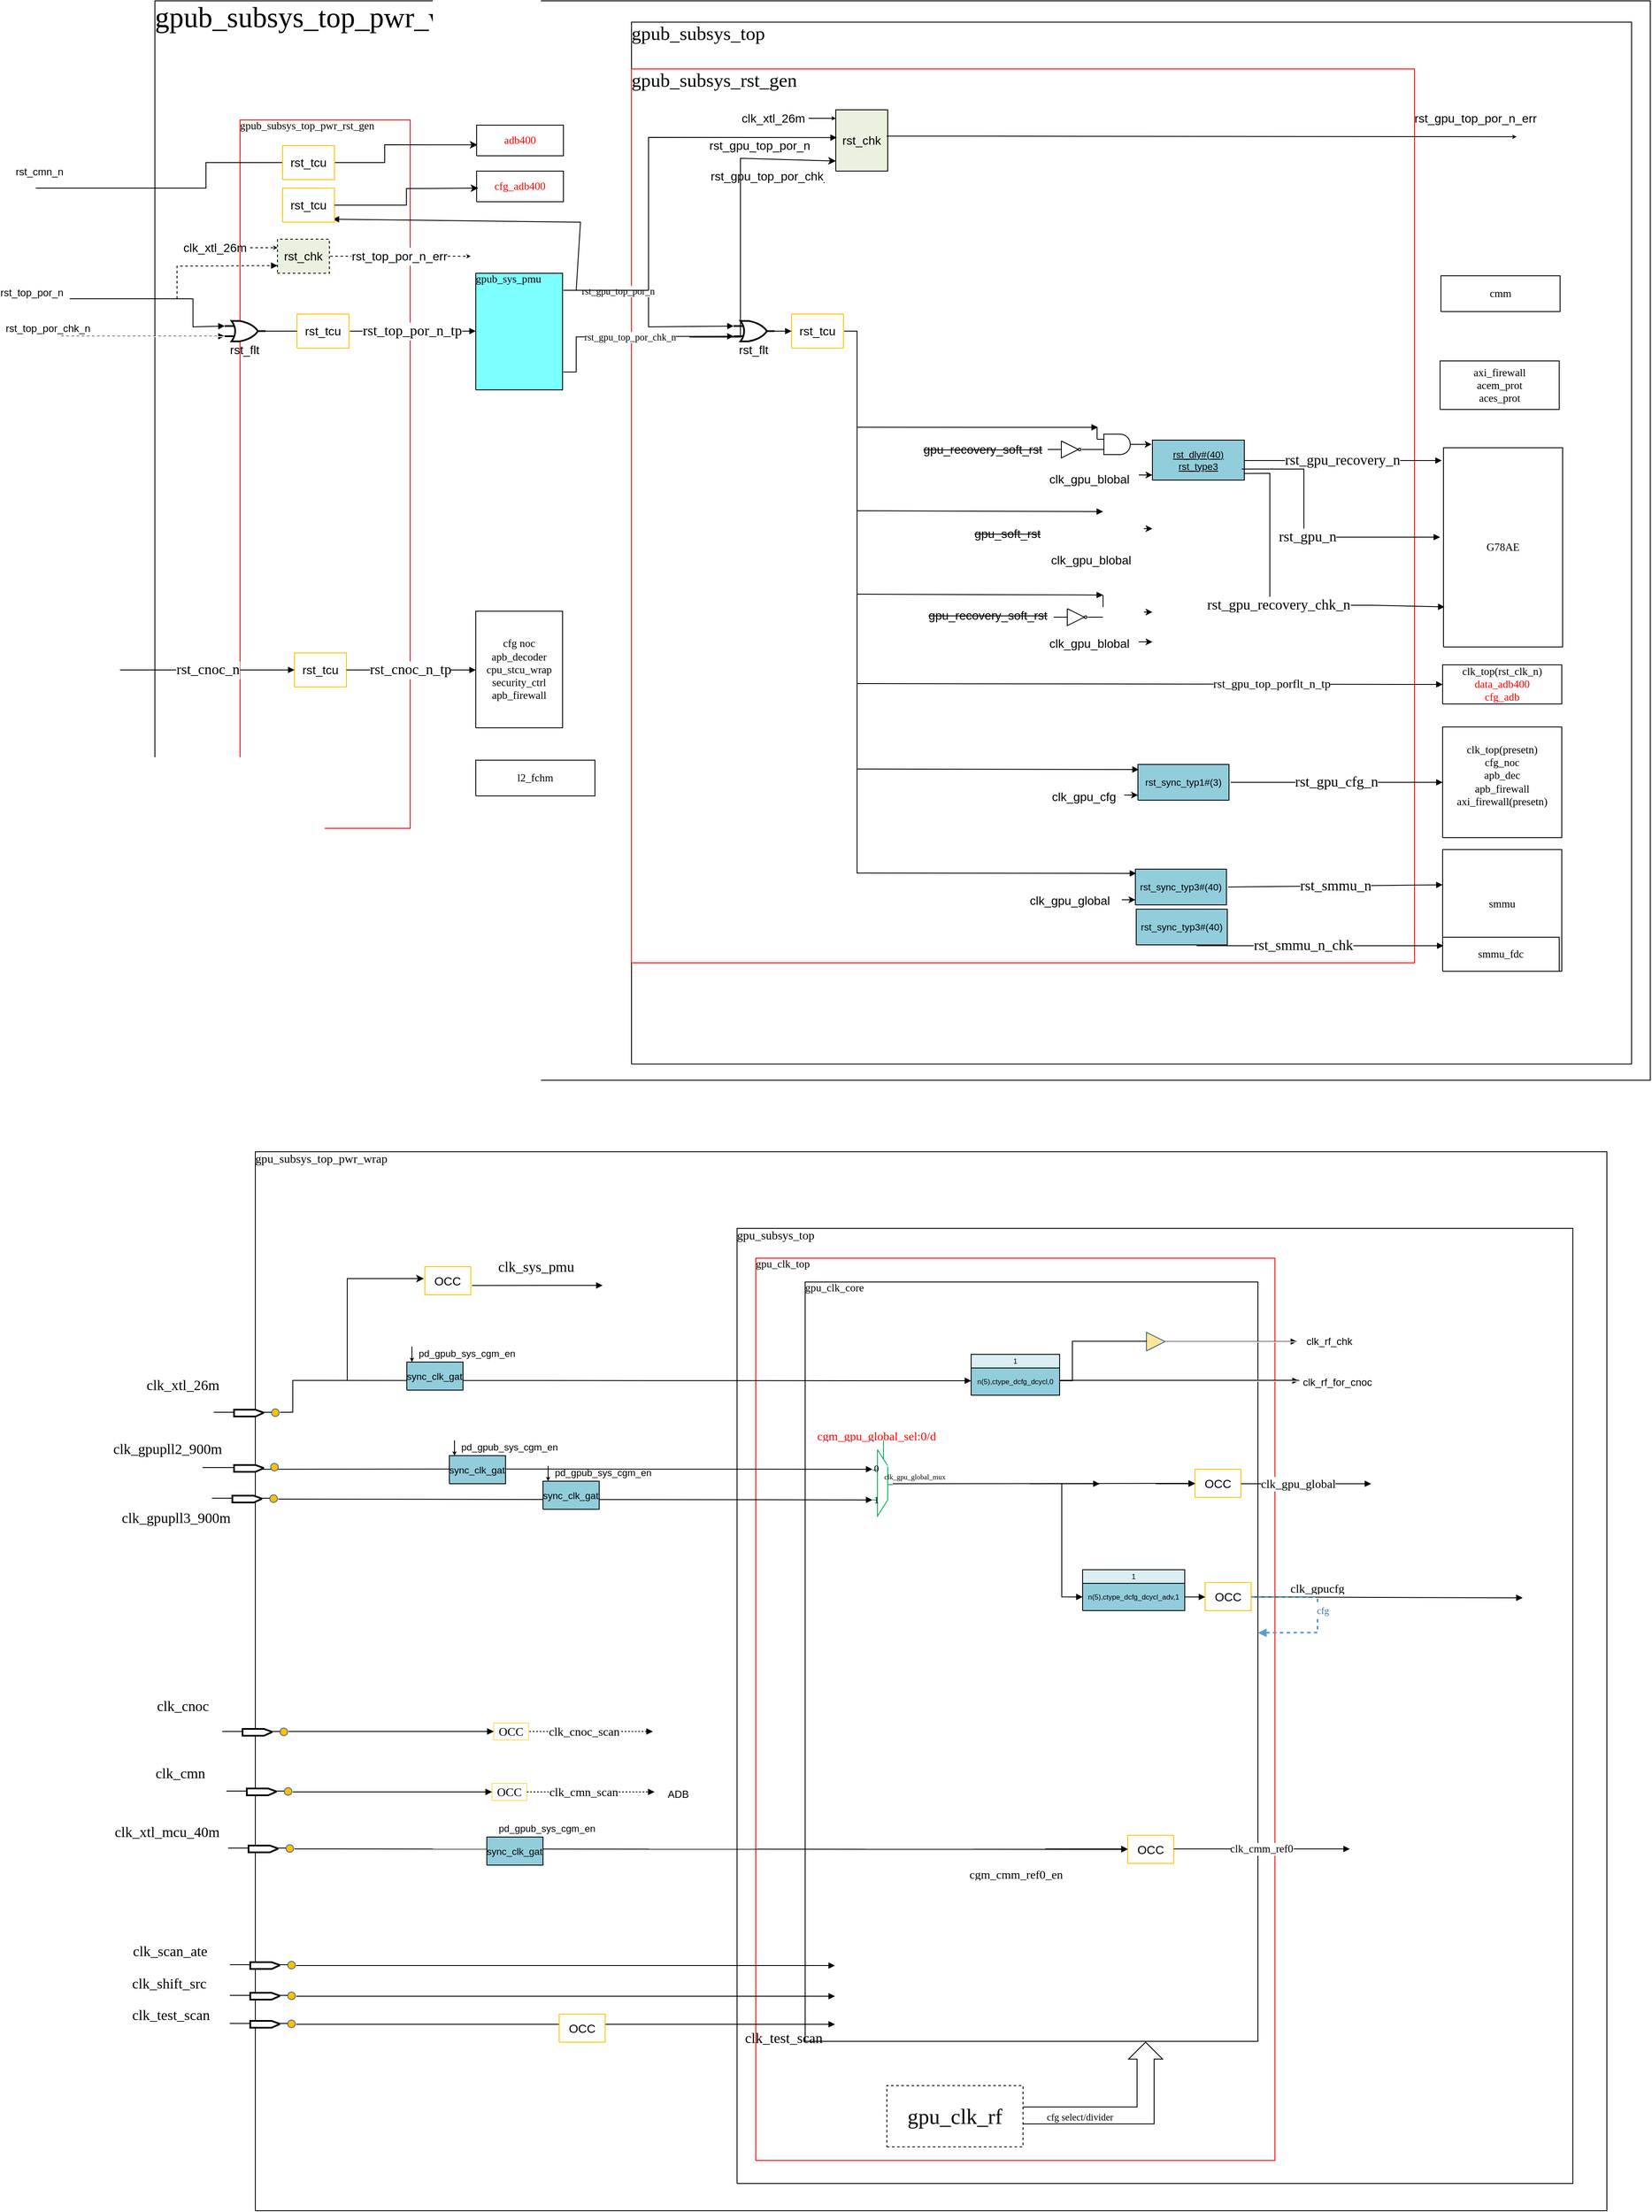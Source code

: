 <mxfile version="25.0.1" pages="2">
  <diagram name="第 1 页" id="T1-0viN4zS79Opb2ue-E">
    <mxGraphModel dx="9247" dy="4124" grid="1" gridSize="10" guides="1" tooltips="1" connect="1" arrows="1" fold="1" page="1" pageScale="1" pageWidth="827" pageHeight="1169" math="0" shadow="0">
      <root>
        <mxCell id="0" />
        <mxCell id="1" parent="0" />
        <UserObject label="" tags="背景" id="eG_cysIpzDUJ8URF1WeL-1">
          <mxCell style="vsdxID=2680;fillColor=none;gradientColor=none;strokeColor=none;strokeWidth=2;points=[];labelBackgroundColor=none;rounded=0;html=1;whiteSpace=wrap;" vertex="1" parent="1">
            <mxGeometry x="10" y="2010" width="1868" height="1268" as="geometry" />
          </mxCell>
        </UserObject>
        <mxCell id="eG_cysIpzDUJ8URF1WeL-2" value="&lt;div style=&quot;font-size: 1px&quot;&gt;&lt;p style=&quot;text-align:left;margin-left:0;margin-right:0;margin-top:0px;margin-bottom:0px;text-indent:0;vertical-align:top;direction:ltr;&quot;&gt;&lt;font style=&quot;font-size:33.87px;font-family:Times New Roman;color:#000000;direction:ltr;letter-spacing:0px;line-height:120%;opacity:1&quot;&gt;gpub_subsys_top_pwr_wrap&lt;/font&gt;&lt;font style=&quot;font-size:33.87px;font-family:Times New Roman;color:#000000;direction:ltr;letter-spacing:0px;line-height:120%;opacity:1&quot;&gt;&lt;br&gt;&lt;/font&gt;&lt;/p&gt;&lt;/div&gt;" style="verticalAlign=top;align=left;overflow=width;vsdxID=2681;fillColor=#ffffff;gradientColor=none;shape=stencil(nZBLDoAgDERP0z3SIyjew0SURgSD+Lu9kMZoXLhwN9O+tukAlrNpJg1SzDH4QW/URgNYgZTkjA4UkwJUgGXng+6DX1zLfmoymdXo17xh5zmRJ6Q42BWCfc2oJfdAr+Yv+AP9Cb7OJ3H/2JG1HNGz/84klThPVCc=);strokeColor=#000000;points=[[1,0.5,0],[0.5,0,0],[0.5,0.5,0],[0.5,0.5,0],[0,0.29,0]];labelBackgroundColor=none;rounded=0;html=1;whiteSpace=wrap;" vertex="1" parent="eG_cysIpzDUJ8URF1WeL-1">
          <mxGeometry x="110" width="1757" height="1268" as="geometry" />
        </mxCell>
        <mxCell id="eG_cysIpzDUJ8URF1WeL-3" value="&lt;div style=&quot;font-size: 1px&quot;&gt;&lt;p style=&quot;text-align:left;margin-left:0;margin-right:0;margin-top:0px;margin-bottom:0px;text-indent:0;vertical-align:top;direction:ltr;&quot;&gt;&lt;font style=&quot;font-size:22.58px;font-family:Times New Roman;color:#000000;direction:ltr;letter-spacing:0px;line-height:120%;opacity:1&quot;&gt;gpub_subsys_top&lt;/font&gt;&lt;font style=&quot;font-size:22.58px;font-family:Times New Roman;color:#000000;direction:ltr;letter-spacing:0px;line-height:120%;opacity:1&quot;&gt;&lt;br&gt;&lt;/font&gt;&lt;/p&gt;&lt;/div&gt;" style="verticalAlign=top;align=left;overflow=width;vsdxID=2682;fillColor=#ffffff;gradientColor=none;shape=stencil(nZBLDoAgDERP0z3SIyjew0SURgSD+Lu9kMZoXLhwN9O+tukAlrNpJg1SzDH4QW/URgNYgZTkjA4UkwJUgGXng+6DX1zLfmoymdXo17xh5zmRJ6Q42BWCfc2oJfdAr+Yv+AP9Cb7OJ3H/2JG1HNGz/84klThPVCc=);strokeColor=#000000;points=[[1,0.5,0],[0.5,0,0],[0.5,0.5,0],[0.5,0.5,0],[0,0.29,0]];labelBackgroundColor=none;rounded=0;html=1;whiteSpace=wrap;" vertex="1" parent="eG_cysIpzDUJ8URF1WeL-1">
          <mxGeometry x="670" y="25" width="1175" height="1224" as="geometry" />
        </mxCell>
        <mxCell id="eG_cysIpzDUJ8URF1WeL-4" value="&lt;div style=&quot;font-size: 1px&quot;&gt;&lt;p style=&quot;text-align:left;margin-left:0;margin-right:0;margin-top:0px;margin-bottom:0px;text-indent:0;vertical-align:top;direction:ltr;&quot;&gt;&lt;font style=&quot;font-size:22.58px;font-family:Times New Roman;color:#000000;direction:ltr;letter-spacing:0px;line-height:120%;opacity:1&quot;&gt;gpub_subsys_rst_gen&lt;br&gt;&lt;/font&gt;&lt;/p&gt;&lt;/div&gt;" style="verticalAlign=top;align=left;overflow=width;vsdxID=2683;fillColor=#ffffff;gradientColor=none;shape=stencil(nZBLDoAgDERP0z3SIyjew0SURgSD+Lu9kMZoXLhwN9O+tukAlrNpJg1SzDH4QW/URgNYgZTkjA4UkwJUgGXng+6DX1zLfmoymdXo17xh5zmRJ6Q42BWCfc2oJfdAr+Yv+AP9Cb7OJ3H/2JG1HNGz/84klThPVCc=);strokeColor=#FF0000;points=[[1,0.5,0],[0.5,0,0],[0.5,0.5,0],[0.5,0.5,0],[0,0.29,0]];labelBackgroundColor=none;rounded=0;html=1;whiteSpace=wrap;" vertex="1" parent="eG_cysIpzDUJ8URF1WeL-1">
          <mxGeometry x="670" y="80" width="920" height="1050" as="geometry" />
        </mxCell>
        <mxCell id="eG_cysIpzDUJ8URF1WeL-5" value="&lt;div style=&quot;font-size: 1px&quot;&gt;&lt;p style=&quot;text-align:left;margin-left:0;margin-right:0;margin-top:0px;margin-bottom:0px;text-indent:0;vertical-align:top;direction:ltr;&quot;&gt;&lt;font style=&quot;font-size:12.7px;font-family:Times New Roman;color:#000000;direction:ltr;letter-spacing:0px;line-height:120%;opacity:1&quot;&gt;gpub_subsys_top_pwr_rst_gen&lt;br&gt;&lt;/font&gt;&lt;/p&gt;&lt;/div&gt;" style="verticalAlign=top;align=left;overflow=width;vsdxID=2684;fillColor=#ffffff;gradientColor=none;shape=stencil(nZBLDoAgDERP0z3SIyjew0SURgSD+Lu9kMZoXLhwN9O+tukAlrNpJg1SzDH4QW/URgNYgZTkjA4UkwJUgGXng+6DX1zLfmoymdXo17xh5zmRJ6Q42BWCfc2oJfdAr+Yv+AP9Cb7OJ3H/2JG1HNGz/84klThPVCc=);strokeColor=#FF0000;points=[[1,0.5,0],[0.5,0,0],[0.5,0.5,0],[0.5,0.5,0],[0,0.29,0]];labelBackgroundColor=none;rounded=0;html=1;whiteSpace=wrap;" vertex="1" parent="eG_cysIpzDUJ8URF1WeL-1">
          <mxGeometry x="210" y="140" width="200" height="832" as="geometry" />
        </mxCell>
        <mxCell id="eG_cysIpzDUJ8URF1WeL-6" value="&lt;div style=&quot;font-size: 1px&quot;&gt;&lt;p style=&quot;text-align:left;margin-left:0;margin-right:0;margin-top:0px;margin-bottom:0px;text-indent:0;vertical-align:top;direction:ltr;&quot;&gt;&lt;font style=&quot;font-size:12.7px;font-family:Times New Roman;color:#000000;direction:ltr;letter-spacing:0px;line-height:120%;opacity:1&quot;&gt;gpub_sys_pmu&lt;br&gt;&lt;/font&gt;&lt;/p&gt;&lt;/div&gt;" style="verticalAlign=top;align=left;overflow=width;vsdxID=2686;fillColor=#7effff;gradientColor=none;shape=stencil(nZBLDoAgDERP0z3SIyjew0SURgSD+Lu9kMZoXLhwN9O+tukAlrNpJg1SzDH4QW/URgNYgZTkjA4UkwJUgGXng+6DX1zLfmoymdXo17xh5zmRJ6Q42BWCfc2oJfdAr+Yv+AP9Cb7OJ3H/2JG1HNGz/84klThPVCc=);strokeColor=#000000;points=[[1,0.5,0],[0.5,0,0],[0.5,0.5,0],[0.5,0.5,0],[0,0.29,0],[1,0.84,0],[1,0.14,0]];labelBackgroundColor=none;rounded=0;html=1;whiteSpace=wrap;" vertex="1" parent="eG_cysIpzDUJ8URF1WeL-1">
          <mxGeometry x="487" y="320" width="102" height="137" as="geometry" />
        </mxCell>
        <mxCell id="eG_cysIpzDUJ8URF1WeL-7" value="&lt;div style=&quot;font-size: 1px&quot;&gt;&lt;font style=&quot;font-size:12.7px;font-family:Times New Roman;color:#000000;direction:ltr;letter-spacing:0px;line-height:120%;opacity:1&quot;&gt;cfg noc&lt;br/&gt;apb_decoder&lt;br/&gt;cpu_stcu_wrap&lt;br/&gt;security_ctrl&lt;br/&gt;apb_firewall&lt;br/&gt;&lt;/font&gt;&lt;/div&gt;" style="verticalAlign=middle;align=center;overflow=width;vsdxID=2692;fillColor=#ffffff;gradientColor=none;shape=stencil(nZBLDoAgDERP0z3SIyjew0SURgSD+Lu9kMZoXLhwN9O+tukAlrNpJg1SzDH4QW/URgNYgZTkjA4UkwJUgGXng+6DX1zLfmoymdXo17xh5zmRJ6Q42BWCfc2oJfdAr+Yv+AP9Cb7OJ3H/2JG1HNGz/84klThPVCc=);strokeColor=#000000;points=[[1,0.5,0],[0.5,0,0],[0.5,0.5,0],[0.5,0.5,0],[0,0.29,0]];labelBackgroundColor=none;rounded=0;html=1;whiteSpace=wrap;" vertex="1" parent="eG_cysIpzDUJ8URF1WeL-1">
          <mxGeometry x="487" y="717" width="102" height="137" as="geometry" />
        </mxCell>
        <mxCell id="eG_cysIpzDUJ8URF1WeL-8" value="&lt;div style=&quot;font-size: 1px&quot;&gt;&lt;p style=&quot;text-align:center;margin-left:0;margin-right:0;margin-top:0px;margin-bottom:0px;text-indent:0;vertical-align:middle;direction:ltr;&quot;&gt;&lt;font style=&quot;font-size:12.7px;font-family:Times New Roman;color:#000000;direction:ltr;letter-spacing:0px;line-height:120%;opacity:1&quot;&gt;clk_top(presetn)&lt;br&gt;cfg_noc&lt;br&gt;apb_dec&lt;br&gt;apb_firewall&lt;/font&gt;&lt;font style=&quot;font-size:12.7px;font-family:Times New Roman;color:#000000;direction:ltr;letter-spacing:0px;line-height:120%;opacity:1&quot;&gt;&lt;br&gt;&lt;/font&gt;&lt;font style=&quot;font-size:12.7px;font-family:Times New Roman;color:#000000;direction:ltr;letter-spacing:0px;line-height:120%;opacity:1&quot;&gt;axi_firewall&lt;/font&gt;&lt;font style=&quot;font-size:12.7px;font-family:Times New Roman;color:#000000;direction:ltr;letter-spacing:0px;line-height:120%;opacity:1&quot;&gt;(presetn)&lt;br&gt;&lt;/font&gt;&lt;font style=&quot;font-size:12.7px;font-family:Times New Roman;color:#000000;direction:ltr;letter-spacing:0px;line-height:120%;opacity:1&quot;&gt;&lt;br&gt;&lt;/font&gt;&lt;/p&gt;&lt;/div&gt;" style="verticalAlign=middle;align=center;overflow=width;vsdxID=2693;fillColor=#ffffff;gradientColor=none;shape=stencil(nZBLDoAgDERP0z3SIyjew0SURgSD+Lu9kMZoXLhwN9O+tukAlrNpJg1SzDH4QW/URgNYgZTkjA4UkwJUgGXng+6DX1zLfmoymdXo17xh5zmRJ6Q42BWCfc2oJfdAr+Yv+AP9Cb7OJ3H/2JG1HNGz/84klThPVCc=);strokeColor=#000000;points=[[1,0.5,0],[0.5,0,0],[0.5,0.5,0],[0.5,0.5,0],[0,0.29,0]];labelBackgroundColor=none;rounded=0;html=1;whiteSpace=wrap;" vertex="1" parent="eG_cysIpzDUJ8URF1WeL-1">
          <mxGeometry x="1623" y="853" width="140" height="130" as="geometry" />
        </mxCell>
        <mxCell id="eG_cysIpzDUJ8URF1WeL-9" value="&lt;div style=&quot;font-size: 1px&quot;&gt;&lt;font style=&quot;font-size:12.7px;font-family:Times New Roman;color:#000000;direction:ltr;letter-spacing:0px;line-height:120%;opacity:1&quot;&gt;axi_firewall&lt;br&gt;acem_prot&lt;br&gt;aces_prot&lt;br&gt;&lt;/font&gt;&lt;/div&gt;" style="verticalAlign=middle;align=center;overflow=width;vsdxID=2694;fillColor=#ffffff;gradientColor=none;shape=stencil(nZBLDoAgDERP0z3SIyjew0SURgSD+Lu9kMZoXLhwN9O+tukAlrNpJg1SzDH4QW/URgNYgZTkjA4UkwJUgGXng+6DX1zLfmoymdXo17xh5zmRJ6Q42BWCfc2oJfdAr+Yv+AP9Cb7OJ3H/2JG1HNGz/84klThPVCc=);strokeColor=#000000;points=[[1,0.5,0],[0.5,0,0],[0.5,0.5,0],[0.5,0.5,0],[0,0.29,0]];labelBackgroundColor=none;rounded=0;html=1;whiteSpace=wrap;" vertex="1" parent="eG_cysIpzDUJ8URF1WeL-1">
          <mxGeometry x="1620" y="423" width="140" height="57" as="geometry" />
        </mxCell>
        <mxCell id="eG_cysIpzDUJ8URF1WeL-10" value="&lt;div style=&quot;font-size: 1px&quot;&gt;&lt;font style=&quot;font-size:12.7px;font-family:Times New Roman;color:#000000;direction:ltr;letter-spacing:0px;line-height:120%;opacity:1&quot;&gt;clk_top(rst_clk_n)&lt;br&gt;&lt;/font&gt;&lt;font style=&quot;font-size:12.7px;font-family:Times New Roman;color:#ff0000;direction:ltr;letter-spacing:0px;line-height:120%;opacity:1&quot;&gt;data_adb400&lt;/font&gt;&lt;font style=&quot;font-size:12.7px;font-family:Times New Roman;color:#000000;direction:ltr;letter-spacing:0px;line-height:120%;opacity:1&quot;&gt;&lt;br&gt;&lt;/font&gt;&lt;/div&gt;&lt;div style=&quot;font-size: 1px&quot;&gt;&lt;font style=&quot;font-size:12.7px;font-family:Times New Roman;color:#ff0000;direction:ltr;letter-spacing:0px;line-height:120%;opacity:1&quot;&gt;cfg_adb&lt;/font&gt;&lt;/div&gt;" style="verticalAlign=middle;align=center;overflow=width;vsdxID=2695;fillColor=#ffffff;gradientColor=none;shape=stencil(nZBLDoAgDERP0z3SIyjew0SURgSD+Lu9kMZoXLhwN9O+tukAlrNpJg1SzDH4QW/URgNYgZTkjA4UkwJUgGXng+6DX1zLfmoymdXo17xh5zmRJ6Q42BWCfc2oJfdAr+Yv+AP9Cb7OJ3H/2JG1HNGz/84klThPVCc=);strokeColor=#000000;points=[[1,0.5,0],[0.5,0,0],[0.5,0.5,0],[0.5,0.5,0],[0,0.29,0]];labelBackgroundColor=none;rounded=0;html=1;whiteSpace=wrap;" vertex="1" parent="eG_cysIpzDUJ8URF1WeL-1">
          <mxGeometry x="1623" y="780" width="140" height="46" as="geometry" />
        </mxCell>
        <mxCell id="eG_cysIpzDUJ8URF1WeL-11" value="&lt;div style=&quot;font-size: 1px&quot;&gt;&lt;font style=&quot;font-size:12.7px;font-family:Times New Roman;color:#000000;direction:ltr;letter-spacing:0px;line-height:120%;opacity:1&quot;&gt;l2_fchm&lt;br/&gt;&lt;/font&gt;&lt;/div&gt;" style="verticalAlign=middle;align=center;overflow=width;vsdxID=2697;fillColor=#ffffff;gradientColor=none;shape=stencil(nZBLDoAgDERP0z3SIyjew0SURgSD+Lu9kMZoXLhwN9O+tukAlrNpJg1SzDH4QW/URgNYgZTkjA4UkwJUgGXng+6DX1zLfmoymdXo17xh5zmRJ6Q42BWCfc2oJfdAr+Yv+AP9Cb7OJ3H/2JG1HNGz/84klThPVCc=);strokeColor=#000000;points=[[1,0.5,0],[0.5,0,0],[0.5,0.5,0],[0.5,0.5,0],[0,0.29,0]];labelBackgroundColor=none;rounded=0;html=1;whiteSpace=wrap;" vertex="1" parent="eG_cysIpzDUJ8URF1WeL-1">
          <mxGeometry x="487" y="892" width="140" height="42" as="geometry" />
        </mxCell>
        <mxCell id="eG_cysIpzDUJ8URF1WeL-12" value="&lt;div style=&quot;font-size: 1px&quot;&gt;&lt;font style=&quot;font-size:12.7px;font-family:Times New Roman;color:#000000;direction:ltr;letter-spacing:0px;line-height:120%;opacity:1&quot;&gt;cmm&lt;br/&gt;&lt;/font&gt;&lt;/div&gt;" style="verticalAlign=middle;align=center;overflow=width;vsdxID=2698;fillColor=#ffffff;gradientColor=none;shape=stencil(nZBLDoAgDERP0z3SIyjew0SURgSD+Lu9kMZoXLhwN9O+tukAlrNpJg1SzDH4QW/URgNYgZTkjA4UkwJUgGXng+6DX1zLfmoymdXo17xh5zmRJ6Q42BWCfc2oJfdAr+Yv+AP9Cb7OJ3H/2JG1HNGz/84klThPVCc=);strokeColor=#000000;points=[[1,0.5,0],[0.5,0,0],[0.5,0.5,0],[0.5,0.5,0],[0,0.29,0]];labelBackgroundColor=none;rounded=0;html=1;whiteSpace=wrap;" vertex="1" parent="eG_cysIpzDUJ8URF1WeL-1">
          <mxGeometry x="1621" y="323" width="140" height="42" as="geometry" />
        </mxCell>
        <mxCell id="eG_cysIpzDUJ8URF1WeL-13" value="&lt;div style=&quot;font-size: 1px&quot;&gt;&lt;font style=&quot;font-size:12.7px;font-family:Times New Roman;color:#000000;direction:ltr;letter-spacing:0px;line-height:120%;opacity:1&quot;&gt;G78AE&lt;br/&gt;&lt;/font&gt;&lt;/div&gt;" style="verticalAlign=middle;align=center;overflow=width;vsdxID=2704;fillColor=#ffffff;gradientColor=none;shape=stencil(nZBLDoAgDERP0z3SIyjew0SURgSD+Lu9kMZoXLhwN9O+tukAlrNpJg1SzDH4QW/URgNYgZTkjA4UkwJUgGXng+6DX1zLfmoymdXo17xh5zmRJ6Q42BWCfc2oJfdAr+Yv+AP9Cb7OJ3H/2JG1HNGz/84klThPVCc=);strokeColor=#000000;points=[[1,0.5,0],[0.5,0,0],[0.5,0.5,0],[0.5,0.5,0],[0,0.29,0]];labelBackgroundColor=none;rounded=0;html=1;whiteSpace=wrap;" vertex="1" parent="eG_cysIpzDUJ8URF1WeL-1">
          <mxGeometry x="1624" y="525" width="140" height="234" as="geometry" />
        </mxCell>
        <mxCell id="eG_cysIpzDUJ8URF1WeL-14" value="&lt;div style=&quot;font-size: 1px&quot;&gt;&lt;font style=&quot;font-size:14.11px;font-family:Arial;color:#000000;direction:ltr;letter-spacing:0px;line-height:120%;opacity:1&quot;&gt;rst_tcu&lt;br/&gt;&lt;/font&gt;&lt;/div&gt;" style="verticalAlign=middle;align=center;overflow=width;vsdxID=2710;fillColor=#ffffff;gradientColor=none;shape=stencil(nZBLDoAgDERP0z3SIyjew0SURgSD+Lu9kMZoXLhwN9O+tukAlrNpJg1SzDH4QW/URgNYgZTkjA4UkwJUgGXng+6DX1zLfmoymdXo17xh5zmRJ6Q42BWCfc2oJfdAr+Yv+AP9Cb7OJ3H/2JG1HNGz/84klThPVCc=);strokeColor=#ffc000;points=[[1,0.5,0],[0.5,0,0],[0.5,0.5,0],[0.5,0.5,0]];labelBackgroundColor=none;rounded=0;html=1;whiteSpace=wrap;" vertex="1" parent="eG_cysIpzDUJ8URF1WeL-1">
          <mxGeometry x="277" y="368" width="61" height="40" as="geometry" />
        </mxCell>
        <mxCell id="eG_cysIpzDUJ8URF1WeL-15" value="&lt;div style=&quot;font-size: 1px&quot;&gt;&lt;font style=&quot;font-size:14.11px;font-family:Arial;color:#000000;direction:ltr;letter-spacing:0px;line-height:120%;opacity:1&quot;&gt;rst_chk&lt;br/&gt;&lt;/font&gt;&lt;/div&gt;" style="verticalAlign=middle;align=center;overflow=width;vsdxID=2711;fillColor=#ebf1df;gradientColor=none;shape=stencil(nZBLDoAgDERP0z3SIyjew0SURgSD+Lu9kMZoXLhwN9O+tukAlrNpJg1SzDH4QW/URgNYgZTkjA4UkwJUgGXng+6DX1zLfmoymdXo17xh5zmRJ6Q42BWCfc2oJfdAr+Yv+AP9Cb7OJ3H/2JG1HNGz/84klThPVCc=);strokeColor=#000000;points=[[1,0.5,0],[0.5,0,0],[0.5,0.5,0],[0.5,0.5,0],[0,0.79,0]];labelBackgroundColor=none;rounded=0;html=1;whiteSpace=wrap;" vertex="1" parent="eG_cysIpzDUJ8URF1WeL-1">
          <mxGeometry x="910" y="128" width="61" height="72" as="geometry" />
        </mxCell>
        <mxCell id="eG_cysIpzDUJ8URF1WeL-16" value="&lt;div style=&quot;font-size: 1px&quot;&gt;&lt;p style=&quot;text-align:left;margin-left:0;margin-right:0;margin-top:0px;margin-bottom:0px;text-indent:0;vertical-align:middle;direction:ltr;&quot;&gt;&lt;font style=&quot;font-size:14.11px;font-family:Arial;color:#000000;direction:ltr;letter-spacing:0px;line-height:120%;opacity:1&quot;&gt;rst_gpu_top_por_n_err&lt;br/&gt;&lt;/font&gt;&lt;/p&gt;&lt;/div&gt;" style="verticalAlign=middle;align=left;overflow=width;vsdxID=2714;fillColor=none;gradientColor=none;shape=stencil(nZBLDoAgDERP0z3SIyjew0SURgSD+Lu9kMZoXLhwN9O+tukAlrNpJg1SzDH4QW/URgNYgZTkjA4UkwJUgGXng+6DX1zLfmoymdXo17xh5zmRJ6Q42BWCfc2oJfdAr+Yv+AP9Cb7OJ3H/2JG1HNGz/84klThPVCc=);strokeColor=none;points=[];labelBackgroundColor=none;rounded=0;html=1;whiteSpace=wrap;" vertex="1" parent="eG_cysIpzDUJ8URF1WeL-1">
          <mxGeometry x="1590" y="128" width="155" height="20" as="geometry" />
        </mxCell>
        <mxCell id="eG_cysIpzDUJ8URF1WeL-17" value="&lt;div style=&quot;font-size: 1px&quot;&gt;&lt;p style=&quot;text-align:right;margin-left:0;margin-right:0;margin-top:0px;margin-bottom:0px;text-indent:0;vertical-align:middle;direction:ltr;&quot;&gt;&lt;font style=&quot;font-size:14.11px;font-family:Arial;color:#000000;direction:ltr;letter-spacing:0px;line-height:120%;opacity:1&quot;&gt;clk_xtl_26m&lt;br/&gt;&lt;/font&gt;&lt;/p&gt;&lt;/div&gt;" style="verticalAlign=middle;align=right;overflow=width;vsdxID=2715;fillColor=none;gradientColor=none;shape=stencil(nZBLDoAgDERP0z3SIyjew0SURgSD+Lu9kMZoXLhwN9O+tukAlrNpJg1SzDH4QW/URgNYgZTkjA4UkwJUgGXng+6DX1zLfmoymdXo17xh5zmRJ6Q42BWCfc2oJfdAr+Yv+AP9Cb7OJ3H/2JG1HNGz/84klThPVCc=);strokeColor=none;strokeWidth=2;points=[];labelBackgroundColor=none;rounded=0;html=1;whiteSpace=wrap;" vertex="1" parent="eG_cysIpzDUJ8URF1WeL-1">
          <mxGeometry x="786" y="128" width="88" height="20" as="geometry" />
        </mxCell>
        <mxCell id="eG_cysIpzDUJ8URF1WeL-18" value="&lt;div style=&quot;font-size: 1px&quot;&gt;&lt;p style=&quot;text-align:right;margin-left:0;margin-right:0;margin-top:0px;margin-bottom:0px;text-indent:0;vertical-align:middle;direction:ltr;&quot;&gt;&lt;font style=&quot;font-size:14.11px;font-family:Arial;color:#000000;direction:ltr;letter-spacing:0px;line-height:120%;opacity:1&quot;&gt;rst_gpu_top_por_n&lt;br/&gt;&lt;/font&gt;&lt;/p&gt;&lt;/div&gt;" style="verticalAlign=middle;align=right;overflow=width;vsdxID=2716;fillColor=none;gradientColor=none;shape=stencil(nZBLDoAgDERP0z3SIyjew0SURgSD+Lu9kMZoXLhwN9O+tukAlrNpJg1SzDH4QW/URgNYgZTkjA4UkwJUgGXng+6DX1zLfmoymdXo17xh5zmRJ6Q42BWCfc2oJfdAr+Yv+AP9Cb7OJ3H/2JG1HNGz/84klThPVCc=);strokeColor=none;strokeWidth=2;points=[];labelBackgroundColor=none;rounded=0;html=1;whiteSpace=wrap;" vertex="1" parent="eG_cysIpzDUJ8URF1WeL-1">
          <mxGeometry x="746" y="160" width="134" height="20" as="geometry" />
        </mxCell>
        <mxCell id="eG_cysIpzDUJ8URF1WeL-19" value="&lt;div style=&quot;font-size: 1px&quot;&gt;&lt;font style=&quot;font-size:14.11px;font-family:Arial;color:#000000;direction:ltr;letter-spacing:0px;line-height:120%;opacity:1&quot;&gt;rst_tcu&lt;br/&gt;&lt;/font&gt;&lt;/div&gt;" style="verticalAlign=middle;align=center;overflow=width;vsdxID=2717;fillColor=#ffffff;gradientColor=none;shape=stencil(nZBLDoAgDERP0z3SIyjew0SURgSD+Lu9kMZoXLhwN9O+tukAlrNpJg1SzDH4QW/URgNYgZTkjA4UkwJUgGXng+6DX1zLfmoymdXo17xh5zmRJ6Q42BWCfc2oJfdAr+Yv+AP9Cb7OJ3H/2JG1HNGz/84klThPVCc=);strokeColor=#ffc000;points=[[1,0.5,0],[0.5,0,0],[0.5,0.5,0],[0.5,0.5,0]];labelBackgroundColor=none;rounded=0;html=1;whiteSpace=wrap;" vertex="1" parent="eG_cysIpzDUJ8URF1WeL-1">
          <mxGeometry x="274" y="766" width="61" height="40" as="geometry" />
        </mxCell>
        <mxCell id="eG_cysIpzDUJ8URF1WeL-20" value="&lt;div style=&quot;font-size: 1px&quot;&gt;&lt;font style=&quot;font-size:14.11px;font-family:Arial;color:#000000;direction:ltr;letter-spacing:0px;line-height:120%;opacity:1&quot;&gt;rst_tcu&lt;br/&gt;&lt;/font&gt;&lt;/div&gt;" style="verticalAlign=middle;align=center;overflow=width;vsdxID=2718;fillColor=#ffffff;gradientColor=none;shape=stencil(nZBLDoAgDERP0z3SIyjew0SURgSD+Lu9kMZoXLhwN9O+tukAlrNpJg1SzDH4QW/URgNYgZTkjA4UkwJUgGXng+6DX1zLfmoymdXo17xh5zmRJ6Q42BWCfc2oJfdAr+Yv+AP9Cb7OJ3H/2JG1HNGz/84klThPVCc=);strokeColor=#ffc000;points=[[1,0.5,0],[0.5,0,0],[0.5,0.5,0],[0.5,0.5,0]];labelBackgroundColor=none;rounded=0;html=1;whiteSpace=wrap;" vertex="1" parent="eG_cysIpzDUJ8URF1WeL-1">
          <mxGeometry x="858" y="368" width="61" height="40" as="geometry" />
        </mxCell>
        <mxCell id="eG_cysIpzDUJ8URF1WeL-21" style="vsdxID=2721;fillColor=none;gradientColor=none;strokeColor=none;strokeWidth=2;spacingTop=-2;spacingBottom=-2;spacingLeft=-2;spacingRight=-2;points=[[0,0.75,0],[0,0.25,0],[0,0.75,0],[0,0.75,0],[0,0.75,0],[1,0.5,0],[1,0.5,0],[1,0.5,0]];labelBackgroundColor=none;rounded=0;html=1;whiteSpace=wrap;" vertex="1" parent="eG_cysIpzDUJ8URF1WeL-1">
          <mxGeometry x="790" y="376" width="48" height="24" as="geometry" />
        </mxCell>
        <mxCell id="eG_cysIpzDUJ8URF1WeL-22" style="vsdxID=2722;fillColor=#ffffff;gradientColor=none;shape=stencil(jZBLDoAgDAVP0z3SeAI/9zARhahgEH+3F9IQ0YVx99pOZ/EAi0U2swDOFmfNIHbVOglYAudKS2GV8wmwAiw6Y0VvzapbmucmkCFNZguGg/5Y+ODsTKeawFHpBMw/yC9lxv5LX+xTG48Rzv97n6gPdxtUZHp7N+dX1DpWFw==);strokeColor=#000000;strokeWidth=2;spacingTop=-2;spacingBottom=-2;spacingLeft=-2;spacingRight=-2;points=[[0,0.75,0],[0,0.25,0],[0,0.75,0],[0,0.75,0],[0,0.75,0],[1,0.5,0],[1,0.5,0],[1,0.5,0]];labelBackgroundColor=none;rounded=0;html=1;whiteSpace=wrap;" vertex="1" parent="eG_cysIpzDUJ8URF1WeL-21">
          <mxGeometry y="6" width="48" height="12" as="geometry" />
        </mxCell>
        <mxCell id="eG_cysIpzDUJ8URF1WeL-23" style="vsdxID=2723;fillColor=#ffffff;gradientColor=none;shape=stencil(tVLLDsIgEPwajiXAtkk9+/gPorQlYmm2qPXvpa6PYtqb3padnVkmOwzWfaM7w5ToA/qjudpDaBhsmFK2bQzaECsGWwbryqOp0Z/bA707PU6O1clfRoWBeFKIkaPEjd6F4EI+Ojsa17iPKL7HgRcrYuCTUipeEOUlCqnme8eQ6cH2Gfqgg/UtoU/MaaxNFrdlldN1AvVXY7pJO/mfs+3EzvzieSt5yfPUiZQlV4mTVO+3NsSyDZjbu3AQxeX3QSSHVWJj+cp/uUksPnmrrHMU1yn+nc/YomzD9g4=);strokeColor=#000000;strokeWidth=2;spacingTop=-2;spacingBottom=-2;spacingLeft=-2;spacingRight=-2;points=[[0,0.75,0],[0,0.25,0],[0,0.75,0],[0,0.75,0],[0,0.75,0],[1,0.5,0],[1,0.5,0],[1,0.5,0]];labelBackgroundColor=none;rounded=0;html=1;whiteSpace=wrap;" vertex="1" parent="eG_cysIpzDUJ8URF1WeL-21">
          <mxGeometry x="8" width="31" height="24" as="geometry" />
        </mxCell>
        <mxCell id="eG_cysIpzDUJ8URF1WeL-24" value="&lt;div style=&quot;font-size: 1px&quot;&gt;&lt;font style=&quot;font-size:14.11px;font-family:Arial;color:#000000;direction:ltr;letter-spacing:0px;line-height:120%;opacity:1&quot;&gt;rst_flt&lt;/font&gt;&lt;font style=&quot;font-size:8.47px;font-family:Themed;color:#3c668c;direction:ltr;letter-spacing:0px;line-height:120%;opacity:1&quot;&gt;&lt;br/&gt;&lt;/font&gt;&lt;/div&gt;" style="text;vsdxID=2721;fillColor=none;gradientColor=none;strokeColor=none;strokeWidth=2;spacingTop=-2;spacingBottom=-2;spacingLeft=-2;spacingRight=-2;points=[[0,0.75,0],[0,0.25,0],[0,0.75,0],[0,0.75,0],[0,0.75,0],[1,0.5,0],[1,0.5,0],[1,0.5,0]];labelBackgroundColor=none;rounded=0;html=1;whiteSpace=wrap;verticalAlign=middle;align=center;overflow=width;;html=1;" vertex="1" parent="eG_cysIpzDUJ8URF1WeL-21">
          <mxGeometry x="4.38" y="24" width="39.24" height="19.76" as="geometry" />
        </mxCell>
        <mxCell id="eG_cysIpzDUJ8URF1WeL-25" style="vsdxID=2763;fillColor=none;gradientColor=none;strokeColor=none;strokeWidth=2;points=[];labelBackgroundColor=none;rounded=0;html=1;whiteSpace=wrap;" vertex="1" parent="eG_cysIpzDUJ8URF1WeL-1">
          <mxGeometry x="1246" y="1020" width="124" height="42" as="geometry" />
        </mxCell>
        <mxCell id="eG_cysIpzDUJ8URF1WeL-26" value="&lt;div style=&quot;font-size: 1px&quot;&gt;&lt;font style=&quot;font-size:11.29px;font-family:Arial;color:#000000;direction:ltr;letter-spacing:0px;line-height:120%;opacity:1&quot;&gt;rst_sync_typ3#(40&lt;/font&gt;&lt;font style=&quot;font-size:11.29px;font-family:Arial;color:#000000;direction:ltr;letter-spacing:0px;line-height:120%;opacity:1&quot;&gt;)&lt;br&gt;&lt;/font&gt;&lt;/div&gt;" style="verticalAlign=middle;align=center;overflow=width;vsdxID=2765;fillColor=#92cddc;gradientColor=none;shape=stencil(nZBLDoAgDERP0z3SIyjew0SURgSD+Lu9kMZoXLhwN9O+tukAlrNpJg1SzDH4QW/URgNYgZTkjA4UkwJUgGXng+6DX1zLfmoymdXo17xh5zmRJ6Q42BWCfc2oJfdAr+Yv+AP9Cb7OJ3H/2JG1HNGz/84klThPVCc=);strokeColor=#000000;points=[[1,0.5,0],[0.5,0,0],[0.5,0.5,0],[0.5,0.5,0],[0,0.13,0],[0,0.86,0]];labelBackgroundColor=none;rounded=0;html=1;whiteSpace=wrap;" vertex="1" parent="eG_cysIpzDUJ8URF1WeL-25">
          <mxGeometry x="16" width="107" height="42" as="geometry" />
        </mxCell>
        <mxCell id="eG_cysIpzDUJ8URF1WeL-27" vertex="1" parent="eG_cysIpzDUJ8URF1WeL-25">
          <mxGeometry y="36" as="geometry" />
        </mxCell>
        <UserObject label="" tags="背景" id="eG_cysIpzDUJ8URF1WeL-28">
          <mxCell style="vsdxID=2764;edgeStyle=none;startArrow=classic;endArrow=none;startSize=5;endSize=5;strokeColor=#000000;spacingTop=0;spacingBottom=0;spacingLeft=0;spacingRight=0;verticalAlign=middle;html=1;labelBackgroundColor=#ffffff;rounded=0;exitX=0;exitY=0.857;exitDx=0;exitDy=0;exitPerimeter=0;" edge="1" parent="eG_cysIpzDUJ8URF1WeL-25" source="eG_cysIpzDUJ8URF1WeL-26" target="eG_cysIpzDUJ8URF1WeL-27">
            <mxGeometry relative="1" as="geometry">
              <Array as="points" />
            </mxGeometry>
          </mxCell>
        </UserObject>
        <mxCell id="eG_cysIpzDUJ8URF1WeL-29" value="&lt;div style=&quot;font-size: 1px&quot;&gt;&lt;p style=&quot;text-align:left;margin-left:0;margin-right:0;margin-top:0px;margin-bottom:0px;text-indent:0;vertical-align:middle;direction:ltr;&quot;&gt;&lt;font style=&quot;font-size:14.11px;font-family:Arial;color:#000000;direction:ltr;letter-spacing:0px;line-height:120%;opacity:1&quot;&gt;clk_gpu_global&lt;br/&gt;&lt;/font&gt;&lt;/p&gt;&lt;/div&gt;" style="verticalAlign=middle;align=left;overflow=width;vsdxID=2769;fillColor=none;gradientColor=none;shape=stencil(nZBLDoAgDERP0z3SIyjew0SURgSD+Lu9kMZoXLhwN9O+tukAlrNpJg1SzDH4QW/URgNYgZTkjA4UkwJUgGXng+6DX1zLfmoymdXo17xh5zmRJ6Q42BWCfc2oJfdAr+Yv+AP9Cb7OJ3H/2JG1HNGz/84klThPVCc=);strokeColor=none;points=[];labelBackgroundColor=none;rounded=0;html=1;whiteSpace=wrap;" vertex="1" parent="eG_cysIpzDUJ8URF1WeL-1">
          <mxGeometry x="1138" y="1047" width="117" height="20" as="geometry" />
        </mxCell>
        <mxCell id="eG_cysIpzDUJ8URF1WeL-30" style="vsdxID=2770;fillColor=none;gradientColor=none;strokeColor=none;strokeWidth=2;points=[];labelBackgroundColor=none;rounded=0;html=1;whiteSpace=wrap;" vertex="1" parent="eG_cysIpzDUJ8URF1WeL-1">
          <mxGeometry x="1249" y="897" width="124" height="42" as="geometry" />
        </mxCell>
        <mxCell id="eG_cysIpzDUJ8URF1WeL-31" value="&lt;div style=&quot;font-size: 1px&quot;&gt;&lt;font style=&quot;font-size:11.29px;font-family:Arial;color:#000000;direction:ltr;letter-spacing:0px;line-height:120%;opacity:1&quot;&gt;rst_sync_typ1#(3&lt;/font&gt;&lt;font style=&quot;font-size:11.29px;font-family:Arial;color:#000000;direction:ltr;letter-spacing:0px;line-height:120%;opacity:1&quot;&gt;)&lt;br&gt;&lt;/font&gt;&lt;/div&gt;" style="verticalAlign=middle;align=center;overflow=width;vsdxID=2772;fillColor=#92cddc;gradientColor=none;shape=stencil(nZBLDoAgDERP0z3SIyjew0SURgSD+Lu9kMZoXLhwN9O+tukAlrNpJg1SzDH4QW/URgNYgZTkjA4UkwJUgGXng+6DX1zLfmoymdXo17xh5zmRJ6Q42BWCfc2oJfdAr+Yv+AP9Cb7OJ3H/2JG1HNGz/84klThPVCc=);strokeColor=#000000;points=[[1,0.5,0],[0.5,0,0],[0.5,0.5,0],[0.5,0.5,0],[0,0.13,0],[0,0.86,0]];labelBackgroundColor=none;rounded=0;html=1;whiteSpace=wrap;" vertex="1" parent="eG_cysIpzDUJ8URF1WeL-30">
          <mxGeometry x="16" width="107" height="42" as="geometry" />
        </mxCell>
        <mxCell id="eG_cysIpzDUJ8URF1WeL-32" vertex="1" parent="eG_cysIpzDUJ8URF1WeL-30">
          <mxGeometry y="36" as="geometry" />
        </mxCell>
        <UserObject label="" tags="背景" id="eG_cysIpzDUJ8URF1WeL-33">
          <mxCell style="vsdxID=2771;edgeStyle=none;startArrow=classic;endArrow=none;startSize=5;endSize=5;strokeColor=#000000;spacingTop=0;spacingBottom=0;spacingLeft=0;spacingRight=0;verticalAlign=middle;html=1;labelBackgroundColor=#ffffff;rounded=0;exitX=0;exitY=0.857;exitDx=0;exitDy=0;exitPerimeter=0;" edge="1" parent="eG_cysIpzDUJ8URF1WeL-30" source="eG_cysIpzDUJ8URF1WeL-31" target="eG_cysIpzDUJ8URF1WeL-32">
            <mxGeometry relative="1" as="geometry">
              <Array as="points" />
            </mxGeometry>
          </mxCell>
        </UserObject>
        <mxCell id="eG_cysIpzDUJ8URF1WeL-34" value="&lt;div style=&quot;font-size: 1px&quot;&gt;&lt;p style=&quot;text-align:left;margin-left:0;margin-right:0;margin-top:0px;margin-bottom:0px;text-indent:0;vertical-align:middle;direction:ltr;&quot;&gt;&lt;font style=&quot;font-size:14.11px;font-family:Arial;color:#000000;direction:ltr;letter-spacing:0px;line-height:120%;opacity:1&quot;&gt;clk_gpu_cfg&lt;br&gt;&lt;/font&gt;&lt;/p&gt;&lt;/div&gt;" style="verticalAlign=middle;align=left;overflow=width;vsdxID=2773;fillColor=none;gradientColor=none;shape=stencil(nZBLDoAgDERP0z3SIyjew0SURgSD+Lu9kMZoXLhwN9O+tukAlrNpJg1SzDH4QW/URgNYgZTkjA4UkwJUgGXng+6DX1zLfmoymdXo17xh5zmRJ6Q42BWCfc2oJfdAr+Yv+AP9Cb7OJ3H/2JG1HNGz/84klThPVCc=);strokeColor=none;points=[];labelBackgroundColor=none;rounded=0;html=1;whiteSpace=wrap;" vertex="1" parent="eG_cysIpzDUJ8URF1WeL-1">
          <mxGeometry x="1164" y="925" width="117" height="20" as="geometry" />
        </mxCell>
        <mxCell id="eG_cysIpzDUJ8URF1WeL-35" style="vsdxID=2794;fillColor=none;gradientColor=none;strokeColor=none;strokeWidth=2;points=[];labelBackgroundColor=none;rounded=0;html=1;whiteSpace=wrap;" vertex="1" parent="eG_cysIpzDUJ8URF1WeL-1">
          <mxGeometry x="1266" y="516" width="124" height="47" as="geometry" />
        </mxCell>
        <mxCell id="eG_cysIpzDUJ8URF1WeL-36" value="&lt;div style=&quot;font-size: 1px&quot;&gt;&lt;u&gt;&lt;font style=&quot;font-size:11.29px;font-family:Arial;color:#000000;direction:ltr;letter-spacing:0px;line-height:120%;opacity:1&quot;&gt;rst_dly#(&lt;/font&gt;&lt;font style=&quot;font-size:11.29px;font-family:Arial;color:#000000;direction:ltr;letter-spacing:0px;line-height:120%;opacity:1&quot;&gt;40&lt;/font&gt;&lt;/u&gt;&lt;font style=&quot;font-size:11.29px;font-family:Arial;color:#000000;direction:ltr;letter-spacing:0px;line-height:120%;opacity:1&quot;&gt;&lt;u&gt;)&lt;/u&gt;&lt;br&gt;&lt;/font&gt;&lt;/div&gt;&lt;div style=&quot;font-size: 1px&quot;&gt;&lt;font style=&quot;font-size:11.29px;font-family:Arial;color:#000000;direction:ltr;letter-spacing:0px;line-height:120%;opacity:1&quot;&gt;&lt;u&gt;rst_type3&lt;/u&gt;&lt;/font&gt;&lt;/div&gt;" style="verticalAlign=middle;align=center;overflow=width;vsdxID=2795;fillColor=#92cddc;gradientColor=none;shape=stencil(nZBLDoAgDERP0z3SIyjew0SURgSD+Lu9kMZoXLhwN9O+tukAlrNpJg1SzDH4QW/URgNYgZTkjA4UkwJUgGXng+6DX1zLfmoymdXo17xh5zmRJ6Q42BWCfc2oJfdAr+Yv+AP9Cb7OJ3H/2JG1HNGz/84klThPVCc=);strokeColor=#000000;points=[[1,0.5,0],[0.5,0,0],[0.5,0.5,0],[0.5,0.5,0],[0,0.11,0],[0,0.87,0]];labelBackgroundColor=none;rounded=0;html=1;whiteSpace=wrap;" vertex="1" parent="eG_cysIpzDUJ8URF1WeL-35">
          <mxGeometry x="16" width="108" height="47" as="geometry" />
        </mxCell>
        <mxCell id="eG_cysIpzDUJ8URF1WeL-37" vertex="1" parent="eG_cysIpzDUJ8URF1WeL-35">
          <mxGeometry y="41" as="geometry" />
        </mxCell>
        <UserObject label="" tags="背景" id="eG_cysIpzDUJ8URF1WeL-38">
          <mxCell style="vsdxID=2796;edgeStyle=none;startArrow=classic;endArrow=none;startSize=5;endSize=5;strokeColor=#000000;spacingTop=0;spacingBottom=0;spacingLeft=0;spacingRight=0;verticalAlign=middle;html=1;labelBackgroundColor=#ffffff;rounded=0;exitX=0;exitY=0.872;exitDx=0;exitDy=0;exitPerimeter=0;" edge="1" parent="eG_cysIpzDUJ8URF1WeL-35" source="eG_cysIpzDUJ8URF1WeL-36" target="eG_cysIpzDUJ8URF1WeL-37">
            <mxGeometry relative="1" as="geometry">
              <Array as="points" />
            </mxGeometry>
          </mxCell>
        </UserObject>
        <mxCell id="eG_cysIpzDUJ8URF1WeL-39" style="vsdxID=2800;fillColor=none;gradientColor=none;strokeColor=none;strokeWidth=2;points=[];labelBackgroundColor=none;rounded=0;html=1;whiteSpace=wrap;" vertex="1" parent="eG_cysIpzDUJ8URF1WeL-1">
          <mxGeometry x="1266" y="712" width="124" height="47" as="geometry" />
        </mxCell>
        <mxCell id="eG_cysIpzDUJ8URF1WeL-40" vertex="1" parent="eG_cysIpzDUJ8URF1WeL-39">
          <mxGeometry y="41" as="geometry" />
        </mxCell>
        <UserObject label="" tags="背景" id="eG_cysIpzDUJ8URF1WeL-41">
          <mxCell style="vsdxID=2802;edgeStyle=none;startArrow=classic;endArrow=none;startSize=5;endSize=5;strokeColor=#000000;spacingTop=0;spacingBottom=0;spacingLeft=0;spacingRight=0;verticalAlign=middle;html=1;labelBackgroundColor=#ffffff;rounded=0;exitX=0;exitY=0.872;exitDx=0;exitDy=0;exitPerimeter=0;" edge="1" parent="eG_cysIpzDUJ8URF1WeL-39" target="eG_cysIpzDUJ8URF1WeL-40">
            <mxGeometry relative="1" as="geometry">
              <Array as="points" />
              <mxPoint x="16" y="41.0" as="sourcePoint" />
            </mxGeometry>
          </mxCell>
        </UserObject>
        <mxCell id="eG_cysIpzDUJ8URF1WeL-42" style="vsdxID=2803;fillColor=none;gradientColor=none;strokeColor=none;strokeWidth=2;points=[];labelBackgroundColor=none;rounded=0;html=1;whiteSpace=wrap;" vertex="1" parent="eG_cysIpzDUJ8URF1WeL-1">
          <mxGeometry x="1159" y="501" width="122" height="36" as="geometry" />
        </mxCell>
        <mxCell id="eG_cysIpzDUJ8URF1WeL-43" style="vsdxID=2804;fillColor=none;gradientColor=none;strokeColor=none;spacingTop=-2;spacingBottom=-2;spacingLeft=-2;spacingRight=-2;points=[[1.17,0.5,0]];labelBackgroundColor=none;rounded=0;html=1;whiteSpace=wrap;" vertex="1" parent="eG_cysIpzDUJ8URF1WeL-42">
          <mxGeometry x="16" y="16" width="20" height="20" as="geometry" />
        </mxCell>
        <mxCell id="eG_cysIpzDUJ8URF1WeL-44" style="vsdxID=2806;fillColor=#ffffff;gradientColor=none;shape=stencil(nZJRDsIgDIZPwyOGQRYPMPUexLGNiLAUdNvthXSLMvcwfWv7fy0FfiIq38leEc58AHdTg65DR8SJcK5tp0CHGBFxJqJqHKgW3MPWmPcykSm6u2eaMGJfwVjq4WzCvMT0gqyEa5RgZo+HElmYVoVlWFFuDWMjlaP2FFyQQTuL4qwZCa2i8SDaGNlmkh+U6r/Kf662fc+fVyt2rJa/cH5uBhptd39Fzubk0rkDzcAYvH3RaGPQVp/62kexhB4U5xc=);strokeColor=#000000;spacingTop=-2;spacingBottom=-2;spacingLeft=-2;spacingRight=-2;points=[[0,0.5,0],[1.08,0.5,0]];labelBackgroundColor=none;rounded=0;html=1;whiteSpace=wrap;" vertex="1" parent="eG_cysIpzDUJ8URF1WeL-43">
          <mxGeometry width="20" height="20" as="geometry" />
        </mxCell>
        <mxCell id="eG_cysIpzDUJ8URF1WeL-45" value="&lt;div style=&quot;font-size: 1px&quot;&gt;&lt;/div&gt;" style="text;vsdxID=2804;fillColor=none;gradientColor=none;strokeColor=none;spacingTop=-2;spacingBottom=-2;spacingLeft=-2;spacingRight=-2;points=[[1.17,0.5,0]];labelBackgroundColor=none;rounded=0;html=1;whiteSpace=wrap;verticalAlign=middle;align=center;overflow=width;;html=1;" vertex="1" parent="eG_cysIpzDUJ8URF1WeL-43">
          <mxGeometry x="8.59" y="20" width="2.82" height="12.98" as="geometry" />
        </mxCell>
        <mxCell id="eG_cysIpzDUJ8URF1WeL-46" style="vsdxID=2807;fillColor=none;gradientColor=none;strokeColor=none;spacingTop=-2;spacingBottom=-2;spacingLeft=-2;spacingRight=-2;points=[[0,0.75,0],[0,0.25,0],[0,0.75,0],[0,0.75,0],[0,0.75,0],[1,0.5,0],[1,0.5,0],[1,0.5,0]];labelBackgroundColor=none;rounded=0;html=1;whiteSpace=wrap;" vertex="1" parent="eG_cysIpzDUJ8URF1WeL-42">
          <mxGeometry x="58" y="8" width="48" height="24" as="geometry" />
        </mxCell>
        <mxCell id="eG_cysIpzDUJ8URF1WeL-47" style="vsdxID=2808;fillColor=#ffffff;gradientColor=none;shape=stencil(jZBLDoAgDAVP0z3SeAI/9zARhahgEH+3F9IQ0YVx99pOZ/EAi0U2swDOFmfNIHbVOglYAudKS2GV8wmwAiw6Y0VvzapbmucmkCFNZguGg/5Y+ODsTKeawFHpBMw/yC9lxv5LX+xTG48Rzv97n6gPdxtUZHp7N+dX1DpWFw==);strokeColor=#000000;spacingTop=-2;spacingBottom=-2;spacingLeft=-2;spacingRight=-2;points=[[0,0.75,0],[0,0.25,0],[0,0.75,0],[0,0.75,0],[0,0.75,0],[1,0.5,0],[1,0.5,0],[1,0.5,0]];labelBackgroundColor=none;rounded=0;html=1;whiteSpace=wrap;" vertex="1" parent="eG_cysIpzDUJ8URF1WeL-46">
          <mxGeometry y="6" width="48" height="12" as="geometry" />
        </mxCell>
        <mxCell id="eG_cysIpzDUJ8URF1WeL-48" style="vsdxID=2809;fillColor=#ffffff;gradientColor=none;shape=stencil(tVLLDsIgEPwajiXAtkk9+/gPorQlYmm2qPXvpa6PYtqb3padnVkmOwzWfaM7w5ToA/qjudpDaBhsmFK2bQzaECsGWwbryqOp0Z/bA707PU6O1clfRoWBeFKIkaPEjd6F4EI+Ojsa17iPKL7HgRcrYuCTUipeEOUlCqnme8eQ6cH2Gfqgg/UtoU/MaaxNFrdlldN1AvVXY7pJO/mfs+3EzvzieSt5yfPUiZQlV4mTVO+3NsSyDZjbu3AQxeX3QSSHVWJj+cp/uUksPnmrrHMU1yn+nc/YomzD9g4=);strokeColor=#000000;spacingTop=-2;spacingBottom=-2;spacingLeft=-2;spacingRight=-2;points=[[0,0.75,0],[0,0.25,0],[0,0.75,0],[0,0.75,0],[0,0.75,0],[1,0.5,0],[1,0.5,0],[1,0.5,0]];labelBackgroundColor=none;rounded=0;html=1;whiteSpace=wrap;" vertex="1" parent="eG_cysIpzDUJ8URF1WeL-46">
          <mxGeometry x="8" width="31" height="24" as="geometry" />
        </mxCell>
        <mxCell id="eG_cysIpzDUJ8URF1WeL-49" style="vsdxID=2812;fillColor=#ffffff;gradientColor=none;shape=stencil(nZHRDsIgDEW/hkcMg23xfc7/IK7biAhLQTf/XpAlMk008e2295S2lIjGjXICwpnzaM8wq86PRBwI58qMgMoHRURLRNNbhAHt1XQpnmQko7rYW3xhSXV1savKWMXZPWUKxp7xMeFamQxn/6JfwM8RNrDEU3BwhcV+V9YJxpWu1k4/N2ILlYtyFK2XXlmzmVNLHICGZrTXcthYbgaYsnSRjxfE6297pXU6Te6/3yKk0h1F+wA=);strokeColor=#000000;spacingTop=-2;spacingBottom=-2;spacingLeft=-2;spacingRight=-2;points=[[0,0.75,0],[0,0.25,0],[0,0.75,0],[0,0.75,0],[0,0.75,0],[1,0.5,0],[1,0.5,0],[1,0.5,0]];labelBackgroundColor=none;rounded=0;html=1;whiteSpace=wrap;" vertex="1" parent="eG_cysIpzDUJ8URF1WeL-46">
          <mxGeometry x="8" width="31" height="24" as="geometry" />
        </mxCell>
        <mxCell id="eG_cysIpzDUJ8URF1WeL-50" vertex="1" parent="eG_cysIpzDUJ8URF1WeL-42">
          <mxGeometry y="26" as="geometry" />
        </mxCell>
        <UserObject label="" tags="背景" id="eG_cysIpzDUJ8URF1WeL-51">
          <mxCell style="vsdxID=2816;edgeStyle=none;startArrow=none;endArrow=none;startSize=5;endSize=5;strokeColor=#000000;spacingTop=0;spacingBottom=0;spacingLeft=0;spacingRight=0;verticalAlign=middle;html=1;labelBackgroundColor=#ffffff;rounded=0;exitX=0;exitY=0.5;exitDx=0;exitDy=0;exitPerimeter=0;" edge="1" parent="eG_cysIpzDUJ8URF1WeL-42" source="eG_cysIpzDUJ8URF1WeL-43" target="eG_cysIpzDUJ8URF1WeL-50">
            <mxGeometry relative="1" as="geometry">
              <Array as="points" />
            </mxGeometry>
          </mxCell>
        </UserObject>
        <mxCell id="eG_cysIpzDUJ8URF1WeL-52" vertex="1" parent="eG_cysIpzDUJ8URF1WeL-42">
          <mxGeometry x="58" as="geometry" />
        </mxCell>
        <UserObject label="" tags="背景" id="eG_cysIpzDUJ8URF1WeL-53">
          <mxCell style="vsdxID=2814;edgeStyle=none;startArrow=none;endArrow=none;startSize=5;endSize=5;strokeColor=#000000;spacingTop=0;spacingBottom=0;spacingLeft=0;spacingRight=0;verticalAlign=middle;html=1;labelBackgroundColor=#ffffff;rounded=0;exitX=0;exitY=0.25;exitDx=0;exitDy=0;exitPerimeter=0;" edge="1" parent="eG_cysIpzDUJ8URF1WeL-42" source="eG_cysIpzDUJ8URF1WeL-46" target="eG_cysIpzDUJ8URF1WeL-52">
            <mxGeometry relative="1" as="geometry">
              <Array as="points" />
            </mxGeometry>
          </mxCell>
        </UserObject>
        <UserObject label="" tags="背景" id="eG_cysIpzDUJ8URF1WeL-54">
          <mxCell style="vsdxID=2813;edgeStyle=none;startArrow=none;endArrow=none;startSize=5;endSize=5;strokeColor=#000000;spacingTop=0;spacingBottom=0;spacingLeft=0;spacingRight=0;verticalAlign=middle;html=1;labelBackgroundColor=#ffffff;rounded=0;exitX=1.2;exitY=0.5;exitDx=0;exitDy=0;exitPerimeter=0;entryX=0;entryY=0.75;entryDx=0;entryDy=0;entryPerimeter=0;" edge="1" parent="eG_cysIpzDUJ8URF1WeL-42" source="eG_cysIpzDUJ8URF1WeL-43" target="eG_cysIpzDUJ8URF1WeL-46">
            <mxGeometry relative="1" as="geometry">
              <Array as="points" />
            </mxGeometry>
          </mxCell>
        </UserObject>
        <mxCell id="eG_cysIpzDUJ8URF1WeL-55" style="vsdxID=2831;fillColor=none;gradientColor=none;strokeColor=none;strokeWidth=2;points=[];labelBackgroundColor=none;rounded=0;html=1;whiteSpace=wrap;" vertex="1" parent="eG_cysIpzDUJ8URF1WeL-1">
          <mxGeometry x="1166" y="698" width="122" height="36" as="geometry" />
        </mxCell>
        <mxCell id="eG_cysIpzDUJ8URF1WeL-56" style="vsdxID=2832;fillColor=none;gradientColor=none;strokeColor=none;spacingTop=-2;spacingBottom=-2;spacingLeft=-2;spacingRight=-2;points=[[1.17,0.5,0]];labelBackgroundColor=none;rounded=0;html=1;whiteSpace=wrap;" vertex="1" parent="eG_cysIpzDUJ8URF1WeL-55">
          <mxGeometry x="16" y="16" width="20" height="20" as="geometry" />
        </mxCell>
        <mxCell id="eG_cysIpzDUJ8URF1WeL-57" style="vsdxID=2834;fillColor=#ffffff;gradientColor=none;shape=stencil(nZJRDsIgDIZPwyOGQRYPMPUexLGNiLAUdNvthXSLMvcwfWv7fy0FfiIq38leEc58AHdTg65DR8SJcK5tp0CHGBFxJqJqHKgW3MPWmPcykSm6u2eaMGJfwVjq4WzCvMT0gqyEa5RgZo+HElmYVoVlWFFuDWMjlaP2FFyQQTuL4qwZCa2i8SDaGNlmkh+U6r/Kf662fc+fVyt2rJa/cH5uBhptd39Fzubk0rkDzcAYvH3RaGPQVp/62kexhB4U5xc=);strokeColor=#000000;spacingTop=-2;spacingBottom=-2;spacingLeft=-2;spacingRight=-2;points=[[0,0.5,0],[1.08,0.5,0]];labelBackgroundColor=none;rounded=0;html=1;whiteSpace=wrap;" vertex="1" parent="eG_cysIpzDUJ8URF1WeL-56">
          <mxGeometry width="20" height="20" as="geometry" />
        </mxCell>
        <mxCell id="eG_cysIpzDUJ8URF1WeL-58" value="&lt;div style=&quot;font-size: 1px&quot;&gt;&lt;/div&gt;" style="text;vsdxID=2832;fillColor=none;gradientColor=none;strokeColor=none;spacingTop=-2;spacingBottom=-2;spacingLeft=-2;spacingRight=-2;points=[[1.17,0.5,0]];labelBackgroundColor=none;rounded=0;html=1;whiteSpace=wrap;verticalAlign=middle;align=center;overflow=width;;html=1;" vertex="1" parent="eG_cysIpzDUJ8URF1WeL-56">
          <mxGeometry x="8.59" y="20" width="2.82" height="12.98" as="geometry" />
        </mxCell>
        <mxCell id="eG_cysIpzDUJ8URF1WeL-59" vertex="1" parent="eG_cysIpzDUJ8URF1WeL-55">
          <mxGeometry y="26" as="geometry" />
        </mxCell>
        <UserObject label="" tags="背景" id="eG_cysIpzDUJ8URF1WeL-60">
          <mxCell style="vsdxID=2844;edgeStyle=none;startArrow=none;endArrow=none;startSize=5;endSize=5;strokeColor=#000000;spacingTop=0;spacingBottom=0;spacingLeft=0;spacingRight=0;verticalAlign=middle;html=1;labelBackgroundColor=#ffffff;rounded=0;exitX=0;exitY=0.5;exitDx=0;exitDy=0;exitPerimeter=0;" edge="1" parent="eG_cysIpzDUJ8URF1WeL-55" source="eG_cysIpzDUJ8URF1WeL-56" target="eG_cysIpzDUJ8URF1WeL-59">
            <mxGeometry relative="1" as="geometry">
              <Array as="points" />
            </mxGeometry>
          </mxCell>
        </UserObject>
        <mxCell id="eG_cysIpzDUJ8URF1WeL-61" vertex="1" parent="eG_cysIpzDUJ8URF1WeL-55">
          <mxGeometry x="58" as="geometry" />
        </mxCell>
        <UserObject label="" tags="背景" id="eG_cysIpzDUJ8URF1WeL-62">
          <mxCell style="vsdxID=2842;edgeStyle=none;startArrow=none;endArrow=none;startSize=5;endSize=5;strokeColor=#000000;spacingTop=0;spacingBottom=0;spacingLeft=0;spacingRight=0;verticalAlign=middle;html=1;labelBackgroundColor=#ffffff;rounded=0;exitX=0;exitY=0.25;exitDx=0;exitDy=0;exitPerimeter=0;" edge="1" parent="eG_cysIpzDUJ8URF1WeL-55" target="eG_cysIpzDUJ8URF1WeL-61">
            <mxGeometry relative="1" as="geometry">
              <Array as="points" />
              <mxPoint x="58" y="14" as="sourcePoint" />
            </mxGeometry>
          </mxCell>
        </UserObject>
        <UserObject label="" tags="背景" id="eG_cysIpzDUJ8URF1WeL-63">
          <mxCell style="vsdxID=2841;edgeStyle=none;startArrow=none;endArrow=none;startSize=5;endSize=5;strokeColor=#000000;spacingTop=0;spacingBottom=0;spacingLeft=0;spacingRight=0;verticalAlign=middle;html=1;labelBackgroundColor=#ffffff;rounded=0;exitX=1.2;exitY=0.5;exitDx=0;exitDy=0;exitPerimeter=0;entryX=0;entryY=0.75;entryDx=0;entryDy=0;entryPerimeter=0;" edge="1" parent="eG_cysIpzDUJ8URF1WeL-55" source="eG_cysIpzDUJ8URF1WeL-56">
            <mxGeometry relative="1" as="geometry">
              <mxPoint as="offset" />
              <Array as="points" />
              <mxPoint x="58" y="26.0" as="targetPoint" />
            </mxGeometry>
          </mxCell>
        </UserObject>
        <mxCell id="eG_cysIpzDUJ8URF1WeL-64" value="&lt;div style=&quot;font-size: 1px&quot;&gt;&lt;p style=&quot;text-align:left;margin-left:0;margin-right:0;margin-top:0px;margin-bottom:0px;text-indent:0;vertical-align:middle;direction:ltr;&quot;&gt;&lt;font style=&quot;font-size:14.11px;font-family:Arial;color:#000000;direction:ltr;letter-spacing:0px;line-height:120%;opacity:1&quot;&gt;&lt;strike&gt;gpu_recovery_soft_rst&lt;/strike&gt;&lt;br&gt;&lt;/font&gt;&lt;/p&gt;&lt;/div&gt;" style="verticalAlign=middle;align=left;overflow=width;vsdxID=2845;fillColor=none;gradientColor=none;shape=stencil(nZBLDoAgDERP0z3SIyjew0SURgSD+Lu9kMZoXLhwN9O+tukAlrNpJg1SzDH4QW/URgNYgZTkjA4UkwJUgGXng+6DX1zLfmoymdXo17xh5zmRJ6Q42BWCfc2oJfdAr+Yv+AP9Cb7OJ3H/2JG1HNGz/84klThPVCc=);strokeColor=none;points=[];labelBackgroundColor=none;rounded=0;html=1;whiteSpace=wrap;" vertex="1" parent="eG_cysIpzDUJ8URF1WeL-1">
          <mxGeometry x="1013" y="517" width="174" height="20" as="geometry" />
        </mxCell>
        <mxCell id="eG_cysIpzDUJ8URF1WeL-65" value="&lt;div style=&quot;font-size: 1px&quot;&gt;&lt;p style=&quot;text-align:left;margin-left:0;margin-right:0;margin-top:0px;margin-bottom:0px;text-indent:0;vertical-align:middle;direction:ltr;&quot;&gt;&lt;font style=&quot;font-size:14.11px;font-family:Arial;color:#000000;direction:ltr;letter-spacing:0px;line-height:120%;opacity:1&quot;&gt;clk_gpu_blobal&lt;br/&gt;&lt;/font&gt;&lt;/p&gt;&lt;/div&gt;" style="verticalAlign=middle;align=left;overflow=width;vsdxID=2847;fillColor=none;gradientColor=none;shape=stencil(nZBLDoAgDERP0z3SIyjew0SURgSD+Lu9kMZoXLhwN9O+tukAlrNpJg1SzDH4QW/URgNYgZTkjA4UkwJUgGXng+6DX1zLfmoymdXo17xh5zmRJ6Q42BWCfc2oJfdAr+Yv+AP9Cb7OJ3H/2JG1HNGz/84klThPVCc=);strokeColor=none;points=[];labelBackgroundColor=none;rounded=0;html=1;whiteSpace=wrap;" vertex="1" parent="eG_cysIpzDUJ8URF1WeL-1">
          <mxGeometry x="1161" y="552" width="123" height="20" as="geometry" />
        </mxCell>
        <mxCell id="eG_cysIpzDUJ8URF1WeL-66" value="&lt;div style=&quot;font-size: 1px&quot;&gt;&lt;p style=&quot;text-align:left;margin-left:0;margin-right:0;margin-top:0px;margin-bottom:0px;text-indent:0;vertical-align:middle;direction:ltr;&quot;&gt;&lt;font style=&quot;font-size:14.11px;font-family:Arial;color:#000000;direction:ltr;letter-spacing:0px;line-height:120%;opacity:1&quot;&gt;clk_gpu_blobal&lt;br/&gt;&lt;/font&gt;&lt;/p&gt;&lt;/div&gt;" style="verticalAlign=middle;align=left;overflow=width;vsdxID=2848;fillColor=none;gradientColor=none;shape=stencil(nZBLDoAgDERP0z3SIyjew0SURgSD+Lu9kMZoXLhwN9O+tukAlrNpJg1SzDH4QW/URgNYgZTkjA4UkwJUgGXng+6DX1zLfmoymdXo17xh5zmRJ6Q42BWCfc2oJfdAr+Yv+AP9Cb7OJ3H/2JG1HNGz/84klThPVCc=);strokeColor=none;points=[];labelBackgroundColor=none;rounded=0;html=1;whiteSpace=wrap;" vertex="1" parent="eG_cysIpzDUJ8URF1WeL-1">
          <mxGeometry x="1163" y="647" width="123" height="20" as="geometry" />
        </mxCell>
        <mxCell id="eG_cysIpzDUJ8URF1WeL-67" value="&lt;div style=&quot;font-size: 1px&quot;&gt;&lt;p style=&quot;text-align:left;margin-left:0;margin-right:0;margin-top:0px;margin-bottom:0px;text-indent:0;vertical-align:middle;direction:ltr;&quot;&gt;&lt;font style=&quot;font-size:14.11px;font-family:Arial;color:#000000;direction:ltr;letter-spacing:0px;line-height:120%;opacity:1&quot;&gt;clk_gpu_blobal&lt;br/&gt;&lt;/font&gt;&lt;/p&gt;&lt;/div&gt;" style="verticalAlign=middle;align=left;overflow=width;vsdxID=2849;fillColor=none;gradientColor=none;shape=stencil(nZBLDoAgDERP0z3SIyjew0SURgSD+Lu9kMZoXLhwN9O+tukAlrNpJg1SzDH4QW/URgNYgZTkjA4UkwJUgGXng+6DX1zLfmoymdXo17xh5zmRJ6Q42BWCfc2oJfdAr+Yv+AP9Cb7OJ3H/2JG1HNGz/84klThPVCc=);strokeColor=none;points=[];labelBackgroundColor=none;rounded=0;html=1;whiteSpace=wrap;" vertex="1" parent="eG_cysIpzDUJ8URF1WeL-1">
          <mxGeometry x="1161" y="745" width="123" height="20" as="geometry" />
        </mxCell>
        <mxCell id="eG_cysIpzDUJ8URF1WeL-68" value="&lt;div style=&quot;font-size: 1px&quot;&gt;&lt;p style=&quot;text-align:left;margin-left:0;margin-right:0;margin-top:0px;margin-bottom:0px;text-indent:0;vertical-align:middle;direction:ltr;&quot;&gt;&lt;font style=&quot;font-size:14.11px;font-family:Arial;color:#000000;direction:ltr;letter-spacing:0px;line-height:120%;opacity:1&quot;&gt;&lt;strike&gt;gpu_soft_rst&lt;/strike&gt;&lt;br&gt;&lt;/font&gt;&lt;/p&gt;&lt;/div&gt;" style="verticalAlign=middle;align=left;overflow=width;vsdxID=2850;fillColor=none;gradientColor=none;shape=stencil(nZBLDoAgDERP0z3SIyjew0SURgSD+Lu9kMZoXLhwN9O+tukAlrNpJg1SzDH4QW/URgNYgZTkjA4UkwJUgGXng+6DX1zLfmoymdXo17xh5zmRJ6Q42BWCfc2oJfdAr+Yv+AP9Cb7OJ3H/2JG1HNGz/84klThPVCc=);strokeColor=none;points=[];labelBackgroundColor=none;rounded=0;html=1;whiteSpace=wrap;" vertex="1" parent="eG_cysIpzDUJ8URF1WeL-1">
          <mxGeometry x="1073" y="616" width="97" height="20" as="geometry" />
        </mxCell>
        <mxCell id="eG_cysIpzDUJ8URF1WeL-69" value="&lt;div style=&quot;font-size: 1px&quot;&gt;&lt;p style=&quot;text-align:left;margin-left:0;margin-right:0;margin-top:0px;margin-bottom:0px;text-indent:0;vertical-align:middle;direction:ltr;&quot;&gt;&lt;font style=&quot;font-size:14.11px;font-family:Arial;color:#000000;direction:ltr;letter-spacing:0px;line-height:120%;opacity:1&quot;&gt;&lt;strike&gt;gpu_recovery_soft_rst&lt;/strike&gt;&lt;br&gt;&lt;/font&gt;&lt;/p&gt;&lt;/div&gt;" style="verticalAlign=middle;align=left;overflow=width;vsdxID=2851;fillColor=none;gradientColor=none;shape=stencil(nZBLDoAgDERP0z3SIyjew0SURgSD+Lu9kMZoXLhwN9O+tukAlrNpJg1SzDH4QW/URgNYgZTkjA4UkwJUgGXng+6DX1zLfmoymdXo17xh5zmRJ6Q42BWCfc2oJfdAr+Yv+AP9Cb7OJ3H/2JG1HNGz/84klThPVCc=);strokeColor=none;points=[];labelBackgroundColor=none;rounded=0;html=1;whiteSpace=wrap;" vertex="1" parent="eG_cysIpzDUJ8URF1WeL-1">
          <mxGeometry x="1019" y="712" width="174" height="20" as="geometry" />
        </mxCell>
        <mxCell id="eG_cysIpzDUJ8URF1WeL-70" value="&lt;div style=&quot;font-size: 1px&quot;&gt;&lt;font style=&quot;font-size:12.7px;font-family:Times New Roman;color:#000000;direction:ltr;letter-spacing:0px;line-height:120%;opacity:1&quot;&gt;smmu&lt;br&gt;&lt;br&gt;&lt;/font&gt;&lt;/div&gt;" style="verticalAlign=middle;align=center;overflow=width;vsdxID=2853;shape=stencil(nZBLDoAgDERP0z3SIyjew0SURgSD+Lu9kMZoXLhwN9O+tukAlrNpJg1SzDH4QW/URgNYgZTkjA4UkwJUgGXng+6DX1zLfmoymdXo17xh5zmRJ6Q42BWCfc2oJfdAr+Yv+AP9Cb7OJ3H/2JG1HNGz/84klThPVCc=);points=[[1,0.5,0],[0.5,0,0],[0.5,0.5,0],[0.5,0.5,0],[0,0.29,0]];labelBackgroundColor=none;rounded=0;html=1;whiteSpace=wrap;" vertex="1" parent="eG_cysIpzDUJ8URF1WeL-1">
          <mxGeometry x="1623" y="997" width="140" height="143" as="geometry" />
        </mxCell>
        <mxCell id="eG_cysIpzDUJ8URF1WeL-71" value="&lt;div style=&quot;font-size: 1px&quot;&gt;&lt;font style=&quot;font-size:14.11px;font-family:Arial;color:#000000;direction:ltr;letter-spacing:0px;line-height:120%;opacity:1&quot;&gt;rst_chk&lt;br/&gt;&lt;/font&gt;&lt;/div&gt;" style="verticalAlign=middle;align=center;overflow=width;vsdxID=2854;fillColor=#ebf1df;gradientColor=none;shape=stencil(nZBLDoAgDERP0z3SIyjew0SURgSD+Lu9kMZoXLhwN9O+tukAlrNpJg1SzDH4QW/URgNYgZTkjA4UkwJUgGXng+6DX1zLfmoymdXo17xh5zmRJ6Q42BWCfc2oJfdAr+Yv+AP9Cb7OJ3H/2JG1HNGz/84klThPVCc=);dashed=1;strokeColor=#000000;points=[[1,0.5,0],[0.5,0,0],[0.5,0.5,0],[0.5,0.5,0],[0,0.79,0]];labelBackgroundColor=none;rounded=0;html=1;whiteSpace=wrap;" vertex="1" parent="eG_cysIpzDUJ8URF1WeL-1">
          <mxGeometry x="254" y="280" width="61" height="40" as="geometry" />
        </mxCell>
        <mxCell id="eG_cysIpzDUJ8URF1WeL-72" value="&lt;div style=&quot;font-size: 1px&quot;&gt;&lt;p style=&quot;text-align:right;margin-left:0;margin-right:0;margin-top:0px;margin-bottom:0px;text-indent:0;vertical-align:middle;direction:ltr;&quot;&gt;&lt;font style=&quot;font-size:14.11px;font-family:Arial;color:#000000;direction:ltr;letter-spacing:0px;line-height:120%;opacity:1&quot;&gt;clk_xtl_26m&lt;br/&gt;&lt;/font&gt;&lt;/p&gt;&lt;/div&gt;" style="verticalAlign=middle;align=right;overflow=width;vsdxID=2856;fillColor=none;gradientColor=none;shape=stencil(nZBLDoAgDERP0z3SIyjew0SURgSD+Lu9kMZoXLhwN9O+tukAlrNpJg1SzDH4QW/URgNYgZTkjA4UkwJUgGXng+6DX1zLfmoymdXo17xh5zmRJ6Q42BWCfc2oJfdAr+Yv+AP9Cb7OJ3H/2JG1HNGz/84klThPVCc=);strokeColor=none;strokeWidth=2;points=[];labelBackgroundColor=none;rounded=0;html=1;whiteSpace=wrap;" vertex="1" parent="eG_cysIpzDUJ8URF1WeL-1">
          <mxGeometry x="130" y="280" width="88" height="20" as="geometry" />
        </mxCell>
        <mxCell id="eG_cysIpzDUJ8URF1WeL-73" style="vsdxID=2858;fillColor=none;gradientColor=none;strokeColor=none;strokeWidth=2;spacingTop=-2;spacingBottom=-2;spacingLeft=-2;spacingRight=-2;points=[[0,0.75,0],[0,0.25,0],[0,0.75,0],[0,0.75,0],[0,0.75,0],[1,0.5,0],[1,0.5,0],[1,0.5,0]];labelBackgroundColor=none;rounded=0;html=1;whiteSpace=wrap;" vertex="1" parent="eG_cysIpzDUJ8URF1WeL-1">
          <mxGeometry x="192" y="376" width="48" height="24" as="geometry" />
        </mxCell>
        <mxCell id="eG_cysIpzDUJ8URF1WeL-74" style="vsdxID=2859;fillColor=#ffffff;gradientColor=none;shape=stencil(jZBLDoAgDAVP0z3SeAI/9zARhahgEH+3F9IQ0YVx99pOZ/EAi0U2swDOFmfNIHbVOglYAudKS2GV8wmwAiw6Y0VvzapbmucmkCFNZguGg/5Y+ODsTKeawFHpBMw/yC9lxv5LX+xTG48Rzv97n6gPdxtUZHp7N+dX1DpWFw==);strokeColor=#000000;strokeWidth=2;spacingTop=-2;spacingBottom=-2;spacingLeft=-2;spacingRight=-2;points=[[0,0.75,0],[0,0.25,0],[0,0.75,0],[0,0.75,0],[0,0.75,0],[1,0.5,0],[1,0.5,0],[1,0.5,0]];labelBackgroundColor=none;rounded=0;html=1;whiteSpace=wrap;" vertex="1" parent="eG_cysIpzDUJ8URF1WeL-73">
          <mxGeometry y="6" width="48" height="12" as="geometry" />
        </mxCell>
        <mxCell id="eG_cysIpzDUJ8URF1WeL-75" style="vsdxID=2860;fillColor=#ffffff;gradientColor=none;shape=stencil(tVLLDsIgEPwajiXAtkk9+/gPorQlYmm2qPXvpa6PYtqb3padnVkmOwzWfaM7w5ToA/qjudpDaBhsmFK2bQzaECsGWwbryqOp0Z/bA707PU6O1clfRoWBeFKIkaPEjd6F4EI+Ojsa17iPKL7HgRcrYuCTUipeEOUlCqnme8eQ6cH2Gfqgg/UtoU/MaaxNFrdlldN1AvVXY7pJO/mfs+3EzvzieSt5yfPUiZQlV4mTVO+3NsSyDZjbu3AQxeX3QSSHVWJj+cp/uUksPnmrrHMU1yn+nc/YomzD9g4=);strokeColor=#000000;strokeWidth=2;spacingTop=-2;spacingBottom=-2;spacingLeft=-2;spacingRight=-2;points=[[0,0.75,0],[0,0.25,0],[0,0.75,0],[0,0.75,0],[0,0.75,0],[1,0.5,0],[1,0.5,0],[1,0.5,0]];labelBackgroundColor=none;rounded=0;html=1;whiteSpace=wrap;" vertex="1" parent="eG_cysIpzDUJ8URF1WeL-73">
          <mxGeometry x="8" width="31" height="24" as="geometry" />
        </mxCell>
        <mxCell id="eG_cysIpzDUJ8URF1WeL-76" value="&lt;div style=&quot;font-size: 1px&quot;&gt;&lt;font style=&quot;font-size:14.11px;font-family:Arial;color:#000000;direction:ltr;letter-spacing:0px;line-height:120%;opacity:1&quot;&gt;rst_flt&lt;/font&gt;&lt;font style=&quot;font-size:8.47px;font-family:Themed;color:#3c668c;direction:ltr;letter-spacing:0px;line-height:120%;opacity:1&quot;&gt;&lt;br/&gt;&lt;/font&gt;&lt;/div&gt;" style="text;vsdxID=2858;fillColor=none;gradientColor=none;strokeColor=none;strokeWidth=2;spacingTop=-2;spacingBottom=-2;spacingLeft=-2;spacingRight=-2;points=[[0,0.75,0],[0,0.25,0],[0,0.75,0],[0,0.75,0],[0,0.75,0],[1,0.5,0],[1,0.5,0],[1,0.5,0]];labelBackgroundColor=none;rounded=0;html=1;whiteSpace=wrap;verticalAlign=middle;align=center;overflow=width;;html=1;" vertex="1" parent="eG_cysIpzDUJ8URF1WeL-73">
          <mxGeometry x="4.38" y="24" width="39.24" height="19.76" as="geometry" />
        </mxCell>
        <mxCell id="eG_cysIpzDUJ8URF1WeL-77" value="&lt;div style=&quot;font-size: 1px&quot;&gt;&lt;font style=&quot;font-size:12.7px;font-family:Times New Roman;color:#ff0000;direction:ltr;letter-spacing:0px;line-height:120%;opacity:1&quot;&gt;cfg_adb400&lt;/font&gt;&lt;font style=&quot;font-size:12.7px;font-family:Times New Roman;color:#000000;direction:ltr;letter-spacing:0px;line-height:120%;opacity:1&quot;&gt;&lt;br&gt;&lt;/font&gt;&lt;/div&gt;" style="verticalAlign=middle;align=center;overflow=width;vsdxID=2870;fillColor=#ffffff;gradientColor=none;shape=stencil(nZBLDoAgDERP0z3SIyjew0SURgSD+Lu9kMZoXLhwN9O+tukAlrNpJg1SzDH4QW/URgNYgZTkjA4UkwJUgGXng+6DX1zLfmoymdXo17xh5zmRJ6Q42BWCfc2oJfdAr+Yv+AP9Cb7OJ3H/2JG1HNGz/84klThPVCc=);strokeColor=#000000;points=[[1,0.5,0],[0.5,0,0],[0.5,0.5,0],[0.5,0.5,0],[0,0.29,0]];labelBackgroundColor=none;rounded=0;html=1;whiteSpace=wrap;" vertex="1" parent="eG_cysIpzDUJ8URF1WeL-1">
          <mxGeometry x="488" y="200" width="102" height="36" as="geometry" />
        </mxCell>
        <UserObject label="" tags="连接线" id="eG_cysIpzDUJ8URF1WeL-78">
          <mxCell style="vsdxID=2871;edgeStyle=none;startArrow=none;endArrow=block;startSize=5;endSize=5;strokeColor=#000000;spacingTop=0;spacingBottom=0;spacingLeft=0;spacingRight=0;verticalAlign=middle;html=1;labelBackgroundColor=#ffffff;rounded=0;exitX=1.01;exitY=0.146;exitDx=0;exitDy=0;exitPerimeter=0;entryX=0.965;entryY=0.913;entryDx=0;entryDy=0;entryPerimeter=0;" edge="1" parent="eG_cysIpzDUJ8URF1WeL-1" source="eG_cysIpzDUJ8URF1WeL-6" target="eG_cysIpzDUJ8URF1WeL-129">
            <mxGeometry relative="1" as="geometry">
              <mxPoint x="9" y="-1" as="offset" />
              <Array as="points">
                <mxPoint x="605" y="340" />
                <mxPoint x="610" y="260" />
              </Array>
            </mxGeometry>
          </mxCell>
        </UserObject>
        <UserObject label="" tags="背景" id="eG_cysIpzDUJ8URF1WeL-79">
          <mxCell style="vsdxID=2867;edgeStyle=none;startArrow=none;endArrow=none;startSize=5;endSize=5;strokeColor=#000000;spacingTop=0;spacingBottom=0;spacingLeft=0;spacingRight=0;verticalAlign=middle;html=1;labelBackgroundColor=#ffffff;rounded=0;exitX=1;exitY=0.5;exitDx=0;exitDy=0;exitPerimeter=0;entryX=0;entryY=0.5;entryDx=0;entryDy=0;entryPerimeter=0;" edge="1" parent="eG_cysIpzDUJ8URF1WeL-1" source="eG_cysIpzDUJ8URF1WeL-73" target="eG_cysIpzDUJ8URF1WeL-14">
            <mxGeometry relative="1" as="geometry">
              <mxPoint x="-1" as="offset" />
              <Array as="points" />
            </mxGeometry>
          </mxCell>
        </UserObject>
        <mxCell id="eG_cysIpzDUJ8URF1WeL-80" vertex="1" parent="eG_cysIpzDUJ8URF1WeL-1">
          <mxGeometry x="136" y="350" as="geometry" />
        </mxCell>
        <UserObject label="" tags="连接线" id="eG_cysIpzDUJ8URF1WeL-81">
          <mxCell style="vsdxID=2866;edgeStyle=none;dashed=1;startArrow=none;endArrow=block;startSize=5;endSize=5;strokeColor=#000000;spacingTop=0;spacingBottom=0;spacingLeft=0;spacingRight=0;verticalAlign=middle;html=1;labelBackgroundColor=#ffffff;rounded=0;entryX=0;entryY=0.775;entryDx=0;entryDy=0;entryPerimeter=0;" edge="1" parent="eG_cysIpzDUJ8URF1WeL-1" source="eG_cysIpzDUJ8URF1WeL-80" target="eG_cysIpzDUJ8URF1WeL-71">
            <mxGeometry relative="1" as="geometry">
              <mxPoint x="-1" as="offset" />
              <Array as="points">
                <mxPoint x="136" y="311.66" />
              </Array>
            </mxGeometry>
          </mxCell>
        </UserObject>
        <mxCell id="eG_cysIpzDUJ8URF1WeL-82" vertex="1" parent="eG_cysIpzDUJ8URF1WeL-1">
          <mxGeometry x="10" y="350" as="geometry" />
        </mxCell>
        <UserObject label="&lt;div style=&quot;font-size: 1px&quot;&gt;&lt;/div&gt;" tags="连接线" id="eG_cysIpzDUJ8URF1WeL-83">
          <mxCell style="vsdxID=2865;edgeStyle=none;startArrow=none;endArrow=block;startSize=5;endSize=5;strokeColor=#000000;spacingTop=0;spacingBottom=0;spacingLeft=0;spacingRight=0;verticalAlign=middle;html=1;labelBackgroundColor=#ffffff;rounded=0;align=center;entryX=0;entryY=0.25;entryDx=0;entryDy=0;entryPerimeter=0;" edge="1" parent="eG_cysIpzDUJ8URF1WeL-1" source="eG_cysIpzDUJ8URF1WeL-82" target="eG_cysIpzDUJ8URF1WeL-73">
            <mxGeometry relative="1" as="geometry">
              <mxPoint as="offset" />
              <Array as="points">
                <mxPoint x="154.76" y="350" />
                <mxPoint x="154.76" y="382.99" />
              </Array>
            </mxGeometry>
          </mxCell>
        </UserObject>
        <mxCell id="eG_cysIpzDUJ8URF1WeL-84" vertex="1" parent="eG_cysIpzDUJ8URF1WeL-1">
          <mxGeometry y="394" as="geometry" />
        </mxCell>
        <UserObject label="" tags="背景" id="eG_cysIpzDUJ8URF1WeL-85">
          <mxCell style="vsdxID=2864;edgeStyle=none;dashed=1;startArrow=none;endArrow=block;startSize=5;endSize=5;strokeColor=#000000;spacingTop=0;spacingBottom=0;spacingLeft=0;spacingRight=0;verticalAlign=middle;html=1;labelBackgroundColor=#ffffff;rounded=0;entryX=0;entryY=0.75;entryDx=0;entryDy=0;entryPerimeter=0;" edge="1" parent="eG_cysIpzDUJ8URF1WeL-1" source="eG_cysIpzDUJ8URF1WeL-84" target="eG_cysIpzDUJ8URF1WeL-73">
            <mxGeometry relative="1" as="geometry">
              <Array as="points" />
            </mxGeometry>
          </mxCell>
        </UserObject>
        <mxCell id="eG_cysIpzDUJ8URF1WeL-86" value="&lt;div style=&quot;font-size: 1px&quot;&gt;&lt;font style=&quot;font-size:16.93px;font-family:SimSun;color:#000000;direction:ltr;letter-spacing:0px;line-height:120%;opacity:1&quot;&gt;rst_top_por_chk_n&lt;br/&gt;&lt;/font&gt;&lt;/div&gt;" style="text;vsdxID=2864;edgeStyle=none;dashed=1;startArrow=none;endArrow=block;startSize=5;endSize=5;strokeColor=none;spacingTop=0;spacingBottom=0;spacingLeft=0;spacingRight=0;verticalAlign=middle;html=1;labelBackgroundColor=#ffffff;rounded=0;align=center;overflow=width;fillColor=none;gradientColor=none;whiteSpace=wrap;;html=1;;rotation=360.0" vertex="1" parent="eG_cysIpzDUJ8URF1WeL-85">
          <mxGeometry width="192" height="1" relative="1" as="geometry">
            <mxPoint x="-96" y="-0.5" as="offset" />
          </mxGeometry>
        </mxCell>
        <mxCell id="eG_cysIpzDUJ8URF1WeL-87" vertex="1" parent="eG_cysIpzDUJ8URF1WeL-1">
          <mxGeometry x="481" y="300" as="geometry" />
        </mxCell>
        <UserObject label="&lt;div style=&quot;font-size: 1px&quot;&gt;&lt;font style=&quot;font-size:14.11px;font-family:Arial;color:#000000;direction:ltr;letter-spacing:0px;line-height:120%;opacity:1&quot;&gt;rst_top_por_n_err&lt;/font&gt;&lt;font style=&quot;font-size:16.93px;font-family:Themed;color:#44749f;direction:ltr;letter-spacing:0px;line-height:120%;opacity:1&quot;&gt;&lt;br/&gt;&lt;/font&gt;&lt;/div&gt;" tags="背景" id="eG_cysIpzDUJ8URF1WeL-88">
          <mxCell style="vsdxID=2857;edgeStyle=none;dashed=1;startArrow=none;endArrow=classic;startSize=2;endSize=2;strokeColor=#000000;spacingTop=0;spacingBottom=0;spacingLeft=0;spacingRight=0;verticalAlign=middle;html=1;labelBackgroundColor=#ffffff;rounded=0;align=center;exitX=1.016;exitY=0.5;exitDx=0;exitDy=0;exitPerimeter=0;" edge="1" parent="eG_cysIpzDUJ8URF1WeL-1" source="eG_cysIpzDUJ8URF1WeL-71" target="eG_cysIpzDUJ8URF1WeL-87">
            <mxGeometry relative="1" as="geometry">
              <mxPoint x="-1" as="offset" />
              <Array as="points" />
            </mxGeometry>
          </mxCell>
        </UserObject>
        <mxCell id="eG_cysIpzDUJ8URF1WeL-89" vertex="1" parent="eG_cysIpzDUJ8URF1WeL-1">
          <mxGeometry x="1621" y="736" as="geometry" />
        </mxCell>
        <UserObject label="&lt;div style=&quot;font-size: 1px&quot;&gt;&lt;font style=&quot;font-size:16.93px;font-family:SimSun;color:#000000;direction:ltr;letter-spacing:0px;line-height:120%;opacity:1&quot;&gt;rst_gpu_&lt;/font&gt;&lt;font style=&quot;font-size:16.93px;font-family:Themed;color:#000000;direction:ltr;letter-spacing:0px;line-height:120%;opacity:1&quot;&gt;recovery_chk_&lt;/font&gt;&lt;font style=&quot;font-size:16.93px;font-family:Themed;color:#000000;direction:ltr;letter-spacing:0px;line-height:120%;opacity:1&quot;&gt;n&lt;/font&gt;&lt;font style=&quot;font-size:16.93px;font-family:Themed;color:#000000;direction:ltr;letter-spacing:0px;line-height:120%;opacity:1&quot;&gt;&lt;br/&gt;&lt;/font&gt;&lt;/div&gt;" tags="背景" id="eG_cysIpzDUJ8URF1WeL-90">
          <mxCell style="vsdxID=2852;edgeStyle=none;startArrow=none;endArrow=block;startSize=5;endSize=5;strokeColor=#000000;spacingTop=0;spacingBottom=0;spacingLeft=0;spacingRight=0;verticalAlign=middle;html=1;labelBackgroundColor=#ffffff;rounded=0;align=center;exitX=0.995;exitY=0.834;exitDx=0;exitDy=0;exitPerimeter=0;entryX=0.009;entryY=0.799;entryDx=0;entryDy=0;entryPerimeter=0;" edge="1" parent="eG_cysIpzDUJ8URF1WeL-1" source="eG_cysIpzDUJ8URF1WeL-35" target="eG_cysIpzDUJ8URF1WeL-13">
            <mxGeometry x="0.004" relative="1" as="geometry">
              <mxPoint as="offset" />
              <Array as="points">
                <mxPoint x="1420" y="555" />
                <mxPoint x="1420" y="710" />
                <mxPoint x="1540" y="710" />
              </Array>
            </mxGeometry>
          </mxCell>
        </UserObject>
        <UserObject label="" tags="连接线" id="eG_cysIpzDUJ8URF1WeL-91">
          <mxCell style="vsdxID=2775;edgeStyle=none;startArrow=none;endArrow=block;startSize=5;endSize=5;strokeColor=#000000;spacingTop=0;spacingBottom=0;spacingLeft=0;spacingRight=0;verticalAlign=middle;html=1;labelBackgroundColor=#ffffff;rounded=0;exitX=1.016;exitY=0.5;exitDx=0;exitDy=0;exitPerimeter=0;entryX=0.009;entryY=0.143;entryDx=0;entryDy=0;entryPerimeter=0;" edge="1" parent="eG_cysIpzDUJ8URF1WeL-1" source="eG_cysIpzDUJ8URF1WeL-20" target="eG_cysIpzDUJ8URF1WeL-31">
            <mxGeometry relative="1" as="geometry">
              <mxPoint as="offset" />
              <Array as="points">
                <mxPoint x="935" y="388" />
                <mxPoint x="935" y="902.35" />
              </Array>
            </mxGeometry>
          </mxCell>
        </UserObject>
        <UserObject label="&lt;div style=&quot;font-size: 1px&quot;&gt;&lt;font style=&quot;font-size:16.93px;font-family:SimSun;color:#000000;direction:ltr;letter-spacing:0px;line-height:120%;opacity:1&quot;&gt;rst_gpu_cfg_n&lt;br/&gt;&lt;/font&gt;&lt;/div&gt;" tags="背景" id="eG_cysIpzDUJ8URF1WeL-92">
          <mxCell style="vsdxID=2774;edgeStyle=none;startArrow=none;endArrow=block;startSize=5;endSize=5;strokeColor=#000000;spacingTop=0;spacingBottom=0;spacingLeft=0;spacingRight=0;verticalAlign=middle;html=1;labelBackgroundColor=#ffffff;rounded=0;align=center;exitX=1.019;exitY=0.5;exitDx=0;exitDy=0;exitPerimeter=0;entryX=0;entryY=0.5;entryDx=0;entryDy=0;entryPerimeter=0;" edge="1" parent="eG_cysIpzDUJ8URF1WeL-1" source="eG_cysIpzDUJ8URF1WeL-31" target="eG_cysIpzDUJ8URF1WeL-8">
            <mxGeometry relative="1" as="geometry">
              <mxPoint x="-1" as="offset" />
              <Array as="points" />
            </mxGeometry>
          </mxCell>
        </UserObject>
        <UserObject label="" tags="连接线" id="eG_cysIpzDUJ8URF1WeL-93">
          <mxCell style="vsdxID=2728;edgeStyle=none;startArrow=none;endArrow=block;startSize=5;endSize=5;strokeColor=#000000;spacingTop=0;spacingBottom=0;spacingLeft=0;spacingRight=0;verticalAlign=middle;html=1;labelBackgroundColor=#ffffff;rounded=0;exitX=1;exitY=0.5;exitDx=0;exitDy=0;exitPerimeter=0;entryX=0;entryY=0.5;entryDx=0;entryDy=0;entryPerimeter=0;" edge="1" parent="eG_cysIpzDUJ8URF1WeL-1" source="eG_cysIpzDUJ8URF1WeL-21" target="eG_cysIpzDUJ8URF1WeL-20">
            <mxGeometry relative="1" as="geometry">
              <mxPoint as="offset" />
              <Array as="points" />
            </mxGeometry>
          </mxCell>
        </UserObject>
        <UserObject label="&lt;div style=&quot;font-size: 1px&quot;&gt;&lt;font style=&quot;font-size:11.29px;font-family:Calibri;color:#000000;direction:ltr;letter-spacing:0px;line-height:120%;opacity:1&quot;&gt;rst_gpu_top_por_chk_n&lt;/font&gt;&lt;font style=&quot;font-size:11.29px;font-family:Themed;color:#000000;direction:ltr;letter-spacing:0px;line-height:120%;opacity:1&quot;&gt;&lt;br/&gt;&lt;/font&gt;&lt;/div&gt;" tags="连接线" id="eG_cysIpzDUJ8URF1WeL-94">
          <mxCell style="vsdxID=2727;edgeStyle=none;startArrow=none;endArrow=block;startSize=5;endSize=5;strokeColor=#000000;spacingTop=0;spacingBottom=0;spacingLeft=0;spacingRight=0;verticalAlign=middle;html=1;labelBackgroundColor=#ffffff;rounded=0;align=center;exitX=1.01;exitY=0.847;exitDx=0;exitDy=0;exitPerimeter=0;entryX=0;entryY=0.75;entryDx=0;entryDy=0;entryPerimeter=0;" edge="1" parent="eG_cysIpzDUJ8URF1WeL-1" source="eG_cysIpzDUJ8URF1WeL-6" target="eG_cysIpzDUJ8URF1WeL-21">
            <mxGeometry relative="1" as="geometry">
              <mxPoint x="-1" as="offset" />
              <Array as="points">
                <mxPoint x="605" y="436" />
                <mxPoint x="605" y="394.78" />
              </Array>
            </mxGeometry>
          </mxCell>
        </UserObject>
        <UserObject label="&lt;div style=&quot;font-size: 1px&quot;&gt;&lt;font style=&quot;font-size:11.29px;font-family:Calibri;color:#000000;direction:ltr;letter-spacing:0px;line-height:120%;opacity:1&quot;&gt;rst_gpu_top_por_n&lt;br/&gt;&lt;/font&gt;&lt;/div&gt;" tags="连接线" id="eG_cysIpzDUJ8URF1WeL-95">
          <mxCell style="vsdxID=2720;edgeStyle=none;startArrow=none;endArrow=block;startSize=5;endSize=5;strokeColor=#000000;spacingTop=0;spacingBottom=0;spacingLeft=0;spacingRight=0;verticalAlign=middle;html=1;labelBackgroundColor=#FFFFFF;rounded=0;align=center;exitX=1.01;exitY=0.146;exitDx=0;exitDy=0;exitPerimeter=0;entryX=0;entryY=0.25;entryDx=0;entryDy=0;entryPerimeter=0;" edge="1" parent="eG_cysIpzDUJ8URF1WeL-1" source="eG_cysIpzDUJ8URF1WeL-6" target="eG_cysIpzDUJ8URF1WeL-21">
            <mxGeometry relative="1" as="geometry">
              <mxPoint x="-36" y="-21" as="offset" />
              <Array as="points">
                <mxPoint x="690" y="340" />
                <mxPoint x="690" y="382.99" />
              </Array>
            </mxGeometry>
          </mxCell>
        </UserObject>
        <UserObject label="" tags="连接线" id="eG_cysIpzDUJ8URF1WeL-96">
          <mxCell style="vsdxID=2719;edgeStyle=none;startArrow=none;endArrow=block;startSize=5;endSize=5;strokeColor=#000000;spacingTop=0;spacingBottom=0;spacingLeft=0;spacingRight=0;verticalAlign=middle;html=1;labelBackgroundColor=#ffffff;rounded=0;exitX=1.01;exitY=0.146;exitDx=0;exitDy=0;exitPerimeter=0;entryX=0.02;entryY=0.454;entryDx=0;entryDy=0;entryPerimeter=0;" edge="1" parent="eG_cysIpzDUJ8URF1WeL-1" source="eG_cysIpzDUJ8URF1WeL-6" target="eG_cysIpzDUJ8URF1WeL-15">
            <mxGeometry relative="1" as="geometry">
              <mxPoint as="offset" />
              <Array as="points">
                <mxPoint x="690" y="340" />
                <mxPoint x="690" y="160.32" />
              </Array>
            </mxGeometry>
          </mxCell>
        </UserObject>
        <mxCell id="eG_cysIpzDUJ8URF1WeL-97" vertex="1" parent="eG_cysIpzDUJ8URF1WeL-1">
          <mxGeometry x="1516" y="148" as="geometry" />
        </mxCell>
        <UserObject label="" tags="背景" id="eG_cysIpzDUJ8URF1WeL-98">
          <mxCell style="vsdxID=2713;edgeStyle=none;startArrow=none;endArrow=classic;startSize=2;endSize=2;strokeColor=#000000;spacingTop=0;spacingBottom=0;spacingLeft=0;spacingRight=0;verticalAlign=middle;html=1;labelBackgroundColor=#ffffff;rounded=0;exitX=0.978;exitY=0.428;exitDx=0;exitDy=0;exitPerimeter=0;entryX=0.885;entryY=0.11;entryDx=0;entryDy=0;entryPerimeter=0;" edge="1" parent="eG_cysIpzDUJ8URF1WeL-1" source="eG_cysIpzDUJ8URF1WeL-15" target="eG_cysIpzDUJ8URF1WeL-3">
            <mxGeometry relative="1" as="geometry">
              <mxPoint as="offset" />
              <Array as="points" />
              <mxPoint x="1450" y="160" as="targetPoint" />
            </mxGeometry>
          </mxCell>
        </UserObject>
        <mxCell id="eG_cysIpzDUJ8URF1WeL-99" vertex="1" parent="eG_cysIpzDUJ8URF1WeL-1">
          <mxGeometry x="1622" y="540" as="geometry" />
        </mxCell>
        <UserObject label="&lt;div style=&quot;font-size: 1px&quot;&gt;&lt;font style=&quot;font-size:16.93px;font-family:SimSun;color:#000000;direction:ltr;letter-spacing:0px;line-height:120%;opacity:1&quot;&gt;rst_gpu_&lt;/font&gt;&lt;font style=&quot;font-size:16.93px;font-family:Themed;color:#000000;direction:ltr;letter-spacing:0px;line-height:120%;opacity:1&quot;&gt;recovery_&lt;/font&gt;&lt;font style=&quot;font-size:16.93px;font-family:Themed;color:#000000;direction:ltr;letter-spacing:0px;line-height:120%;opacity:1&quot;&gt;n&lt;/font&gt;&lt;font style=&quot;font-size:16.93px;font-family:Themed;color:#000000;direction:ltr;letter-spacing:0px;line-height:120%;opacity:1&quot;&gt;&lt;br/&gt;&lt;/font&gt;&lt;/div&gt;" tags="背景" id="eG_cysIpzDUJ8URF1WeL-100">
          <mxCell style="vsdxID=2709;edgeStyle=none;startArrow=none;endArrow=block;startSize=5;endSize=5;strokeColor=#000000;spacingTop=0;spacingBottom=0;spacingLeft=0;spacingRight=0;verticalAlign=middle;html=1;labelBackgroundColor=#ffffff;rounded=0;align=center;exitX=1;exitY=0.511;exitDx=0;exitDy=0;exitPerimeter=0;" edge="1" parent="eG_cysIpzDUJ8URF1WeL-1" source="eG_cysIpzDUJ8URF1WeL-36" target="eG_cysIpzDUJ8URF1WeL-99">
            <mxGeometry x="-0.009" relative="1" as="geometry">
              <mxPoint as="offset" />
              <Array as="points" />
            </mxGeometry>
          </mxCell>
        </UserObject>
        <mxCell id="eG_cysIpzDUJ8URF1WeL-101" vertex="1" parent="eG_cysIpzDUJ8URF1WeL-1">
          <mxGeometry x="1224" y="698" as="geometry" />
        </mxCell>
        <UserObject label="" tags="连接线" id="eG_cysIpzDUJ8URF1WeL-102">
          <mxCell style="vsdxID=2708;edgeStyle=none;startArrow=none;endArrow=block;startSize=5;endSize=5;strokeColor=#000000;spacingTop=0;spacingBottom=0;spacingLeft=0;spacingRight=0;verticalAlign=middle;html=1;labelBackgroundColor=#ffffff;rounded=0;exitX=1.016;exitY=0.5;exitDx=0;exitDy=0;exitPerimeter=0;" edge="1" parent="eG_cysIpzDUJ8URF1WeL-1" source="eG_cysIpzDUJ8URF1WeL-20" target="eG_cysIpzDUJ8URF1WeL-101">
            <mxGeometry relative="1" as="geometry">
              <mxPoint y="-1" as="offset" />
              <Array as="points">
                <mxPoint x="935" y="388" />
                <mxPoint x="935" y="697.01" />
              </Array>
            </mxGeometry>
          </mxCell>
        </UserObject>
        <mxCell id="eG_cysIpzDUJ8URF1WeL-103" vertex="1" parent="eG_cysIpzDUJ8URF1WeL-1">
          <mxGeometry x="1224" y="600" as="geometry" />
        </mxCell>
        <UserObject label="" tags="连接线" id="eG_cysIpzDUJ8URF1WeL-104">
          <mxCell style="vsdxID=2707;edgeStyle=none;startArrow=none;endArrow=block;startSize=5;endSize=5;strokeColor=#000000;spacingTop=0;spacingBottom=0;spacingLeft=0;spacingRight=0;verticalAlign=middle;html=1;labelBackgroundColor=#ffffff;rounded=0;exitX=1.016;exitY=0.5;exitDx=0;exitDy=0;exitPerimeter=0;" edge="1" parent="eG_cysIpzDUJ8URF1WeL-1" source="eG_cysIpzDUJ8URF1WeL-20" target="eG_cysIpzDUJ8URF1WeL-103">
            <mxGeometry relative="1" as="geometry">
              <mxPoint x="-1" as="offset" />
              <Array as="points">
                <mxPoint x="935" y="388" />
                <mxPoint x="935" y="599.01" />
              </Array>
            </mxGeometry>
          </mxCell>
        </UserObject>
        <mxCell id="eG_cysIpzDUJ8URF1WeL-105" vertex="1" parent="eG_cysIpzDUJ8URF1WeL-1">
          <mxGeometry x="1621" y="638" as="geometry" />
        </mxCell>
        <UserObject label="&lt;div style=&quot;font-size: 1px&quot;&gt;&lt;font style=&quot;font-size:16.93px;font-family:SimSun;color:#000000;direction:ltr;letter-spacing:0px;line-height:120%;opacity:1&quot;&gt;rst_gpu&lt;/font&gt;&lt;font style=&quot;font-size:16.93px;font-family:Themed;color:#000000;direction:ltr;letter-spacing:0px;line-height:120%;opacity:1&quot;&gt;_n&lt;/font&gt;&lt;font style=&quot;font-size:16.93px;font-family:Themed;color:#000000;direction:ltr;letter-spacing:0px;line-height:120%;opacity:1&quot;&gt;&lt;br&gt;&lt;/font&gt;&lt;/div&gt;" tags="背景" id="eG_cysIpzDUJ8URF1WeL-106">
          <mxCell style="vsdxID=2706;edgeStyle=none;startArrow=none;endArrow=block;startSize=5;endSize=5;strokeColor=#000000;spacingTop=0;spacingBottom=0;spacingLeft=0;spacingRight=0;verticalAlign=middle;html=1;labelBackgroundColor=#ffffff;rounded=0;align=center;" edge="1" parent="eG_cysIpzDUJ8URF1WeL-1">
            <mxGeometry relative="1" as="geometry">
              <mxPoint as="offset" />
              <Array as="points">
                <mxPoint x="1460" y="550" />
                <mxPoint x="1460" y="630" />
              </Array>
              <mxPoint x="1387" y="550" as="sourcePoint" />
              <mxPoint x="1620" y="630" as="targetPoint" />
            </mxGeometry>
          </mxCell>
        </UserObject>
        <mxCell id="eG_cysIpzDUJ8URF1WeL-107" vertex="1" parent="eG_cysIpzDUJ8URF1WeL-1">
          <mxGeometry x="1218" y="501" as="geometry" />
        </mxCell>
        <UserObject label="" tags="连接线" id="eG_cysIpzDUJ8URF1WeL-108">
          <mxCell style="vsdxID=2705;edgeStyle=none;startArrow=none;endArrow=block;startSize=5;endSize=5;strokeColor=#000000;spacingTop=0;spacingBottom=0;spacingLeft=0;spacingRight=0;verticalAlign=middle;html=1;labelBackgroundColor=#ffffff;rounded=0;exitX=1.016;exitY=0.5;exitDx=0;exitDy=0;exitPerimeter=0;" edge="1" parent="eG_cysIpzDUJ8URF1WeL-1" source="eG_cysIpzDUJ8URF1WeL-20" target="eG_cysIpzDUJ8URF1WeL-107">
            <mxGeometry relative="1" as="geometry">
              <mxPoint as="offset" />
              <Array as="points">
                <mxPoint x="935" y="388" />
                <mxPoint x="935" y="500.89" />
              </Array>
            </mxGeometry>
          </mxCell>
        </UserObject>
        <UserObject label="&lt;div style=&quot;font-size: 1px&quot;&gt;&lt;font style=&quot;font-size:14.11px;font-family:SimSun;color:#000000;direction:ltr;letter-spacing:0px;line-height:120%;opacity:1&quot;&gt;rst_gpu_top_porflt_n_tp&lt;br/&gt;&lt;/font&gt;&lt;/div&gt;" tags="连接线" id="eG_cysIpzDUJ8URF1WeL-109">
          <mxCell style="vsdxID=2702;edgeStyle=none;startArrow=none;endArrow=block;startSize=5;endSize=5;strokeColor=#000000;spacingTop=0;spacingBottom=0;spacingLeft=0;spacingRight=0;verticalAlign=middle;html=1;labelBackgroundColor=#ffffff;rounded=0;align=center;exitX=1.016;exitY=0.5;exitDx=0;exitDy=0;exitPerimeter=0;entryX=0;entryY=0.5;entryDx=0;entryDy=0;entryPerimeter=0;" edge="1" parent="eG_cysIpzDUJ8URF1WeL-1" source="eG_cysIpzDUJ8URF1WeL-20" target="eG_cysIpzDUJ8URF1WeL-10">
            <mxGeometry relative="1" as="geometry">
              <mxPoint x="358" as="offset" />
              <Array as="points">
                <mxPoint x="935" y="388" />
                <mxPoint x="935" y="802.04" />
              </Array>
            </mxGeometry>
          </mxCell>
        </UserObject>
        <UserObject label="" tags="连接线" id="eG_cysIpzDUJ8URF1WeL-110">
          <mxCell style="vsdxID=2696;edgeStyle=none;startArrow=none;endArrow=block;startSize=5;endSize=5;strokeColor=#000000;spacingTop=0;spacingBottom=0;spacingLeft=0;spacingRight=0;verticalAlign=middle;html=1;labelBackgroundColor=#ffffff;rounded=0;exitX=1.016;exitY=0.5;exitDx=0;exitDy=0;exitPerimeter=0;entryX=0.009;entryY=0.119;entryDx=0;entryDy=0;entryPerimeter=0;" edge="1" parent="eG_cysIpzDUJ8URF1WeL-1" source="eG_cysIpzDUJ8URF1WeL-20" target="eG_cysIpzDUJ8URF1WeL-26">
            <mxGeometry relative="1" as="geometry">
              <mxPoint as="offset" />
              <Array as="points">
                <mxPoint x="935" y="388" />
                <mxPoint x="935" y="1024.66" />
              </Array>
            </mxGeometry>
          </mxCell>
        </UserObject>
        <UserObject label="&lt;div style=&quot;font-size: 1px&quot;&gt;&lt;font style=&quot;font-size:16.93px;font-family:SimSun;color:#000000;direction:ltr;letter-spacing:0px;line-height:120%;opacity:1&quot;&gt;rst_cnoc_n_tp&lt;br&gt;&lt;/font&gt;&lt;/div&gt;" tags="背景" id="eG_cysIpzDUJ8URF1WeL-111">
          <mxCell style="vsdxID=2691;edgeStyle=none;startArrow=none;endArrow=block;startSize=5;endSize=5;strokeColor=#000000;spacingTop=0;spacingBottom=0;spacingLeft=0;spacingRight=0;verticalAlign=middle;html=1;labelBackgroundColor=#ffffff;rounded=0;align=center;exitX=1;exitY=0.5;exitDx=0;exitDy=0;exitPerimeter=0;entryX=0;entryY=0.504;entryDx=0;entryDy=0;entryPerimeter=0;" edge="1" parent="eG_cysIpzDUJ8URF1WeL-1" source="eG_cysIpzDUJ8URF1WeL-19" target="eG_cysIpzDUJ8URF1WeL-7">
            <mxGeometry relative="1" as="geometry">
              <mxPoint x="-1" as="offset" />
              <Array as="points" />
            </mxGeometry>
          </mxCell>
        </UserObject>
        <UserObject label="&lt;div style=&quot;font-size: 1px&quot;&gt;&lt;font style=&quot;font-size:16.93px;font-family:SimSun;color:#000000;direction:ltr;letter-spacing:0px;line-height:120%;opacity:1&quot;&gt;r&lt;/font&gt;&lt;font style=&quot;font-size:16.93px;font-family:Themed;color:#000000;direction:ltr;letter-spacing:0px;line-height:120%;opacity:1&quot;&gt;st_smmu_n&lt;br&gt;&lt;/font&gt;&lt;/div&gt;" tags="背景" id="eG_cysIpzDUJ8URF1WeL-112">
          <mxCell style="vsdxID=2689;edgeStyle=none;startArrow=none;endArrow=block;startSize=5;endSize=5;strokeColor=#000000;spacingTop=0;spacingBottom=0;spacingLeft=0;spacingRight=0;verticalAlign=middle;html=1;labelBackgroundColor=#ffffff;rounded=0;align=center;exitX=1.019;exitY=0.5;exitDx=0;exitDy=0;exitPerimeter=0;entryX=0;entryY=0.29;entryDx=0;entryDy=0;entryPerimeter=0;" edge="1" parent="eG_cysIpzDUJ8URF1WeL-1" source="eG_cysIpzDUJ8URF1WeL-26" target="eG_cysIpzDUJ8URF1WeL-70">
            <mxGeometry relative="1" as="geometry">
              <mxPoint as="offset" />
              <Array as="points" />
            </mxGeometry>
          </mxCell>
        </UserObject>
        <UserObject label="&lt;div style=&quot;font-size: 1px&quot;&gt;&lt;font style=&quot;font-size:16.93px;font-family:SimSun;color:#000000;direction:ltr;letter-spacing:0px;line-height:120%;opacity:1&quot;&gt;rst_top_por_n_tp&lt;/font&gt;&lt;font style=&quot;font-size:11.29px;font-family:Themed;color:#44749f;direction:ltr;letter-spacing:0px;line-height:120%;opacity:1&quot;&gt;&lt;br/&gt;&lt;/font&gt;&lt;/div&gt;" tags="连接线" id="eG_cysIpzDUJ8URF1WeL-113">
          <mxCell style="vsdxID=2687;edgeStyle=none;startArrow=none;endArrow=block;startSize=5;endSize=5;strokeColor=#000000;spacingTop=0;spacingBottom=0;spacingLeft=0;spacingRight=0;verticalAlign=middle;html=1;labelBackgroundColor=#ffffff;rounded=0;align=center;exitX=1.016;exitY=0.5;exitDx=0;exitDy=0;exitPerimeter=0;entryX=0;entryY=0.496;entryDx=0;entryDy=0;entryPerimeter=0;" edge="1" parent="eG_cysIpzDUJ8URF1WeL-1" source="eG_cysIpzDUJ8URF1WeL-14" target="eG_cysIpzDUJ8URF1WeL-6">
            <mxGeometry relative="1" as="geometry">
              <mxPoint x="-1" as="offset" />
              <Array as="points" />
            </mxGeometry>
          </mxCell>
        </UserObject>
        <mxCell id="eG_cysIpzDUJ8URF1WeL-114" vertex="1" parent="eG_cysIpzDUJ8URF1WeL-1">
          <mxGeometry x="69" y="786" as="geometry" />
        </mxCell>
        <UserObject label="&lt;div style=&quot;font-size: 1px&quot;&gt;&lt;font style=&quot;font-size:16.93px;font-family:SimSun;color:#000000;direction:ltr;letter-spacing:0px;line-height:120%;opacity:1&quot;&gt;rst_cnoc_n&lt;br&gt;&lt;/font&gt;&lt;/div&gt;" tags="背景" id="eG_cysIpzDUJ8URF1WeL-115">
          <mxCell style="vsdxID=2685;edgeStyle=none;startArrow=none;endArrow=block;startSize=5;endSize=5;strokeColor=#000000;spacingTop=0;spacingBottom=0;spacingLeft=0;spacingRight=0;verticalAlign=middle;html=1;labelBackgroundColor=#ffffff;rounded=0;align=center;entryX=0;entryY=0.5;entryDx=0;entryDy=0;entryPerimeter=0;" edge="1" parent="eG_cysIpzDUJ8URF1WeL-1" source="eG_cysIpzDUJ8URF1WeL-114" target="eG_cysIpzDUJ8URF1WeL-19">
            <mxGeometry relative="1" as="geometry">
              <mxPoint as="offset" />
              <Array as="points" />
            </mxGeometry>
          </mxCell>
        </UserObject>
        <UserObject label="" tags="背景" id="eG_cysIpzDUJ8URF1WeL-116">
          <mxCell style="vsdxID=2712;edgeStyle=none;startArrow=none;endArrow=classic;startSize=2;endSize=2;strokeColor=#000000;spacingTop=0;spacingBottom=0;spacingLeft=0;spacingRight=0;verticalAlign=middle;html=1;labelBackgroundColor=#ffffff;rounded=0;" edge="1" parent="eG_cysIpzDUJ8URF1WeL-1">
            <mxGeometry relative="1" as="geometry">
              <mxPoint as="offset" />
              <Array as="points" />
              <mxPoint x="878" y="138" as="sourcePoint" />
              <mxPoint x="910" y="138" as="targetPoint" />
            </mxGeometry>
          </mxCell>
        </UserObject>
        <UserObject label="" tags="背景" id="eG_cysIpzDUJ8URF1WeL-117">
          <mxCell style="vsdxID=2855;edgeStyle=none;dashed=1;startArrow=none;endArrow=classic;startSize=2;endSize=2;strokeColor=#000000;spacingTop=0;spacingBottom=0;spacingLeft=0;spacingRight=0;verticalAlign=middle;html=1;labelBackgroundColor=#ffffff;rounded=0;" edge="1" parent="eG_cysIpzDUJ8URF1WeL-1">
            <mxGeometry relative="1" as="geometry">
              <mxPoint as="offset" />
              <Array as="points" />
              <mxPoint x="222" y="290" as="sourcePoint" />
              <mxPoint x="254" y="290" as="targetPoint" />
            </mxGeometry>
          </mxCell>
        </UserObject>
        <mxCell id="eG_cysIpzDUJ8URF1WeL-118" value="" style="endArrow=classic;html=1;rounded=0;entryX=0.01;entryY=0.643;entryDx=0;entryDy=0;entryPerimeter=0;" edge="1" parent="eG_cysIpzDUJ8URF1WeL-1" target="eG_cysIpzDUJ8URF1WeL-125">
          <mxGeometry width="50" height="50" relative="1" as="geometry">
            <mxPoint x="-30" y="220" as="sourcePoint" />
            <mxPoint x="481" y="214.46" as="targetPoint" />
            <Array as="points">
              <mxPoint x="170" y="220" />
              <mxPoint x="170" y="190" />
              <mxPoint x="380" y="190" />
              <mxPoint x="380" y="169" />
            </Array>
          </mxGeometry>
        </mxCell>
        <UserObject label="" tags="背景" id="eG_cysIpzDUJ8URF1WeL-119">
          <mxCell style="vsdxID=2815;edgeStyle=none;startArrow=classic;endArrow=none;startSize=5;endSize=5;strokeColor=#000000;spacingTop=0;spacingBottom=0;spacingLeft=0;spacingRight=0;verticalAlign=middle;html=1;labelBackgroundColor=#ffffff;rounded=0;exitX=-0.009;exitY=0.106;exitDx=0;exitDy=0;exitPerimeter=0;entryX=1;entryY=0.5;entryDx=0;entryDy=0;entryPerimeter=0;" edge="1" parent="eG_cysIpzDUJ8URF1WeL-1" source="eG_cysIpzDUJ8URF1WeL-36" target="eG_cysIpzDUJ8URF1WeL-46">
            <mxGeometry relative="1" as="geometry">
              <Array as="points" />
            </mxGeometry>
          </mxCell>
        </UserObject>
        <UserObject label="" tags="背景" id="eG_cysIpzDUJ8URF1WeL-120">
          <mxCell style="vsdxID=2829;edgeStyle=none;startArrow=classic;endArrow=none;startSize=5;endSize=5;strokeColor=#000000;spacingTop=0;spacingBottom=0;spacingLeft=0;spacingRight=0;verticalAlign=middle;html=1;labelBackgroundColor=#ffffff;rounded=0;exitX=0;exitY=0.128;exitDx=0;exitDy=0;exitPerimeter=0;entryX=1;entryY=0.5;entryDx=0;entryDy=0;entryPerimeter=0;" edge="1" parent="eG_cysIpzDUJ8URF1WeL-1">
            <mxGeometry relative="1" as="geometry">
              <Array as="points" />
              <mxPoint x="1282" y="620.0" as="sourcePoint" />
              <mxPoint x="1272" y="620.0" as="targetPoint" />
            </mxGeometry>
          </mxCell>
        </UserObject>
        <UserObject label="" tags="背景" id="eG_cysIpzDUJ8URF1WeL-121">
          <mxCell style="vsdxID=2843;edgeStyle=none;startArrow=classic;endArrow=none;startSize=5;endSize=5;strokeColor=#000000;spacingTop=0;spacingBottom=0;spacingLeft=0;spacingRight=0;verticalAlign=middle;html=1;labelBackgroundColor=#ffffff;rounded=0;exitX=0;exitY=0.128;exitDx=0;exitDy=0;exitPerimeter=0;entryX=1;entryY=0.5;entryDx=0;entryDy=0;entryPerimeter=0;" edge="1" parent="eG_cysIpzDUJ8URF1WeL-1">
            <mxGeometry relative="1" as="geometry">
              <Array as="points" />
              <mxPoint x="1282" y="718.0" as="sourcePoint" />
              <mxPoint x="1272.0" y="718" as="targetPoint" />
            </mxGeometry>
          </mxCell>
        </UserObject>
        <mxCell id="eG_cysIpzDUJ8URF1WeL-122" value="&lt;div style=&quot;font-size: 1px&quot;&gt;&lt;font style=&quot;font-size:14.11px;font-family:Arial;color:#000000;direction:ltr;letter-spacing:0px;line-height:120%;opacity:1&quot;&gt;rst_tcu&lt;br/&gt;&lt;/font&gt;&lt;/div&gt;" style="verticalAlign=middle;align=center;overflow=width;vsdxID=2717;fillColor=#ffffff;gradientColor=none;shape=stencil(nZBLDoAgDERP0z3SIyjew0SURgSD+Lu9kMZoXLhwN9O+tukAlrNpJg1SzDH4QW/URgNYgZTkjA4UkwJUgGXng+6DX1zLfmoymdXo17xh5zmRJ6Q42BWCfc2oJfdAr+Yv+AP9Cb7OJ3H/2JG1HNGz/84klThPVCc=);strokeColor=#ffc000;points=[[1,0.5,0],[0.5,0,0],[0.5,0.5,0],[0.5,0.5,0]];labelBackgroundColor=none;rounded=0;html=1;whiteSpace=wrap;" vertex="1" parent="eG_cysIpzDUJ8URF1WeL-1">
          <mxGeometry x="260" y="170" width="61" height="40" as="geometry" />
        </mxCell>
        <mxCell id="eG_cysIpzDUJ8URF1WeL-123" value="" style="endArrow=classic;html=1;rounded=0;entryX=0.261;entryY=0.103;entryDx=0;entryDy=0;entryPerimeter=0;" edge="1" parent="eG_cysIpzDUJ8URF1WeL-1" target="eG_cysIpzDUJ8URF1WeL-4">
          <mxGeometry width="50" height="50" relative="1" as="geometry">
            <mxPoint x="738" y="395" as="sourcePoint" />
            <mxPoint x="858" y="185" as="targetPoint" />
            <Array as="points">
              <mxPoint x="798" y="395" />
              <mxPoint x="798" y="185" />
            </Array>
          </mxGeometry>
        </mxCell>
        <mxCell id="eG_cysIpzDUJ8URF1WeL-124" value="&lt;div style=&quot;font-size: 1px&quot;&gt;&lt;p style=&quot;text-align:right;margin-left:0;margin-right:0;margin-top:0px;margin-bottom:0px;text-indent:0;vertical-align:middle;direction:ltr;&quot;&gt;&lt;font style=&quot;font-size:14.11px;font-family:Arial;color:#000000;direction:ltr;letter-spacing:0px;line-height:120%;opacity:1&quot;&gt;rst_gpu_top_por_chk_n&lt;br&gt;&lt;/font&gt;&lt;/p&gt;&lt;/div&gt;" style="verticalAlign=middle;align=right;overflow=width;vsdxID=2716;fillColor=none;gradientColor=none;shape=stencil(nZBLDoAgDERP0z3SIyjew0SURgSD+Lu9kMZoXLhwN9O+tukAlrNpJg1SzDH4QW/URgNYgZTkjA4UkwJUgGXng+6DX1zLfmoymdXo17xh5zmRJ6Q42BWCfc2oJfdAr+Yv+AP9Cb7OJ3H/2JG1HNGz/84klThPVCc=);strokeColor=none;strokeWidth=2;points=[];labelBackgroundColor=none;rounded=0;html=1;whiteSpace=wrap;" vertex="1" parent="eG_cysIpzDUJ8URF1WeL-1">
          <mxGeometry x="763" y="196" width="134" height="20" as="geometry" />
        </mxCell>
        <mxCell id="eG_cysIpzDUJ8URF1WeL-125" value="&lt;div style=&quot;font-size: 1px&quot;&gt;&lt;font style=&quot;font-size:12.7px;font-family:Times New Roman;color:#ff0000;direction:ltr;letter-spacing:0px;line-height:120%;opacity:1&quot;&gt;adb400&lt;/font&gt;&lt;font style=&quot;font-size:12.7px;font-family:Times New Roman;color:#000000;direction:ltr;letter-spacing:0px;line-height:120%;opacity:1&quot;&gt;&lt;br/&gt;&lt;/font&gt;&lt;/div&gt;" style="verticalAlign=middle;align=center;overflow=width;vsdxID=2870;fillColor=#ffffff;gradientColor=none;shape=stencil(nZBLDoAgDERP0z3SIyjew0SURgSD+Lu9kMZoXLhwN9O+tukAlrNpJg1SzDH4QW/URgNYgZTkjA4UkwJUgGXng+6DX1zLfmoymdXo17xh5zmRJ6Q42BWCfc2oJfdAr+Yv+AP9Cb7OJ3H/2JG1HNGz/84klThPVCc=);strokeColor=#000000;points=[[1,0.5,0],[0.5,0,0],[0.5,0.5,0],[0.5,0.5,0],[0,0.29,0]];labelBackgroundColor=none;rounded=0;html=1;whiteSpace=wrap;" vertex="1" parent="eG_cysIpzDUJ8URF1WeL-1">
          <mxGeometry x="488" y="146" width="102" height="36" as="geometry" />
        </mxCell>
        <UserObject label="&lt;div style=&quot;font-size: 1px&quot;&gt;&lt;font style=&quot;font-size:16.93px;font-family:SimSun;color:#000000;direction:ltr;letter-spacing:0px;line-height:120%;opacity:1&quot;&gt;r&lt;/font&gt;&lt;font style=&quot;font-size:16.93px;font-family:Themed;color:#000000;direction:ltr;letter-spacing:0px;line-height:120%;opacity:1&quot;&gt;st_smmu_n_chk&lt;br&gt;&lt;/font&gt;&lt;/div&gt;" tags="背景" id="eG_cysIpzDUJ8URF1WeL-126">
          <mxCell style="vsdxID=2689;edgeStyle=none;startArrow=none;endArrow=block;startSize=5;endSize=5;strokeColor=#000000;spacingTop=0;spacingBottom=0;spacingLeft=0;spacingRight=0;verticalAlign=middle;html=1;labelBackgroundColor=#ffffff;rounded=0;align=center;exitX=1;exitY=0.5;exitDx=0;exitDy=0;exitPerimeter=0;entryX=0;entryY=0.5;entryDx=0;entryDy=0;entryPerimeter=0;" edge="1" parent="eG_cysIpzDUJ8URF1WeL-1" source="eG_cysIpzDUJ8URF1WeL-128">
            <mxGeometry relative="1" as="geometry">
              <mxPoint as="offset" />
              <Array as="points">
                <mxPoint x="1335" y="1110" />
              </Array>
              <mxPoint x="1372" y="1110" as="sourcePoint" />
              <mxPoint x="1624" y="1110" as="targetPoint" />
            </mxGeometry>
          </mxCell>
        </UserObject>
        <mxCell id="eG_cysIpzDUJ8URF1WeL-127" value="&lt;div style=&quot;font-size: 1px&quot;&gt;&lt;font style=&quot;font-size:12.7px;font-family:Times New Roman;color:#000000;direction:ltr;letter-spacing:0px;line-height:120%;opacity:1&quot;&gt;smmu_fdc&lt;/font&gt;&lt;/div&gt;" style="verticalAlign=middle;align=center;overflow=width;vsdxID=2853;shape=stencil(nZBLDoAgDERP0z3SIyjew0SURgSD+Lu9kMZoXLhwN9O+tukAlrNpJg1SzDH4QW/URgNYgZTkjA4UkwJUgGXng+6DX1zLfmoymdXo17xh5zmRJ6Q42BWCfc2oJfdAr+Yv+AP9Cb7OJ3H/2JG1HNGz/84klThPVCc=);points=[[1,0.5,0],[0.5,0,0],[0.5,0.5,0],[0.5,0.5,0],[0,0.29,0]];labelBackgroundColor=none;rounded=0;html=1;whiteSpace=wrap;" vertex="1" parent="eG_cysIpzDUJ8URF1WeL-1">
          <mxGeometry x="1623" y="1100" width="137" height="40" as="geometry" />
        </mxCell>
        <mxCell id="eG_cysIpzDUJ8URF1WeL-128" value="&lt;div style=&quot;font-size: 1px&quot;&gt;&lt;font style=&quot;font-size:11.29px;font-family:Arial;color:#000000;direction:ltr;letter-spacing:0px;line-height:120%;opacity:1&quot;&gt;rst_sync_typ3#(40&lt;/font&gt;&lt;font style=&quot;font-size:11.29px;font-family:Arial;color:#000000;direction:ltr;letter-spacing:0px;line-height:120%;opacity:1&quot;&gt;)&lt;br&gt;&lt;/font&gt;&lt;/div&gt;" style="verticalAlign=middle;align=center;overflow=width;vsdxID=2765;fillColor=#92cddc;gradientColor=none;shape=stencil(nZBLDoAgDERP0z3SIyjew0SURgSD+Lu9kMZoXLhwN9O+tukAlrNpJg1SzDH4QW/URgNYgZTkjA4UkwJUgGXng+6DX1zLfmoymdXo17xh5zmRJ6Q42BWCfc2oJfdAr+Yv+AP9Cb7OJ3H/2JG1HNGz/84klThPVCc=);strokeColor=#000000;points=[[1,0.5,0],[0.5,0,0],[0.5,0.5,0],[0.5,0.5,0],[0,0.13,0],[0,0.86,0]];labelBackgroundColor=none;rounded=0;html=1;whiteSpace=wrap;" vertex="1" parent="eG_cysIpzDUJ8URF1WeL-1">
          <mxGeometry x="1263" y="1067" width="107" height="42" as="geometry" />
        </mxCell>
        <mxCell id="eG_cysIpzDUJ8URF1WeL-129" value="&lt;div style=&quot;font-size: 1px&quot;&gt;&lt;font style=&quot;font-size:14.11px;font-family:Arial;color:#000000;direction:ltr;letter-spacing:0px;line-height:120%;opacity:1&quot;&gt;rst_tcu&lt;br/&gt;&lt;/font&gt;&lt;/div&gt;" style="verticalAlign=middle;align=center;overflow=width;vsdxID=2717;fillColor=#ffffff;gradientColor=none;shape=stencil(nZBLDoAgDERP0z3SIyjew0SURgSD+Lu9kMZoXLhwN9O+tukAlrNpJg1SzDH4QW/URgNYgZTkjA4UkwJUgGXng+6DX1zLfmoymdXo17xh5zmRJ6Q42BWCfc2oJfdAr+Yv+AP9Cb7OJ3H/2JG1HNGz/84klThPVCc=);strokeColor=#ffc000;points=[[1,0.5,0],[0.5,0,0],[0.5,0.5,0],[0.5,0.5,0]];labelBackgroundColor=none;rounded=0;html=1;whiteSpace=wrap;" vertex="1" parent="eG_cysIpzDUJ8URF1WeL-1">
          <mxGeometry x="260" y="220" width="61" height="40" as="geometry" />
        </mxCell>
        <mxCell id="eG_cysIpzDUJ8URF1WeL-130" value="" style="edgeStyle=orthogonalEdgeStyle;rounded=0;orthogonalLoop=1;jettySize=auto;html=1;" edge="1" parent="eG_cysIpzDUJ8URF1WeL-1" source="eG_cysIpzDUJ8URF1WeL-129">
          <mxGeometry relative="1" as="geometry">
            <mxPoint x="490" y="220" as="targetPoint" />
          </mxGeometry>
        </mxCell>
        <mxCell id="eG_cysIpzDUJ8URF1WeL-131" value="rst_top_por_n" style="text;html=1;align=center;verticalAlign=middle;whiteSpace=wrap;rounded=0;" vertex="1" parent="1">
          <mxGeometry x="-59" y="2338" width="69" height="30" as="geometry" />
        </mxCell>
        <mxCell id="eG_cysIpzDUJ8URF1WeL-132" value="rst_cmn_n" style="text;html=1;align=center;verticalAlign=middle;whiteSpace=wrap;rounded=0;" vertex="1" parent="1">
          <mxGeometry x="-50" y="2196" width="69" height="30" as="geometry" />
        </mxCell>
        <mxCell id="eG_cysIpzDUJ8URF1WeL-133" value="rst_top_por_chk_n" style="text;html=1;align=center;verticalAlign=middle;whiteSpace=wrap;rounded=0;" vertex="1" parent="1">
          <mxGeometry x="-40" y="2380" width="69" height="30" as="geometry" />
        </mxCell>
        <UserObject label="&lt;div style=&quot;font-size: 1px&quot;&gt;&lt;p style=&quot;text-align:left;margin-left:0;margin-right:0;margin-top:0px;margin-bottom:0px;text-indent:0;vertical-align:top;direction:ltr;&quot;&gt;&lt;font style=&quot;font-size:14.11px;font-family:Times New Roman;color:#000000;direction:ltr;letter-spacing:0px;line-height:120%;opacity:1&quot;&gt;gpu_subsys_top_pwr_wrap&lt;br/&gt;&lt;/font&gt;&lt;/p&gt;&lt;/div&gt;" tags="背景" id="eG_cysIpzDUJ8URF1WeL-134">
          <mxCell style="verticalAlign=top;align=left;overflow=width;vsdxID=2872;fillColor=#ffffff;gradientColor=none;shape=stencil(nZBLDoAgDERP0z3SIyjew0SURgSD+Lu9kMZoXLhwN9O+tukAlrNpJg1SzDH4QW/URgNYgZTkjA4UkwJUgGXng+6DX1zLfmoymdXo17xh5zmRJ6Q42BWCfc2oJfdAr+Yv+AP9Cb7OJ3H/2JG1HNGz/84klThPVCc=);strokeColor=#000000;points=[[1,0.5,0],[0.5,0,0],[0.5,0.5,0],[0.5,0.5,0]];labelBackgroundColor=none;rounded=0;html=1;whiteSpace=wrap;" vertex="1" parent="1">
            <mxGeometry x="238" y="3362" width="1588" height="1244" as="geometry" />
          </mxCell>
        </UserObject>
        <UserObject label="&lt;div style=&quot;font-size: 1px&quot;&gt;&lt;p style=&quot;text-align:left;margin-left:0;margin-right:0;margin-top:0px;margin-bottom:0px;text-indent:0;vertical-align:top;direction:ltr;&quot;&gt;&lt;font style=&quot;font-size:14.11px;font-family:Times New Roman;color:#000000;direction:ltr;letter-spacing:0px;line-height:120%;opacity:1&quot;&gt;gpu_subsys_top&lt;br/&gt;&lt;/font&gt;&lt;/p&gt;&lt;/div&gt;" tags="背景" id="eG_cysIpzDUJ8URF1WeL-135">
          <mxCell style="verticalAlign=top;align=left;overflow=width;vsdxID=2874;fillColor=#ffffff;gradientColor=none;shape=stencil(nZBLDoAgDERP0z3SIyjew0SURgSD+Lu9kMZoXLhwN9O+tukAlrNpJg1SzDH4QW/URgNYgZTkjA4UkwJUgGXng+6DX1zLfmoymdXo17xh5zmRJ6Q42BWCfc2oJfdAr+Yv+AP9Cb7OJ3H/2JG1HNGz/84klThPVCc=);strokeColor=#000000;points=[[1,0.5,0],[0.5,0,0],[0.5,0.5,0],[0.5,0.5,0]];labelBackgroundColor=none;rounded=0;html=1;whiteSpace=wrap;" vertex="1" parent="1">
            <mxGeometry x="804" y="3452" width="982" height="1122" as="geometry" />
          </mxCell>
        </UserObject>
        <UserObject label="&lt;div style=&quot;font-size: 1px&quot;&gt;&lt;p style=&quot;text-align:left;margin-left:0;margin-right:0;margin-top:0px;margin-bottom:0px;text-indent:0;vertical-align:top;direction:ltr;&quot;&gt;&lt;font style=&quot;font-size:12.7px;font-family:Times New Roman;color:#000000;direction:ltr;letter-spacing:0px;line-height:120%;opacity:1&quot;&gt;gpu_clk_top&lt;br/&gt;&lt;/font&gt;&lt;/p&gt;&lt;/div&gt;" tags="背景" id="eG_cysIpzDUJ8URF1WeL-136">
          <mxCell style="verticalAlign=top;align=left;overflow=width;vsdxID=2875;fillColor=#ffffff;gradientColor=none;shape=stencil(nZBLDoAgDERP0z3SIyjew0SURgSD+Lu9kMZoXLhwN9O+tukAlrNpJg1SzDH4QW/URgNYgZTkjA4UkwJUgGXng+6DX1zLfmoymdXo17xh5zmRJ6Q42BWCfc2oJfdAr+Yv+AP9Cb7OJ3H/2JG1HNGz/84klThPVCc=);strokeColor=#FF0000;points=[[1,0.5,0],[0.5,0,0],[0.5,0.5,0],[0.5,0.5,0],[0,0.29,0],[0,0.15,0],[0,0.36,0],[1,0.46,0],[0.16,0.51,0]];labelBackgroundColor=none;rounded=0;html=1;whiteSpace=wrap;" vertex="1" parent="1">
            <mxGeometry x="826" y="3487" width="610" height="1060" as="geometry" />
          </mxCell>
        </UserObject>
        <UserObject label="&lt;div style=&quot;font-size: 1px&quot;&gt;&lt;p style=&quot;text-align:left;margin-left:0;margin-right:0;margin-top:0px;margin-bottom:0px;text-indent:0;vertical-align:top;direction:ltr;&quot;&gt;&lt;font style=&quot;font-size:12.7px;font-family:Times New Roman;color:#000000;direction:ltr;letter-spacing:0px;line-height:120%;opacity:1&quot;&gt;gpu_clk_core&lt;br/&gt;&lt;/font&gt;&lt;/p&gt;&lt;/div&gt;" tags="背景" id="eG_cysIpzDUJ8URF1WeL-137">
          <mxCell style="verticalAlign=top;align=left;overflow=width;vsdxID=2876;fillColor=#ffffff;gradientColor=none;shape=stencil(nZBLDoAgDERP0z3SIyjew0SURgSD+Lu9kMZoXLhwN9O+tukAlrNpJg1SzDH4QW/URgNYgZTkjA4UkwJUgGXng+6DX1zLfmoymdXo17xh5zmRJ6Q42BWCfc2oJfdAr+Yv+AP9Cb7OJ3H/2JG1HNGz/84klThPVCc=);strokeColor=#000000;points=[[1,0.5,0],[0.5,0,0],[0.5,0.5,0],[0.5,0.5,0],[0,0.29,0],[0,0.15,0],[0,0.36,0],[1,0.46,0],[0.16,0.51,0]];labelBackgroundColor=none;rounded=0;html=1;whiteSpace=wrap;" vertex="1" parent="1">
            <mxGeometry x="884" y="3515" width="532" height="892" as="geometry" />
          </mxCell>
        </UserObject>
        <UserObject label="&lt;div style=&quot;font-size: 1px&quot;&gt;&lt;font style=&quot;font-size:8.47px;font-family:Times New Roman;color:#000000;direction:ltr;letter-spacing:0px;line-height:120%;opacity:1&quot;&gt;clk_gpu_global_mux&lt;br/&gt;&lt;/font&gt;&lt;/div&gt;" tags="背景" id="eG_cysIpzDUJ8URF1WeL-138">
          <mxCell style="verticalAlign=middle;align=center;overflow=width;vsdxID=2879;fillColor=none;gradientColor=none;shape=stencil(nZBLDoAgDERP0z3SIyjew0SURgSD+Lu9kMZoXLhwN9O+tukAlrNpJg1SzDH4QW/URgNYgZTkjA4UkwJUgGXng+6DX1zLfmoymdXo17xh5zmRJ6Q42BWCfc2oJfdAr+Yv+AP9Cb7OJ3H/2JG1HNGz/84klThPVCc=);strokeColor=none;strokeWidth=2;points=[];labelBackgroundColor=none;rounded=0;html=1;whiteSpace=wrap;" vertex="1" parent="1">
            <mxGeometry x="953" y="3738" width="120" height="10" as="geometry" />
          </mxCell>
        </UserObject>
        <UserObject label="&lt;div style=&quot;font-size: 1px&quot;&gt;&lt;font style=&quot;font-size:14.11px;font-family:Times New Roman;color:#000000;direction:ltr;letter-spacing:0px;line-height:120%;opacity:1&quot;&gt;OCC&lt;br/&gt;&lt;/font&gt;&lt;/div&gt;" tags="背景" id="eG_cysIpzDUJ8URF1WeL-139">
          <mxCell style="verticalAlign=middle;align=center;overflow=width;vsdxID=2886;fillColor=none;gradientColor=none;shape=stencil(nZBLDoAgDERP0z3SIyjew0SURgSD+Lu9kMZoXLhwN9O+tukAlrNpJg1SzDH4QW/URgNYgZTkjA4UkwJUgGXng+6DX1zLfmoymdXo17xh5zmRJ6Q42BWCfc2oJfdAr+Yv+AP9Cb7OJ3H/2JG1HNGz/84klThPVCc=);strokeColor=#FFD966;points=[[1,0.5,0],[0.5,0,0],[0.5,0.5,0],[0.5,0.5,0]];labelBackgroundColor=none;rounded=0;html=1;whiteSpace=wrap;" vertex="1" parent="1">
            <mxGeometry x="518" y="4033" width="41" height="20" as="geometry" />
          </mxCell>
        </UserObject>
        <UserObject label="" tags="背景" id="eG_cysIpzDUJ8URF1WeL-140">
          <mxCell style="vsdxID=2892;rotation=90;fillColor=#fee599;gradientColor=none;shape=stencil(UzV2Ls5ILEhVNTIoLinKz04tz0wpyVA1dlE1MsrMy0gtyiwBslSNXVWNndPyi1LTi/JL81Ig/IJEkEoQKze/DGRCBUSfoYEBSI+RQSUq3w2iOCczD0mxKapaPCpJMJSAC4AMhNvTMnNyIF5Hlkf3K1AIEk7GrgA=);strokeColor=#3c668c;points=[[0.5,0.67,0],[1,0.67,0],[0.5,0,0],[0.49,1,0]];labelBackgroundColor=none;rounded=0;html=1;whiteSpace=wrap;" vertex="1" parent="1">
            <mxGeometry x="1285" y="3574" width="22" height="22" as="geometry" />
          </mxCell>
        </UserObject>
        <UserObject label="" tags="背景" id="eG_cysIpzDUJ8URF1WeL-141">
          <mxCell style="vsdxID=2903;fillColor=none;gradientColor=none;strokeColor=none;strokeWidth=2;points=[];labelBackgroundColor=none;rounded=0;html=1;whiteSpace=wrap;" vertex="1" parent="1">
            <mxGeometry x="189" y="3653" width="78" height="20" as="geometry" />
          </mxCell>
        </UserObject>
        <mxCell id="eG_cysIpzDUJ8URF1WeL-142" style="vsdxID=2904;fillColor=none;gradientColor=none;strokeColor=none;strokeWidth=2;points=[];labelBackgroundColor=none;rounded=0;html=1;whiteSpace=wrap;" vertex="1" parent="eG_cysIpzDUJ8URF1WeL-141">
          <mxGeometry x="7" width="63" height="20" as="geometry" />
        </mxCell>
        <mxCell id="eG_cysIpzDUJ8URF1WeL-143" style="vsdxID=2905;fillColor=#feffff;gradientColor=none;shape=stencil(UzV2Ls5ILEhVNTIoLinKz04tz0wpyVA1dlE1MsrMy0gtyiwBslSNXVWNndPyi1LTi/JL81Ig/IJEkEoQKze/DGRCBUSfoYEBSI+RQSWEb2KiZ2ICFnGDKM/JzENSbm6EohqmG6taA3KV4lGIZj8elQQ9BmQgAiUtMycHEqbI8uiBCBSCRICxKwA=);strokeColor=#000000;strokeWidth=2;points=[[0,0.48,0],[1,0.45,0]];labelBackgroundColor=#ffffff;rounded=0;html=1;whiteSpace=wrap;" vertex="1" parent="eG_cysIpzDUJ8URF1WeL-142">
          <mxGeometry x="17" y="12" width="35" height="8" as="geometry" />
        </mxCell>
        <mxCell id="eG_cysIpzDUJ8URF1WeL-144" style="vsdxID=2908;fillColor=#ffc000;gradientColor=none;shape=stencil(rVFBDsIwDHtNj5VCK14wxj8ilm0VZZ3SAuX3tAoIBhwQ4mbHjhMlyjZxxJmUgZg47OnsujQqu1HGuGkkdqkgZVtlmz4wDRyOUyd8xuqs6BBONSFLH9QOAxdha6FbcSLvisR5oQEvvfegFXyMgqwxu6g5JEwuTIupHnkgXcbo3uNwyxEpnonmt/Ivi/1nLfhirQIeZ+6d9/KlZ/31LaUkL7XtFQ==);strokeColor=#3c668c;points=[[0.5,0,0],[0.5,0.5,0],[0.5,0.5,0],[0.5,0.5,0],[1,0.5,0],[0.15,0.85,0],[0.85,0.85,0],[0.85,0.15,0],[0.15,0.15,0]];labelBackgroundColor=none;rounded=0;html=1;whiteSpace=wrap;" vertex="1" parent="eG_cysIpzDUJ8URF1WeL-141">
          <mxGeometry x="68" y="11" width="9" height="9" as="geometry" />
        </mxCell>
        <UserObject label="" tags="背景" id="eG_cysIpzDUJ8URF1WeL-145">
          <mxCell style="vsdxID=2909;edgeStyle=none;startArrow=none;endArrow=none;startSize=5;endSize=5;strokeColor=#000000;spacingTop=0;spacingBottom=0;spacingLeft=0;spacingRight=0;verticalAlign=middle;html=1;labelBackgroundColor=#ffffff;rounded=0;exitX=1;exitY=0.375;exitDx=0;exitDy=0;exitPerimeter=0;entryX=0;entryY=0.444;entryDx=0;entryDy=0;entryPerimeter=0;" edge="1" parent="eG_cysIpzDUJ8URF1WeL-141" source="eG_cysIpzDUJ8URF1WeL-143" target="eG_cysIpzDUJ8URF1WeL-144">
            <mxGeometry relative="1" as="geometry">
              <Array as="points" />
            </mxGeometry>
          </mxCell>
        </UserObject>
        <mxCell id="eG_cysIpzDUJ8URF1WeL-146" vertex="1" parent="eG_cysIpzDUJ8URF1WeL-141">
          <mxGeometry y="15" as="geometry" />
        </mxCell>
        <UserObject label="" tags="背景" id="eG_cysIpzDUJ8URF1WeL-147">
          <mxCell style="vsdxID=2907;edgeStyle=none;startArrow=none;endArrow=none;startSize=5;endSize=5;strokeColor=#000000;spacingTop=0;spacingBottom=0;spacingLeft=0;spacingRight=0;verticalAlign=middle;html=1;labelBackgroundColor=#ffffff;rounded=0;entryX=0;entryY=0.375;entryDx=0;entryDy=0;entryPerimeter=0;" edge="1" parent="eG_cysIpzDUJ8URF1WeL-141" source="eG_cysIpzDUJ8URF1WeL-146" target="eG_cysIpzDUJ8URF1WeL-143">
            <mxGeometry relative="1" as="geometry">
              <mxPoint as="offset" />
              <Array as="points" />
            </mxGeometry>
          </mxCell>
        </UserObject>
        <UserObject label="" tags="背景" id="eG_cysIpzDUJ8URF1WeL-148">
          <mxCell style="vsdxID=2910;fillColor=none;gradientColor=none;strokeColor=none;strokeWidth=2;points=[];labelBackgroundColor=none;rounded=0;html=1;whiteSpace=wrap;" vertex="1" parent="1">
            <mxGeometry x="199" y="4028" width="78" height="20" as="geometry" />
          </mxCell>
        </UserObject>
        <mxCell id="eG_cysIpzDUJ8URF1WeL-149" style="vsdxID=2911;fillColor=none;gradientColor=none;strokeColor=none;strokeWidth=2;points=[];labelBackgroundColor=none;rounded=0;html=1;whiteSpace=wrap;" vertex="1" parent="eG_cysIpzDUJ8URF1WeL-148">
          <mxGeometry x="7" width="63" height="20" as="geometry" />
        </mxCell>
        <mxCell id="eG_cysIpzDUJ8URF1WeL-150" style="vsdxID=2912;fillColor=#feffff;gradientColor=none;shape=stencil(UzV2Ls5ILEhVNTIoLinKz04tz0wpyVA1dlE1MsrMy0gtyiwBslSNXVWNndPyi1LTi/JL81Ig/IJEkEoQKze/DGRCBUSfoYEBSI+RQSWEb2KiZ2ICFnGDKM/JzENSbm6EohqmG6taA3KV4lGIZj8elQQ9BmQgAiUtMycHEqbI8uiBCBSCRICxKwA=);strokeColor=#000000;strokeWidth=2;points=[[0,0.48,0],[1,0.45,0]];labelBackgroundColor=#ffffff;rounded=0;html=1;whiteSpace=wrap;" vertex="1" parent="eG_cysIpzDUJ8URF1WeL-149">
          <mxGeometry x="17" y="12" width="35" height="8" as="geometry" />
        </mxCell>
        <mxCell id="eG_cysIpzDUJ8URF1WeL-151" style="vsdxID=2915;fillColor=#ffc000;gradientColor=none;shape=stencil(rVFBDsIwDHtNj5VCK14wxj8ilm0VZZ3SAuX3tAoIBhwQ4mbHjhMlyjZxxJmUgZg47OnsujQqu1HGuGkkdqkgZVtlmz4wDRyOUyd8xuqs6BBONSFLH9QOAxdha6FbcSLvisR5oQEvvfegFXyMgqwxu6g5JEwuTIupHnkgXcbo3uNwyxEpnonmt/Ivi/1nLfhirQIeZ+6d9/KlZ/31LaUkL7XtFQ==);strokeColor=#3c668c;points=[[0.5,0,0],[0.5,0.5,0],[0.5,0.5,0],[0.5,0.5,0],[1,0.5,0],[0.15,0.85,0],[0.85,0.85,0],[0.85,0.15,0],[0.15,0.15,0]];labelBackgroundColor=none;rounded=0;html=1;whiteSpace=wrap;" vertex="1" parent="eG_cysIpzDUJ8URF1WeL-148">
          <mxGeometry x="68" y="11" width="9" height="9" as="geometry" />
        </mxCell>
        <UserObject label="" tags="背景" id="eG_cysIpzDUJ8URF1WeL-152">
          <mxCell style="vsdxID=2916;edgeStyle=none;startArrow=none;endArrow=none;startSize=5;endSize=5;strokeColor=#000000;spacingTop=0;spacingBottom=0;spacingLeft=0;spacingRight=0;verticalAlign=middle;html=1;labelBackgroundColor=#ffffff;rounded=0;exitX=1;exitY=0.375;exitDx=0;exitDy=0;exitPerimeter=0;entryX=0;entryY=0.444;entryDx=0;entryDy=0;entryPerimeter=0;" edge="1" parent="eG_cysIpzDUJ8URF1WeL-148" source="eG_cysIpzDUJ8URF1WeL-150" target="eG_cysIpzDUJ8URF1WeL-151">
            <mxGeometry relative="1" as="geometry">
              <Array as="points" />
            </mxGeometry>
          </mxCell>
        </UserObject>
        <mxCell id="eG_cysIpzDUJ8URF1WeL-153" vertex="1" parent="eG_cysIpzDUJ8URF1WeL-148">
          <mxGeometry y="15" as="geometry" />
        </mxCell>
        <UserObject label="" tags="背景" id="eG_cysIpzDUJ8URF1WeL-154">
          <mxCell style="vsdxID=2914;edgeStyle=none;startArrow=none;endArrow=none;startSize=5;endSize=5;strokeColor=#000000;spacingTop=0;spacingBottom=0;spacingLeft=0;spacingRight=0;verticalAlign=middle;html=1;labelBackgroundColor=#ffffff;rounded=0;entryX=0;entryY=0.375;entryDx=0;entryDy=0;entryPerimeter=0;" edge="1" parent="eG_cysIpzDUJ8URF1WeL-148" source="eG_cysIpzDUJ8URF1WeL-153" target="eG_cysIpzDUJ8URF1WeL-150">
            <mxGeometry relative="1" as="geometry">
              <mxPoint as="offset" />
              <Array as="points" />
            </mxGeometry>
          </mxCell>
        </UserObject>
        <UserObject label="" tags="背景" id="eG_cysIpzDUJ8URF1WeL-155">
          <mxCell style="vsdxID=2917;fillColor=none;gradientColor=none;strokeColor=none;strokeWidth=2;points=[];labelBackgroundColor=none;rounded=0;html=1;whiteSpace=wrap;" vertex="1" parent="1">
            <mxGeometry x="204" y="4098" width="78" height="20" as="geometry" />
          </mxCell>
        </UserObject>
        <mxCell id="eG_cysIpzDUJ8URF1WeL-156" style="vsdxID=2918;fillColor=none;gradientColor=none;strokeColor=none;strokeWidth=2;points=[];labelBackgroundColor=none;rounded=0;html=1;whiteSpace=wrap;" vertex="1" parent="eG_cysIpzDUJ8URF1WeL-155">
          <mxGeometry x="7" width="63" height="20" as="geometry" />
        </mxCell>
        <mxCell id="eG_cysIpzDUJ8URF1WeL-157" style="vsdxID=2919;fillColor=#feffff;gradientColor=none;shape=stencil(UzV2Ls5ILEhVNTIoLinKz04tz0wpyVA1dlE1MsrMy0gtyiwBslSNXVWNndPyi1LTi/JL81Ig/IJEkEoQKze/DGRCBUSfoYEBSI+RQSWEb2KiZ2ICFnGDKM/JzENSbm6EohqmG6taA3KV4lGIZj8elQQ9BmQgAiUtMycHEqbI8uiBCBSCRICxKwA=);strokeColor=#000000;strokeWidth=2;points=[[0,0.48,0],[1,0.45,0]];labelBackgroundColor=#ffffff;rounded=0;html=1;whiteSpace=wrap;" vertex="1" parent="eG_cysIpzDUJ8URF1WeL-156">
          <mxGeometry x="17" y="12" width="35" height="8" as="geometry" />
        </mxCell>
        <mxCell id="eG_cysIpzDUJ8URF1WeL-158" style="vsdxID=2922;fillColor=#ffc000;gradientColor=none;shape=stencil(rVFBDsIwDHtNj5VCK14wxj8ilm0VZZ3SAuX3tAoIBhwQ4mbHjhMlyjZxxJmUgZg47OnsujQqu1HGuGkkdqkgZVtlmz4wDRyOUyd8xuqs6BBONSFLH9QOAxdha6FbcSLvisR5oQEvvfegFXyMgqwxu6g5JEwuTIupHnkgXcbo3uNwyxEpnonmt/Ivi/1nLfhirQIeZ+6d9/KlZ/31LaUkL7XtFQ==);strokeColor=#3c668c;points=[[0.5,0,0],[0.5,0.5,0],[0.5,0.5,0],[0.5,0.5,0],[1,0.5,0],[0.15,0.85,0],[0.85,0.85,0],[0.85,0.15,0],[0.15,0.15,0]];labelBackgroundColor=none;rounded=0;html=1;whiteSpace=wrap;" vertex="1" parent="eG_cysIpzDUJ8URF1WeL-155">
          <mxGeometry x="68" y="11" width="9" height="9" as="geometry" />
        </mxCell>
        <UserObject label="" tags="背景" id="eG_cysIpzDUJ8URF1WeL-159">
          <mxCell style="vsdxID=2923;edgeStyle=none;startArrow=none;endArrow=none;startSize=5;endSize=5;strokeColor=#000000;spacingTop=0;spacingBottom=0;spacingLeft=0;spacingRight=0;verticalAlign=middle;html=1;labelBackgroundColor=#ffffff;rounded=0;exitX=1;exitY=0.375;exitDx=0;exitDy=0;exitPerimeter=0;entryX=0;entryY=0.444;entryDx=0;entryDy=0;entryPerimeter=0;" edge="1" parent="eG_cysIpzDUJ8URF1WeL-155" source="eG_cysIpzDUJ8URF1WeL-157" target="eG_cysIpzDUJ8URF1WeL-158">
            <mxGeometry relative="1" as="geometry">
              <Array as="points" />
            </mxGeometry>
          </mxCell>
        </UserObject>
        <mxCell id="eG_cysIpzDUJ8URF1WeL-160" vertex="1" parent="eG_cysIpzDUJ8URF1WeL-155">
          <mxGeometry y="15" as="geometry" />
        </mxCell>
        <UserObject label="" tags="背景" id="eG_cysIpzDUJ8URF1WeL-161">
          <mxCell style="vsdxID=2921;edgeStyle=none;startArrow=none;endArrow=none;startSize=5;endSize=5;strokeColor=#000000;spacingTop=0;spacingBottom=0;spacingLeft=0;spacingRight=0;verticalAlign=middle;html=1;labelBackgroundColor=#ffffff;rounded=0;entryX=0;entryY=0.375;entryDx=0;entryDy=0;entryPerimeter=0;" edge="1" parent="eG_cysIpzDUJ8URF1WeL-155" source="eG_cysIpzDUJ8URF1WeL-160" target="eG_cysIpzDUJ8URF1WeL-157">
            <mxGeometry relative="1" as="geometry">
              <Array as="points" />
            </mxGeometry>
          </mxCell>
        </UserObject>
        <UserObject label="" tags="背景" id="eG_cysIpzDUJ8URF1WeL-162">
          <mxCell style="vsdxID=2924;fillColor=none;gradientColor=none;strokeColor=none;strokeWidth=2;points=[];labelBackgroundColor=none;rounded=0;html=1;whiteSpace=wrap;" vertex="1" parent="1">
            <mxGeometry x="206" y="4165" width="78" height="20" as="geometry" />
          </mxCell>
        </UserObject>
        <mxCell id="eG_cysIpzDUJ8URF1WeL-163" style="vsdxID=2925;fillColor=none;gradientColor=none;strokeColor=none;strokeWidth=2;points=[];labelBackgroundColor=none;rounded=0;html=1;whiteSpace=wrap;" vertex="1" parent="eG_cysIpzDUJ8URF1WeL-162">
          <mxGeometry x="7" width="63" height="20" as="geometry" />
        </mxCell>
        <mxCell id="eG_cysIpzDUJ8URF1WeL-164" style="vsdxID=2926;fillColor=#feffff;gradientColor=none;shape=stencil(UzV2Ls5ILEhVNTIoLinKz04tz0wpyVA1dlE1MsrMy0gtyiwBslSNXVWNndPyi1LTi/JL81Ig/IJEkEoQKze/DGRCBUSfoYEBSI+RQSWEb2KiZ2ICFnGDKM/JzENSbm6EohqmG6taA3KV4lGIZj8elQQ9BmQgAiUtMycHEqbI8uiBCBSCRICxKwA=);strokeColor=#000000;strokeWidth=2;points=[[0,0.48,0],[1,0.45,0]];labelBackgroundColor=#ffffff;rounded=0;html=1;whiteSpace=wrap;" vertex="1" parent="eG_cysIpzDUJ8URF1WeL-163">
          <mxGeometry x="17" y="12" width="35" height="8" as="geometry" />
        </mxCell>
        <mxCell id="eG_cysIpzDUJ8URF1WeL-165" style="vsdxID=2929;fillColor=#ffc000;gradientColor=none;shape=stencil(rVFBDsIwDHtNj5VCK14wxj8ilm0VZZ3SAuX3tAoIBhwQ4mbHjhMlyjZxxJmUgZg47OnsujQqu1HGuGkkdqkgZVtlmz4wDRyOUyd8xuqs6BBONSFLH9QOAxdha6FbcSLvisR5oQEvvfegFXyMgqwxu6g5JEwuTIupHnkgXcbo3uNwyxEpnonmt/Ivi/1nLfhirQIeZ+6d9/KlZ/31LaUkL7XtFQ==);strokeColor=#3c668c;points=[[0.5,0,0],[0.5,0.5,0],[0.5,0.5,0],[0.5,0.5,0],[1,0.5,0],[0.15,0.85,0],[0.85,0.85,0],[0.85,0.15,0],[0.15,0.15,0]];labelBackgroundColor=none;rounded=0;html=1;whiteSpace=wrap;" vertex="1" parent="eG_cysIpzDUJ8URF1WeL-162">
          <mxGeometry x="68" y="11" width="9" height="9" as="geometry" />
        </mxCell>
        <UserObject label="" tags="背景" id="eG_cysIpzDUJ8URF1WeL-166">
          <mxCell style="vsdxID=2930;edgeStyle=none;startArrow=none;endArrow=none;startSize=5;endSize=5;strokeColor=#000000;spacingTop=0;spacingBottom=0;spacingLeft=0;spacingRight=0;verticalAlign=middle;html=1;labelBackgroundColor=#ffffff;rounded=0;exitX=1;exitY=0.375;exitDx=0;exitDy=0;exitPerimeter=0;entryX=0;entryY=0.444;entryDx=0;entryDy=0;entryPerimeter=0;" edge="1" parent="eG_cysIpzDUJ8URF1WeL-162" source="eG_cysIpzDUJ8URF1WeL-164" target="eG_cysIpzDUJ8URF1WeL-165">
            <mxGeometry relative="1" as="geometry">
              <Array as="points" />
            </mxGeometry>
          </mxCell>
        </UserObject>
        <mxCell id="eG_cysIpzDUJ8URF1WeL-167" vertex="1" parent="eG_cysIpzDUJ8URF1WeL-162">
          <mxGeometry y="15" as="geometry" />
        </mxCell>
        <UserObject label="" tags="背景" id="eG_cysIpzDUJ8URF1WeL-168">
          <mxCell style="vsdxID=2928;edgeStyle=none;startArrow=none;endArrow=none;startSize=5;endSize=5;strokeColor=#000000;spacingTop=0;spacingBottom=0;spacingLeft=0;spacingRight=0;verticalAlign=middle;html=1;labelBackgroundColor=#ffffff;rounded=0;entryX=0;entryY=0.375;entryDx=0;entryDy=0;entryPerimeter=0;" edge="1" parent="eG_cysIpzDUJ8URF1WeL-162" source="eG_cysIpzDUJ8URF1WeL-167" target="eG_cysIpzDUJ8URF1WeL-164">
            <mxGeometry relative="1" as="geometry">
              <mxPoint as="offset" />
              <Array as="points" />
            </mxGeometry>
          </mxCell>
        </UserObject>
        <UserObject label="" tags="背景" id="eG_cysIpzDUJ8URF1WeL-169">
          <mxCell style="vsdxID=2959;fillColor=none;gradientColor=none;strokeColor=none;strokeWidth=2;points=[];labelBackgroundColor=none;rounded=0;html=1;whiteSpace=wrap;" vertex="1" parent="1">
            <mxGeometry x="208" y="4302" width="78" height="20" as="geometry" />
          </mxCell>
        </UserObject>
        <mxCell id="eG_cysIpzDUJ8URF1WeL-170" style="vsdxID=2960;fillColor=none;gradientColor=none;strokeColor=none;strokeWidth=2;points=[];labelBackgroundColor=none;rounded=0;html=1;whiteSpace=wrap;" vertex="1" parent="eG_cysIpzDUJ8URF1WeL-169">
          <mxGeometry x="7" width="63" height="20" as="geometry" />
        </mxCell>
        <mxCell id="eG_cysIpzDUJ8URF1WeL-171" style="vsdxID=2961;fillColor=#feffff;gradientColor=none;shape=stencil(UzV2Ls5ILEhVNTIoLinKz04tz0wpyVA1dlE1MsrMy0gtyiwBslSNXVWNndPyi1LTi/JL81Ig/IJEkEoQKze/DGRCBUSfoYEBSI+RQSWEb2KiZ2ICFnGDKM/JzENSbm6EohqmG6taA3KV4lGIZj8elQQ9BmQgAiUtMycHEqbI8uiBCBSCRICxKwA=);strokeColor=#000000;strokeWidth=2;points=[[0,0.48,0],[1,0.45,0]];labelBackgroundColor=#ffffff;rounded=0;html=1;whiteSpace=wrap;" vertex="1" parent="eG_cysIpzDUJ8URF1WeL-170">
          <mxGeometry x="17" y="12" width="35" height="8" as="geometry" />
        </mxCell>
        <mxCell id="eG_cysIpzDUJ8URF1WeL-172" style="vsdxID=2964;fillColor=#ffc000;gradientColor=none;shape=stencil(rVFBDsIwDHtNj5VCK14wxj8ilm0VZZ3SAuX3tAoIBhwQ4mbHjhMlyjZxxJmUgZg47OnsujQqu1HGuGkkdqkgZVtlmz4wDRyOUyd8xuqs6BBONSFLH9QOAxdha6FbcSLvisR5oQEvvfegFXyMgqwxu6g5JEwuTIupHnkgXcbo3uNwyxEpnonmt/Ivi/1nLfhirQIeZ+6d9/KlZ/31LaUkL7XtFQ==);strokeColor=#3c668c;points=[[0.5,0,0],[0.5,0.5,0],[0.5,0.5,0],[0.5,0.5,0],[1,0.5,0],[0.15,0.85,0],[0.85,0.85,0],[0.85,0.15,0],[0.15,0.15,0]];labelBackgroundColor=none;rounded=0;html=1;whiteSpace=wrap;" vertex="1" parent="eG_cysIpzDUJ8URF1WeL-169">
          <mxGeometry x="68" y="11" width="9" height="9" as="geometry" />
        </mxCell>
        <UserObject label="" tags="背景" id="eG_cysIpzDUJ8URF1WeL-173">
          <mxCell style="vsdxID=2965;edgeStyle=none;startArrow=none;endArrow=none;startSize=5;endSize=5;strokeColor=#000000;spacingTop=0;spacingBottom=0;spacingLeft=0;spacingRight=0;verticalAlign=middle;html=1;labelBackgroundColor=#ffffff;rounded=0;exitX=1;exitY=0.375;exitDx=0;exitDy=0;exitPerimeter=0;entryX=0;entryY=0.444;entryDx=0;entryDy=0;entryPerimeter=0;" edge="1" parent="eG_cysIpzDUJ8URF1WeL-169" source="eG_cysIpzDUJ8URF1WeL-171" target="eG_cysIpzDUJ8URF1WeL-172">
            <mxGeometry relative="1" as="geometry">
              <mxPoint as="offset" />
              <Array as="points" />
            </mxGeometry>
          </mxCell>
        </UserObject>
        <mxCell id="eG_cysIpzDUJ8URF1WeL-174" vertex="1" parent="eG_cysIpzDUJ8URF1WeL-169">
          <mxGeometry y="15" as="geometry" />
        </mxCell>
        <UserObject label="" tags="背景" id="eG_cysIpzDUJ8URF1WeL-175">
          <mxCell style="vsdxID=2963;edgeStyle=none;startArrow=none;endArrow=none;startSize=5;endSize=5;strokeColor=#000000;spacingTop=0;spacingBottom=0;spacingLeft=0;spacingRight=0;verticalAlign=middle;html=1;labelBackgroundColor=#ffffff;rounded=0;entryX=0;entryY=0.375;entryDx=0;entryDy=0;entryPerimeter=0;" edge="1" parent="eG_cysIpzDUJ8URF1WeL-169" source="eG_cysIpzDUJ8URF1WeL-174" target="eG_cysIpzDUJ8URF1WeL-171">
            <mxGeometry relative="1" as="geometry">
              <mxPoint as="offset" />
              <Array as="points" />
            </mxGeometry>
          </mxCell>
        </UserObject>
        <UserObject label="" tags="背景" id="eG_cysIpzDUJ8URF1WeL-176">
          <mxCell style="vsdxID=2966;fillColor=none;gradientColor=none;strokeColor=none;strokeWidth=2;points=[];labelBackgroundColor=none;rounded=0;html=1;whiteSpace=wrap;" vertex="1" parent="1">
            <mxGeometry x="208" y="4338" width="78" height="20" as="geometry" />
          </mxCell>
        </UserObject>
        <mxCell id="eG_cysIpzDUJ8URF1WeL-177" style="vsdxID=2967;fillColor=none;gradientColor=none;strokeColor=none;strokeWidth=2;points=[];labelBackgroundColor=none;rounded=0;html=1;whiteSpace=wrap;" vertex="1" parent="eG_cysIpzDUJ8URF1WeL-176">
          <mxGeometry x="7" width="63" height="20" as="geometry" />
        </mxCell>
        <mxCell id="eG_cysIpzDUJ8URF1WeL-178" style="vsdxID=2968;fillColor=#feffff;gradientColor=none;shape=stencil(UzV2Ls5ILEhVNTIoLinKz04tz0wpyVA1dlE1MsrMy0gtyiwBslSNXVWNndPyi1LTi/JL81Ig/IJEkEoQKze/DGRCBUSfoYEBSI+RQSWEb2KiZ2ICFnGDKM/JzENSbm6EohqmG6taA3KV4lGIZj8elQQ9BmQgAiUtMycHEqbI8uiBCBSCRICxKwA=);strokeColor=#000000;strokeWidth=2;points=[[0,0.48,0],[1,0.45,0]];labelBackgroundColor=#ffffff;rounded=0;html=1;whiteSpace=wrap;" vertex="1" parent="eG_cysIpzDUJ8URF1WeL-177">
          <mxGeometry x="17" y="12" width="35" height="8" as="geometry" />
        </mxCell>
        <mxCell id="eG_cysIpzDUJ8URF1WeL-179" style="vsdxID=2971;fillColor=#ffc000;gradientColor=none;shape=stencil(rVFBDsIwDHtNj5VCK14wxj8ilm0VZZ3SAuX3tAoIBhwQ4mbHjhMlyjZxxJmUgZg47OnsujQqu1HGuGkkdqkgZVtlmz4wDRyOUyd8xuqs6BBONSFLH9QOAxdha6FbcSLvisR5oQEvvfegFXyMgqwxu6g5JEwuTIupHnkgXcbo3uNwyxEpnonmt/Ivi/1nLfhirQIeZ+6d9/KlZ/31LaUkL7XtFQ==);strokeColor=#3c668c;points=[[0.5,0,0],[0.5,0.5,0],[0.5,0.5,0],[0.5,0.5,0],[1,0.5,0],[0.15,0.85,0],[0.85,0.85,0],[0.85,0.15,0],[0.15,0.15,0]];labelBackgroundColor=none;rounded=0;html=1;whiteSpace=wrap;" vertex="1" parent="eG_cysIpzDUJ8URF1WeL-176">
          <mxGeometry x="68" y="11" width="9" height="9" as="geometry" />
        </mxCell>
        <UserObject label="" tags="背景" id="eG_cysIpzDUJ8URF1WeL-180">
          <mxCell style="vsdxID=2972;edgeStyle=none;startArrow=none;endArrow=none;startSize=5;endSize=5;strokeColor=#000000;spacingTop=0;spacingBottom=0;spacingLeft=0;spacingRight=0;verticalAlign=middle;html=1;labelBackgroundColor=#ffffff;rounded=0;exitX=1;exitY=0.375;exitDx=0;exitDy=0;exitPerimeter=0;entryX=0;entryY=0.444;entryDx=0;entryDy=0;entryPerimeter=0;" edge="1" parent="eG_cysIpzDUJ8URF1WeL-176" source="eG_cysIpzDUJ8URF1WeL-178" target="eG_cysIpzDUJ8URF1WeL-179">
            <mxGeometry relative="1" as="geometry">
              <mxPoint as="offset" />
              <Array as="points" />
            </mxGeometry>
          </mxCell>
        </UserObject>
        <mxCell id="eG_cysIpzDUJ8URF1WeL-181" vertex="1" parent="eG_cysIpzDUJ8URF1WeL-176">
          <mxGeometry y="15" as="geometry" />
        </mxCell>
        <UserObject label="" tags="背景" id="eG_cysIpzDUJ8URF1WeL-182">
          <mxCell style="vsdxID=2970;edgeStyle=none;startArrow=none;endArrow=none;startSize=5;endSize=5;strokeColor=#000000;spacingTop=0;spacingBottom=0;spacingLeft=0;spacingRight=0;verticalAlign=middle;html=1;labelBackgroundColor=#ffffff;rounded=0;entryX=0;entryY=0.375;entryDx=0;entryDy=0;entryPerimeter=0;" edge="1" parent="eG_cysIpzDUJ8URF1WeL-176" source="eG_cysIpzDUJ8URF1WeL-181" target="eG_cysIpzDUJ8URF1WeL-178">
            <mxGeometry relative="1" as="geometry">
              <mxPoint as="offset" />
              <Array as="points" />
            </mxGeometry>
          </mxCell>
        </UserObject>
        <UserObject label="" tags="背景" id="eG_cysIpzDUJ8URF1WeL-183">
          <mxCell style="vsdxID=2973;fillColor=none;gradientColor=none;strokeColor=none;strokeWidth=2;points=[];labelBackgroundColor=none;rounded=0;html=1;whiteSpace=wrap;" vertex="1" parent="1">
            <mxGeometry x="208" y="4371" width="78" height="20" as="geometry" />
          </mxCell>
        </UserObject>
        <mxCell id="eG_cysIpzDUJ8URF1WeL-184" style="vsdxID=2974;fillColor=none;gradientColor=none;strokeColor=none;strokeWidth=2;points=[];labelBackgroundColor=none;rounded=0;html=1;whiteSpace=wrap;" vertex="1" parent="eG_cysIpzDUJ8URF1WeL-183">
          <mxGeometry x="7" width="63" height="20" as="geometry" />
        </mxCell>
        <mxCell id="eG_cysIpzDUJ8URF1WeL-185" style="vsdxID=2975;fillColor=#feffff;gradientColor=none;shape=stencil(UzV2Ls5ILEhVNTIoLinKz04tz0wpyVA1dlE1MsrMy0gtyiwBslSNXVWNndPyi1LTi/JL81Ig/IJEkEoQKze/DGRCBUSfoYEBSI+RQSWEb2KiZ2ICFnGDKM/JzENSbm6EohqmG6taA3KV4lGIZj8elQQ9BmQgAiUtMycHEqbI8uiBCBSCRICxKwA=);strokeColor=#000000;strokeWidth=2;points=[[0,0.48,0],[1,0.45,0]];labelBackgroundColor=#ffffff;rounded=0;html=1;whiteSpace=wrap;" vertex="1" parent="eG_cysIpzDUJ8URF1WeL-184">
          <mxGeometry x="17" y="12" width="35" height="8" as="geometry" />
        </mxCell>
        <mxCell id="eG_cysIpzDUJ8URF1WeL-186" style="vsdxID=2978;fillColor=#ffc000;gradientColor=none;shape=stencil(rVFBDsIwDHtNj5VCK14wxj8ilm0VZZ3SAuX3tAoIBhwQ4mbHjhMlyjZxxJmUgZg47OnsujQqu1HGuGkkdqkgZVtlmz4wDRyOUyd8xuqs6BBONSFLH9QOAxdha6FbcSLvisR5oQEvvfegFXyMgqwxu6g5JEwuTIupHnkgXcbo3uNwyxEpnonmt/Ivi/1nLfhirQIeZ+6d9/KlZ/31LaUkL7XtFQ==);strokeColor=#3c668c;points=[[0.5,0,0],[0.5,0.5,0],[0.5,0.5,0],[0.5,0.5,0],[1,0.5,0],[0.15,0.85,0],[0.85,0.85,0],[0.85,0.15,0],[0.15,0.15,0]];labelBackgroundColor=none;rounded=0;html=1;whiteSpace=wrap;" vertex="1" parent="eG_cysIpzDUJ8URF1WeL-183">
          <mxGeometry x="68" y="11" width="9" height="9" as="geometry" />
        </mxCell>
        <UserObject label="" tags="背景" id="eG_cysIpzDUJ8URF1WeL-187">
          <mxCell style="vsdxID=2979;edgeStyle=none;startArrow=none;endArrow=none;startSize=5;endSize=5;strokeColor=#000000;spacingTop=0;spacingBottom=0;spacingLeft=0;spacingRight=0;verticalAlign=middle;html=1;labelBackgroundColor=#ffffff;rounded=0;exitX=1;exitY=0.375;exitDx=0;exitDy=0;exitPerimeter=0;entryX=0;entryY=0.444;entryDx=0;entryDy=0;entryPerimeter=0;" edge="1" parent="eG_cysIpzDUJ8URF1WeL-183" source="eG_cysIpzDUJ8URF1WeL-185" target="eG_cysIpzDUJ8URF1WeL-186">
            <mxGeometry relative="1" as="geometry">
              <mxPoint as="offset" />
              <Array as="points" />
            </mxGeometry>
          </mxCell>
        </UserObject>
        <mxCell id="eG_cysIpzDUJ8URF1WeL-188" vertex="1" parent="eG_cysIpzDUJ8URF1WeL-183">
          <mxGeometry y="15" as="geometry" />
        </mxCell>
        <UserObject label="" tags="背景" id="eG_cysIpzDUJ8URF1WeL-189">
          <mxCell style="vsdxID=2977;edgeStyle=none;startArrow=none;endArrow=none;startSize=5;endSize=5;strokeColor=#000000;spacingTop=0;spacingBottom=0;spacingLeft=0;spacingRight=0;verticalAlign=middle;html=1;labelBackgroundColor=#ffffff;rounded=0;entryX=0;entryY=0.375;entryDx=0;entryDy=0;entryPerimeter=0;" edge="1" parent="eG_cysIpzDUJ8URF1WeL-183" source="eG_cysIpzDUJ8URF1WeL-188" target="eG_cysIpzDUJ8URF1WeL-185">
            <mxGeometry relative="1" as="geometry">
              <mxPoint as="offset" />
              <Array as="points" />
            </mxGeometry>
          </mxCell>
        </UserObject>
        <UserObject label="&lt;div style=&quot;font-size: 1px&quot;&gt;&lt;font style=&quot;font-size:14.11px;font-family:Times New Roman;color:#000000;direction:ltr;letter-spacing:0px;line-height:120%;opacity:1&quot;&gt;OCC&lt;br/&gt;&lt;/font&gt;&lt;/div&gt;" tags="背景" id="eG_cysIpzDUJ8URF1WeL-190">
          <mxCell style="verticalAlign=middle;align=center;overflow=width;vsdxID=2987;fillColor=none;gradientColor=none;shape=stencil(nZBLDoAgDERP0z3SIyjew0SURgSD+Lu9kMZoXLhwN9O+tukAlrNpJg1SzDH4QW/URgNYgZTkjA4UkwJUgGXng+6DX1zLfmoymdXo17xh5zmRJ6Q42BWCfc2oJfdAr+Yv+AP9Cb7OJ3H/2JG1HNGz/84klThPVCc=);strokeColor=#FFD966;points=[[1,0.5,0],[0.5,0,0],[0.5,0.5,0],[0.5,0.5,0]];labelBackgroundColor=none;rounded=0;html=1;whiteSpace=wrap;" vertex="1" parent="1">
            <mxGeometry x="516" y="4104" width="41" height="20" as="geometry" />
          </mxCell>
        </UserObject>
        <UserObject label="" tags="背景" id="eG_cysIpzDUJ8URF1WeL-191">
          <mxCell style="vsdxID=2992;fillColor=none;gradientColor=none;strokeColor=none;strokeWidth=2;points=[];labelBackgroundColor=none;rounded=0;html=1;whiteSpace=wrap;" vertex="1" parent="1">
            <mxGeometry x="187" y="3754" width="78" height="20" as="geometry" />
          </mxCell>
        </UserObject>
        <mxCell id="eG_cysIpzDUJ8URF1WeL-192" style="vsdxID=2993;fillColor=none;gradientColor=none;strokeColor=none;strokeWidth=2;points=[];labelBackgroundColor=none;rounded=0;html=1;whiteSpace=wrap;" vertex="1" parent="eG_cysIpzDUJ8URF1WeL-191">
          <mxGeometry x="7" width="63" height="20" as="geometry" />
        </mxCell>
        <mxCell id="eG_cysIpzDUJ8URF1WeL-193" style="vsdxID=2994;fillColor=#feffff;gradientColor=none;shape=stencil(UzV2Ls5ILEhVNTIoLinKz04tz0wpyVA1dlE1MsrMy0gtyiwBslSNXVWNndPyi1LTi/JL81Ig/IJEkEoQKze/DGRCBUSfoYEBSI+RQSWEb2KiZ2ICFnGDKM/JzENSbm6EohqmG6taA3KV4lGIZj8elQQ9BmQgAiUtMycHEqbI8uiBCBSCRICxKwA=);strokeColor=#000000;strokeWidth=2;points=[[0,0.48,0],[1,0.45,0]];labelBackgroundColor=#ffffff;rounded=0;html=1;whiteSpace=wrap;" vertex="1" parent="eG_cysIpzDUJ8URF1WeL-192">
          <mxGeometry x="17" y="12" width="35" height="8" as="geometry" />
        </mxCell>
        <mxCell id="eG_cysIpzDUJ8URF1WeL-194" style="vsdxID=2997;fillColor=#ffc000;gradientColor=none;shape=stencil(rVFBDsIwDHtNj5VCK14wxj8ilm0VZZ3SAuX3tAoIBhwQ4mbHjhMlyjZxxJmUgZg47OnsujQqu1HGuGkkdqkgZVtlmz4wDRyOUyd8xuqs6BBONSFLH9QOAxdha6FbcSLvisR5oQEvvfegFXyMgqwxu6g5JEwuTIupHnkgXcbo3uNwyxEpnonmt/Ivi/1nLfhirQIeZ+6d9/KlZ/31LaUkL7XtFQ==);strokeColor=#3c668c;points=[[0.5,0,0],[0.5,0.5,0],[0.5,0.5,0],[0.5,0.5,0],[1,0.5,0],[0.15,0.85,0],[0.85,0.85,0],[0.85,0.15,0],[0.15,0.15,0]];labelBackgroundColor=none;rounded=0;html=1;whiteSpace=wrap;" vertex="1" parent="eG_cysIpzDUJ8URF1WeL-191">
          <mxGeometry x="68" y="11" width="9" height="9" as="geometry" />
        </mxCell>
        <UserObject label="" tags="背景" id="eG_cysIpzDUJ8URF1WeL-195">
          <mxCell style="vsdxID=2998;edgeStyle=none;startArrow=none;endArrow=none;startSize=5;endSize=5;strokeColor=#000000;spacingTop=0;spacingBottom=0;spacingLeft=0;spacingRight=0;verticalAlign=middle;html=1;labelBackgroundColor=#ffffff;rounded=0;exitX=1;exitY=0.375;exitDx=0;exitDy=0;exitPerimeter=0;entryX=0;entryY=0.444;entryDx=0;entryDy=0;entryPerimeter=0;" edge="1" parent="eG_cysIpzDUJ8URF1WeL-191" source="eG_cysIpzDUJ8URF1WeL-193" target="eG_cysIpzDUJ8URF1WeL-194">
            <mxGeometry relative="1" as="geometry">
              <Array as="points" />
            </mxGeometry>
          </mxCell>
        </UserObject>
        <mxCell id="eG_cysIpzDUJ8URF1WeL-196" vertex="1" parent="eG_cysIpzDUJ8URF1WeL-191">
          <mxGeometry y="15" as="geometry" />
        </mxCell>
        <UserObject label="" tags="背景" id="eG_cysIpzDUJ8URF1WeL-197">
          <mxCell style="vsdxID=2996;edgeStyle=none;startArrow=none;endArrow=none;startSize=5;endSize=5;strokeColor=#000000;spacingTop=0;spacingBottom=0;spacingLeft=0;spacingRight=0;verticalAlign=middle;html=1;labelBackgroundColor=#ffffff;rounded=0;entryX=0;entryY=0.375;entryDx=0;entryDy=0;entryPerimeter=0;" edge="1" parent="eG_cysIpzDUJ8URF1WeL-191" source="eG_cysIpzDUJ8URF1WeL-196" target="eG_cysIpzDUJ8URF1WeL-193">
            <mxGeometry relative="1" as="geometry">
              <mxPoint as="offset" />
              <Array as="points" />
            </mxGeometry>
          </mxCell>
        </UserObject>
        <UserObject label="" tags="背景" id="eG_cysIpzDUJ8URF1WeL-198">
          <mxCell style="vsdxID=2999;fillColor=none;gradientColor=none;strokeColor=none;points=[];labelBackgroundColor=none;rounded=0;html=1;whiteSpace=wrap;" vertex="1" parent="1">
            <mxGeometry x="1079" y="3600" width="104" height="48" as="geometry" />
          </mxCell>
        </UserObject>
        <mxCell id="eG_cysIpzDUJ8URF1WeL-199" value="&lt;div style=&quot;font-size: 1px&quot;&gt;&lt;font style=&quot;font-size:8.47px;font-family:Arial;color:#000000;direction:ltr;letter-spacing:0px;line-height:120%;opacity:1&quot;&gt;n(5),ctype_dcfg_dcycl,&lt;/font&gt;&lt;font style=&quot;font-size:8.47px;font-family:Arial;color:#000000;direction:ltr;letter-spacing:0px;line-height:120%;opacity:1&quot;&gt;0&lt;br/&gt;&lt;/font&gt;&lt;/div&gt;" style="verticalAlign=middle;align=center;overflow=width;vsdxID=3000;fillColor=#92cddc;gradientColor=none;shape=stencil(nZBLDoAgDERP0z3SIyjew0SURgSD+Lu9kMZoXLhwN9O+tukAlrNpJg1SzDH4QW/URgNYgZTkjA4UkwJUgGXng+6DX1zLfmoymdXo17xh5zmRJ6Q42BWCfc2oJfdAr+Yv+AP9Cb7OJ3H/2JG1HNGz/84klThPVCc=);strokeColor=#000000;points=[[1,0.5,0],[0.5,0,0],[0.5,0.5,0],[0.5,0.5,0]];labelBackgroundColor=none;rounded=0;html=1;whiteSpace=wrap;" vertex="1" parent="eG_cysIpzDUJ8URF1WeL-198">
          <mxGeometry y="15" width="104" height="33" as="geometry" />
        </mxCell>
        <mxCell id="eG_cysIpzDUJ8URF1WeL-200" value="&lt;div style=&quot;font-size: 1px&quot;&gt;&lt;font style=&quot;font-size:8.47px;font-family:Arial;color:#000000;direction:ltr;letter-spacing:0px;line-height:120%;opacity:1&quot;&gt;1&lt;/font&gt;&lt;/div&gt;" style="verticalAlign=middle;align=center;overflow=width;vsdxID=3001;fillColor=#dbeef3;gradientColor=none;shape=stencil(nZBLDoAgDERP0z3SIyjew0SURgSD+Lu9kMZoXLhwN9O+tukAlrNpJg1SzDH4QW/URgNYgZTkjA4UkwJUgGXng+6DX1zLfmoymdXo17xh5zmRJ6Q42BWCfc2oJfdAr+Yv+AP9Cb7OJ3H/2JG1HNGz/84klThPVCc=);strokeColor=#000000;points=[[1,0.5,0],[0.5,0,0],[0.5,0.5,0],[0.5,0.5,0]];labelBackgroundColor=none;rounded=0;html=1;whiteSpace=wrap;" vertex="1" parent="eG_cysIpzDUJ8URF1WeL-198">
          <mxGeometry width="104" height="16" as="geometry" />
        </mxCell>
        <UserObject label="" tags="背景" id="eG_cysIpzDUJ8URF1WeL-201">
          <mxCell style="vsdxID=3011;fillColor=none;gradientColor=none;strokeColor=none;points=[];labelBackgroundColor=none;rounded=0;html=1;whiteSpace=wrap;" vertex="1" parent="1">
            <mxGeometry x="1210" y="3853" width="120" height="48" as="geometry" />
          </mxCell>
        </UserObject>
        <mxCell id="eG_cysIpzDUJ8URF1WeL-202" value="&lt;div style=&quot;font-size: 1px&quot;&gt;&lt;font style=&quot;font-size:8.47px;font-family:Arial;color:#000000;direction:ltr;letter-spacing:0px;line-height:120%;opacity:1&quot;&gt;n(5),ctype_dcfg_dcycl&lt;/font&gt;&lt;font style=&quot;font-size:8.47px;font-family:Arial;color:#000000;direction:ltr;letter-spacing:0px;line-height:120%;opacity:1&quot;&gt;_adv&lt;/font&gt;&lt;font style=&quot;font-size:8.47px;font-family:Arial;color:#000000;direction:ltr;letter-spacing:0px;line-height:120%;opacity:1&quot;&gt;,&lt;/font&gt;&lt;font style=&quot;font-size:8.47px;font-family:Arial;color:#000000;direction:ltr;letter-spacing:0px;line-height:120%;opacity:1&quot;&gt;1&lt;br/&gt;&lt;/font&gt;&lt;/div&gt;" style="verticalAlign=middle;align=center;overflow=width;vsdxID=3012;fillColor=#92cddc;gradientColor=none;shape=stencil(nZBLDoAgDERP0z3SIyjew0SURgSD+Lu9kMZoXLhwN9O+tukAlrNpJg1SzDH4QW/URgNYgZTkjA4UkwJUgGXng+6DX1zLfmoymdXo17xh5zmRJ6Q42BWCfc2oJfdAr+Yv+AP9Cb7OJ3H/2JG1HNGz/84klThPVCc=);strokeColor=#000000;points=[[1,0.5,0],[0.5,0,0],[0.5,0.5,0],[0.5,0.5,0]];labelBackgroundColor=none;rounded=0;html=1;whiteSpace=wrap;" vertex="1" parent="eG_cysIpzDUJ8URF1WeL-201">
          <mxGeometry y="15" width="120" height="33" as="geometry" />
        </mxCell>
        <mxCell id="eG_cysIpzDUJ8URF1WeL-203" value="&lt;div style=&quot;font-size: 1px&quot;&gt;&lt;font style=&quot;font-size:8.47px;font-family:Arial;color:#000000;direction:ltr;letter-spacing:0px;line-height:120%;opacity:1&quot;&gt;1&lt;/font&gt;&lt;/div&gt;" style="verticalAlign=middle;align=center;overflow=width;vsdxID=3013;fillColor=#dbeef3;gradientColor=none;shape=stencil(nZBLDoAgDERP0z3SIyjew0SURgSD+Lu9kMZoXLhwN9O+tukAlrNpJg1SzDH4QW/URgNYgZTkjA4UkwJUgGXng+6DX1zLfmoymdXo17xh5zmRJ6Q42BWCfc2oJfdAr+Yv+AP9Cb7OJ3H/2JG1HNGz/84klThPVCc=);strokeColor=#000000;points=[[1,0.5,0],[0.5,0,0],[0.5,0.5,0],[0.5,0.5,0]];labelBackgroundColor=none;rounded=0;html=1;whiteSpace=wrap;" vertex="1" parent="eG_cysIpzDUJ8URF1WeL-201">
          <mxGeometry width="120" height="16" as="geometry" />
        </mxCell>
        <UserObject label="&lt;div style=&quot;font-size: 1px&quot;&gt;&lt;font style=&quot;font-size:14.11px;font-family:Arial;color:#000000;direction:ltr;letter-spacing:0px;line-height:120%;opacity:1&quot;&gt;OCC&lt;br/&gt;&lt;/font&gt;&lt;/div&gt;" tags="背景" id="eG_cysIpzDUJ8URF1WeL-204">
          <mxCell style="verticalAlign=middle;align=center;overflow=width;vsdxID=3022;fillColor=#ffffff;gradientColor=none;shape=stencil(nZBLDoAgDERP0z3SIyjew0SURgSD+Lu9kMZoXLhwN9O+tukAlrNpJg1SzDH4QW/URgNYgZTkjA4UkwJUgGXng+6DX1zLfmoymdXo17xh5zmRJ6Q42BWCfc2oJfdAr+Yv+AP9Cb7OJ3H/2JG1HNGz/84klThPVCc=);strokeColor=#ffc000;points=[[1,0.5,0],[0.5,0,0],[0.5,0.5,0],[0.5,0.5,0]];labelBackgroundColor=none;rounded=0;html=1;whiteSpace=wrap;" vertex="1" parent="1">
            <mxGeometry x="1342" y="3735" width="54" height="33" as="geometry" />
          </mxCell>
        </UserObject>
        <UserObject label="&lt;div style=&quot;font-size: 1px&quot;&gt;&lt;font style=&quot;font-size:14.11px;font-family:Arial;color:#000000;direction:ltr;letter-spacing:0px;line-height:120%;opacity:1&quot;&gt;OCC&lt;br/&gt;&lt;/font&gt;&lt;/div&gt;" tags="背景" id="eG_cysIpzDUJ8URF1WeL-205">
          <mxCell style="verticalAlign=middle;align=center;overflow=width;vsdxID=3023;fillColor=#ffffff;gradientColor=none;shape=stencil(nZBLDoAgDERP0z3SIyjew0SURgSD+Lu9kMZoXLhwN9O+tukAlrNpJg1SzDH4QW/URgNYgZTkjA4UkwJUgGXng+6DX1zLfmoymdXo17xh5zmRJ6Q42BWCfc2oJfdAr+Yv+AP9Cb7OJ3H/2JG1HNGz/84klThPVCc=);strokeColor=#ffc000;points=[[1,0.5,0],[0.5,0,0],[0.5,0.5,0],[0.5,0.5,0]];labelBackgroundColor=none;rounded=0;html=1;whiteSpace=wrap;" vertex="1" parent="1">
            <mxGeometry x="1354" y="3868" width="54" height="33" as="geometry" />
          </mxCell>
        </UserObject>
        <UserObject label="&lt;div style=&quot;font-size: 1px&quot;&gt;&lt;font style=&quot;font-size:14.11px;font-family:Arial;color:#000000;direction:ltr;letter-spacing:0px;line-height:120%;opacity:1&quot;&gt;OCC&lt;br/&gt;&lt;/font&gt;&lt;/div&gt;" tags="背景" id="eG_cysIpzDUJ8URF1WeL-206">
          <mxCell style="verticalAlign=middle;align=center;overflow=width;vsdxID=3024;fillColor=#ffffff;gradientColor=none;shape=stencil(nZBLDoAgDERP0z3SIyjew0SURgSD+Lu9kMZoXLhwN9O+tukAlrNpJg1SzDH4QW/URgNYgZTkjA4UkwJUgGXng+6DX1zLfmoymdXo17xh5zmRJ6Q42BWCfc2oJfdAr+Yv+AP9Cb7OJ3H/2JG1HNGz/84klThPVCc=);strokeColor=#ffc000;points=[[1,0.5,0],[0.5,0,0],[0.5,0.5,0],[0.5,0.5,0]];labelBackgroundColor=none;rounded=0;html=1;whiteSpace=wrap;" vertex="1" parent="1">
            <mxGeometry x="1263" y="4165" width="54" height="33" as="geometry" />
          </mxCell>
        </UserObject>
        <UserObject label="&lt;div style=&quot;font-size: 1px&quot;&gt;&lt;font style=&quot;font-size:14.11px;font-family:Times New Roman;color:#000000;direction:ltr;letter-spacing:0px;line-height:120%;opacity:1&quot;&gt;clk_gpucfg&lt;br&gt;&lt;/font&gt;&lt;/div&gt;" tags="背景" id="eG_cysIpzDUJ8URF1WeL-207">
          <mxCell style="verticalAlign=middle;align=center;overflow=width;vsdxID=3032;fillColor=none;gradientColor=none;shape=stencil(nZBLDoAgDERP0z3SIyjew0SURgSD+Lu9kMZoXLhwN9O+tukAlrNpJg1SzDH4QW/URgNYgZTkjA4UkwJUgGXng+6DX1zLfmoymdXo17xh5zmRJ6Q42BWCfc2oJfdAr+Yv+AP9Cb7OJ3H/2JG1HNGz/84klThPVCc=);strokeColor=none;strokeWidth=2;points=[];labelBackgroundColor=none;rounded=0;html=1;whiteSpace=wrap;" vertex="1" parent="1">
            <mxGeometry x="1426" y="3866" width="120" height="15" as="geometry" />
          </mxCell>
        </UserObject>
        <UserObject label="&lt;div style=&quot;font-size: 1px&quot;&gt;&lt;font style=&quot;font-size:14.11px;font-family:Times New Roman;color:#000000;direction:ltr;letter-spacing:0px;line-height:120%;opacity:1&quot;&gt;cgm_cmm_ref0_en&lt;br/&gt;&lt;/font&gt;&lt;/div&gt;" tags="背景" id="eG_cysIpzDUJ8URF1WeL-208">
          <mxCell style="verticalAlign=middle;align=center;overflow=width;vsdxID=3033;fillColor=none;gradientColor=none;shape=stencil(nZBLDoAgDERP0z3SIyjew0SURgSD+Lu9kMZoXLhwN9O+tukAlrNpJg1SzDH4QW/URgNYgZTkjA4UkwJUgGXng+6DX1zLfmoymdXo17xh5zmRJ6Q42BWCfc2oJfdAr+Yv+AP9Cb7OJ3H/2JG1HNGz/84klThPVCc=);strokeColor=none;strokeWidth=2;points=[];labelBackgroundColor=none;rounded=0;html=1;whiteSpace=wrap;" vertex="1" parent="1">
            <mxGeometry x="1066" y="4202" width="132" height="15" as="geometry" />
          </mxCell>
        </UserObject>
        <UserObject label="" tags="背景" id="eG_cysIpzDUJ8URF1WeL-209">
          <mxCell style="vsdxID=3035;fillColor=none;gradientColor=none;strokeColor=none;strokeWidth=2;points=[];labelBackgroundColor=none;rounded=0;html=1;whiteSpace=wrap;" vertex="1" parent="1">
            <mxGeometry x="878" y="3687" width="180" height="104" as="geometry" />
          </mxCell>
        </UserObject>
        <mxCell id="eG_cysIpzDUJ8URF1WeL-210" value="&lt;div style=&quot;font-size: 1px&quot;&gt;&lt;font style=&quot;font-size:14.11px;font-family:Times New Roman;color:#ff0000;direction:ltr;letter-spacing:0px;line-height:120%;opacity:1&quot;&gt;cgm_gpu_global_sel:0/d&lt;br/&gt;&lt;/font&gt;&lt;/div&gt;" style="verticalAlign=middle;align=center;overflow=width;vsdxID=3036;fillColor=none;gradientColor=none;shape=stencil(nZBLDoAgDERP0z3SIyjew0SURgSD+Lu9kMZoXLhwN9O+tukAlrNpJg1SzDH4QW/URgNYgZTkjA4UkwJUgGXng+6DX1zLfmoymdXo17xh5zmRJ6Q42BWCfc2oJfdAr+Yv+AP9Cb7OJ3H/2JG1HNGz/84klThPVCc=);strokeColor=none;strokeWidth=2;points=[];labelBackgroundColor=none;rounded=0;html=1;whiteSpace=wrap;" vertex="1" parent="eG_cysIpzDUJ8URF1WeL-209">
          <mxGeometry width="180" height="15" as="geometry" />
        </mxCell>
        <mxCell id="eG_cysIpzDUJ8URF1WeL-211" style="vsdxID=3037;fillColor=none;gradientColor=none;shape=stencil(dY9LDoAgDERP0z3SIyDeg0SURgWD+Lu9kC78JO5m2td2CqgWZ2YLUiwphsHu1CYHWIOU5J2NlLIC1ICqC9H2May+ZT+bQhY1ha1sOHhOlAkpzqdrGBzJ/4KVeKFZ3Ac427P3DZNL/AjqCw==);strokeColor=#00b050;points=[];labelBackgroundColor=none;rounded=0;html=1;whiteSpace=wrap;" vertex="1" parent="eG_cysIpzDUJ8URF1WeL-209">
          <mxGeometry x="91" y="25" width="1" height="79" as="geometry" />
        </mxCell>
        <mxCell id="eG_cysIpzDUJ8URF1WeL-212" style="vsdxID=3038;fillColor=none;gradientColor=none;shape=stencil(dY9LDoAgDERP0z3SIyDeg0SURgWD+Lu9kC78JO5m2td2CqgWZ2YLUiwphsHu1CYHWIOU5J2NlLIC1ICqC9H2May+ZT+bQhY1ha1sOHhOlAkpzqdrGBzJ/4KVeKFZ3Ac427P3DZNL/AjqCw==);strokeColor=#00b050;points=[];labelBackgroundColor=none;rounded=0;html=1;whiteSpace=wrap;" vertex="1" parent="eG_cysIpzDUJ8URF1WeL-209">
          <mxGeometry x="103" y="45" width="1" height="39" as="geometry" />
        </mxCell>
        <mxCell id="eG_cysIpzDUJ8URF1WeL-213" style="vsdxID=3039;fillColor=none;gradientColor=none;shape=stencil(XY9LDoAgDERP0z3SIyjeg0SURgWD+Lu9kC4EdzPtazsFbHerNwNS7DH42Vw0RAvYgZTkrAkUkwJUgO3og5mCP9zAftOZzGr1Z95w81wjRJ6R4ql9z/BCroBrtAKT+E5wurL3j5NK/AqqFw==);strokeColor=#00b050;points=[];labelBackgroundColor=none;rounded=0;html=1;whiteSpace=wrap;" vertex="1" parent="eG_cysIpzDUJ8URF1WeL-209">
          <mxGeometry x="91" y="25" width="12" height="19" as="geometry" />
        </mxCell>
        <mxCell id="eG_cysIpzDUJ8URF1WeL-214" style="vsdxID=3040;fillColor=none;gradientColor=none;shape=stencil(XY9ZDoAgDERP03+kR0C8h4kojQoGcbu9kIa4/M10XjdAtdp2MSDFGoMfzUFdtIA1SEnOmkAxKUANqHofzBD85jr2S5vJrGa/5wkn94ncIcXFrhLsG0Ynci+0hAX+oEk8K/i6d/Y/J5X4FdQ3);strokeColor=#00b050;points=[];labelBackgroundColor=none;rounded=0;html=1;whiteSpace=wrap;" vertex="1" parent="eG_cysIpzDUJ8URF1WeL-209">
          <mxGeometry x="91" y="84" width="12" height="19" as="geometry" />
        </mxCell>
        <mxCell id="eG_cysIpzDUJ8URF1WeL-215" style="vsdxID=3041;fillColor=none;gradientColor=none;shape=stencil(fY9LDoAgDERP0z3SIyDeg0SURgWD+Lu9kC78LNzNtK/tFFAtzswWpFhSDIPdqU0OsAYpyTsbKWUFqAFVF6LtY1h9y342hSxqClvZcPBcJUSZkeJ8+4bhkfwD/kWzuI9wvmfvGyiX+BnUFw==);strokeColor=#00b050;points=[[0.02,1,0]];labelBackgroundColor=none;rounded=0;html=1;whiteSpace=wrap;" vertex="1" parent="eG_cysIpzDUJ8URF1WeL-209">
          <mxGeometry x="85" y="48" width="6" height="1" as="geometry" />
        </mxCell>
        <mxCell id="eG_cysIpzDUJ8URF1WeL-216" style="vsdxID=3042;fillColor=none;gradientColor=none;shape=stencil(fY9LDoAgDERP0z3SIyDeg0SURgWD+Lu9kC78LNzNtK/tFFAtzswWpFhSDIPdqU0OsAYpyTsbKWUFqAFVF6LtY1h9y342hSxqClvZcPBcJUSZkeJ8+4bhkfwD/kWzuI9wvmfvGyiX+BnUFw==);strokeColor=#00b050;points=[[0.02,1,0],[0.02,1,0]];labelBackgroundColor=none;rounded=0;html=1;whiteSpace=wrap;" vertex="1" parent="eG_cysIpzDUJ8URF1WeL-209">
          <mxGeometry x="85" y="83" width="6" height="1" as="geometry" />
        </mxCell>
        <mxCell id="eG_cysIpzDUJ8URF1WeL-217" style="vsdxID=3043;fillColor=none;gradientColor=none;shape=stencil(dU9bDoAgDDvN/pEdQfEeJKIsKhjE1+2FLEZi4l+7tlsHWK9WLwakWGPwozmoixawASnJWRMoJgSoAOveBzMEv7mO+aKzM6PZ73nDyTmRE1JczCrBvGXrRK6wPuKPOYH3CPcrtW+hNOJnUN0=);strokeColor=#00b050;points=[[1.04,1,0]];labelBackgroundColor=none;rounded=0;html=1;whiteSpace=wrap;" vertex="1" parent="eG_cysIpzDUJ8URF1WeL-209">
          <mxGeometry x="103" y="65" width="6" height="1" as="geometry" />
        </mxCell>
        <mxCell id="eG_cysIpzDUJ8URF1WeL-218" value="&lt;div style=&quot;font-size: 1px&quot;&gt;&lt;p style=&quot;text-align:left;margin-left:0;margin-right:0;margin-top:0px;margin-bottom:0px;text-indent:0;vertical-align:middle;direction:ltr;&quot;&gt;&lt;font style=&quot;font-size:11.29px;font-family:SimSun;color:#000000;direction:ltr;letter-spacing:0px;line-height:120%;opacity:1&quot;&gt;0&lt;br/&gt;&lt;/font&gt;&lt;/p&gt;&lt;/div&gt;" style="verticalAlign=middle;align=left;overflow=width;vsdxID=3044;fillColor=none;gradientColor=none;shape=stencil(nZBLDoAgDERP0z3SIyjew0SURgSD+Lu9kMZoXLhwN9O+tukAlrNpJg1SzDH4QW/URgNYgZTkjA4UkwJUgGXng+6DX1zLfmoymdXo17xh5zmRJ6Q42BWCfc2oJfdAr+Yv+AP9Cb7OJ3H/2JG1HNGz/84klThPVCc=);strokeColor=none;strokeWidth=2;points=[];labelBackgroundColor=none;rounded=0;html=1;whiteSpace=wrap;" vertex="1" parent="eG_cysIpzDUJ8URF1WeL-209">
          <mxGeometry x="87" y="40" width="20" height="11" as="geometry" />
        </mxCell>
        <mxCell id="eG_cysIpzDUJ8URF1WeL-219" value="&lt;div style=&quot;font-size: 1px&quot;&gt;&lt;p style=&quot;text-align:left;margin-left:0;margin-right:0;margin-top:0px;margin-bottom:0px;text-indent:0;vertical-align:middle;direction:ltr;&quot;&gt;&lt;font style=&quot;font-size:11.29px;font-family:SimSun;color:#000000;direction:ltr;letter-spacing:0px;line-height:120%;opacity:1&quot;&gt;1&lt;br/&gt;&lt;/font&gt;&lt;/p&gt;&lt;/div&gt;" style="verticalAlign=middle;align=left;overflow=width;vsdxID=3045;fillColor=none;gradientColor=none;shape=stencil(nZBLDoAgDERP0z3SIyjew0SURgSD+Lu9kMZoXLhwN9O+tukAlrNpJg1SzDH4QW/URgNYgZTkjA4UkwJUgGXng+6DX1zLfmoymdXo17xh5zmRJ6Q42BWCfc2oJfdAr+Yv+AP9Cb7OJ3H/2JG1HNGz/84klThPVCc=);strokeColor=none;strokeWidth=2;points=[];labelBackgroundColor=none;rounded=0;html=1;whiteSpace=wrap;" vertex="1" parent="eG_cysIpzDUJ8URF1WeL-209">
          <mxGeometry x="87" y="77" width="20" height="11" as="geometry" />
        </mxCell>
        <UserObject label="" tags="背景" id="eG_cysIpzDUJ8URF1WeL-220">
          <mxCell style="vsdxID=3046;edgeStyle=none;startArrow=none;endArrow=none;startSize=5;endSize=5;strokeColor=#00b050;spacingTop=0;spacingBottom=0;spacingLeft=0;spacingRight=0;verticalAlign=middle;html=1;labelBackgroundColor=#ffffff;rounded=0;" edge="1" parent="eG_cysIpzDUJ8URF1WeL-209">
            <mxGeometry relative="1" as="geometry">
              <Array as="points" />
              <mxPoint x="98" y="36" as="sourcePoint" />
              <mxPoint x="98" y="14" as="targetPoint" />
            </mxGeometry>
          </mxCell>
        </UserObject>
        <UserObject label="" tags="背景" id="eG_cysIpzDUJ8URF1WeL-221">
          <mxCell style="vsdxID=3047;fillColor=none;gradientColor=none;strokeColor=none;strokeWidth=2;points=[];labelBackgroundColor=none;rounded=0;html=1;whiteSpace=wrap;" vertex="1" parent="1">
            <mxGeometry x="1139" y="4408" width="165" height="96" as="geometry" />
          </mxCell>
        </UserObject>
        <mxCell id="eG_cysIpzDUJ8URF1WeL-222" style="vsdxID=3048;fillColor=#ffffff;gradientColor=none;shape=stencil(vZLNDoMgEISfhitBthU4W/seJmIltWAQ+/P2lWya2iaSGpPeZuCbyR6GQDG0Va8JZ0Pw7qxvpg4tgQPh3NhWexMmRaAkUDTO65N3o63R91Uko7q4a2y4Y47FBGcPdBlDf0S0M3aGKqBqtwXnjOZiOfBq+xGXgkr5EUgcI/ZU5KvaMyr5toBQFGA5wP4ES5W8e8UAkugk3htrTNfhROf/35ucnnDPUD4B);strokeColor=#000000;points=[[0.88,0,0]];labelBackgroundColor=none;rounded=0;html=1;whiteSpace=wrap;" vertex="1" parent="eG_cysIpzDUJ8URF1WeL-221">
          <mxGeometry width="165" height="96" as="geometry" />
        </mxCell>
        <mxCell id="eG_cysIpzDUJ8URF1WeL-223" value="&lt;div style=&quot;font-size: 1px&quot;&gt;&lt;/div&gt;" style="text;vsdxID=3048;fillColor=none;gradientColor=none;strokeColor=none;points=[[0.88,0,0]];labelBackgroundColor=none;rounded=0;html=1;whiteSpace=wrap;verticalAlign=top;align=center;overflow=width;;html=1;" vertex="1" parent="eG_cysIpzDUJ8URF1WeL-222">
          <mxGeometry y="66.97" width="165" height="96.78" as="geometry" />
        </mxCell>
        <mxCell id="eG_cysIpzDUJ8URF1WeL-224" value="&lt;div style=&quot;font-size: 1px&quot;&gt;&lt;p style=&quot;text-align:left;margin-left:0;margin-right:0;margin-top:0px;margin-bottom:0px;text-indent:0;vertical-align:middle;direction:ltr;&quot;&gt;&lt;font style=&quot;font-size:11.29px;font-family:Calibri;color:#000000;direction:ltr;letter-spacing:0px;line-height:120%;opacity:1&quot;&gt;cfg select/divider&lt;br/&gt;&lt;/font&gt;&lt;/p&gt;&lt;/div&gt;" style="verticalAlign=middle;align=left;overflow=width;vsdxID=3049;fillColor=none;gradientColor=none;shape=stencil(nZBLDoAgDERP0z3SIyjew0SURgSD+Lu9kMZoXLhwN9O+tukAlrNpJg1SzDH4QW/URgNYgZTkjA4UkwJUgGXng+6DX1zLfmoymdXo17xh5zmRJ6Q42BWCfc2oJfdAr+Yv+AP9Cb7OJ3H/2JG1HNGz/84klThPVCc=);strokeColor=none;strokeWidth=2;points=[];labelBackgroundColor=none;rounded=0;html=1;whiteSpace=wrap;" vertex="1" parent="eG_cysIpzDUJ8URF1WeL-221">
          <mxGeometry x="29" y="80" width="106" height="15" as="geometry" />
        </mxCell>
        <UserObject label="&lt;div style=&quot;font-size: 1px&quot;&gt;&lt;font style=&quot;font-size:25.4px;font-family:Calibri;color:#000000;direction:ltr;letter-spacing:0px;line-height:120%;opacity:1&quot;&gt;gpu&lt;/font&gt;&lt;font style=&quot;font-size:25.4px;font-family:Calibri;color:#000000;direction:ltr;letter-spacing:0px;line-height:120%;opacity:1&quot;&gt;_clk_rf&lt;br/&gt;&lt;/font&gt;&lt;/div&gt;" tags="背景" id="eG_cysIpzDUJ8URF1WeL-225">
          <mxCell style="verticalAlign=middle;align=center;overflow=width;vsdxID=3050;fillColor=#ffffff;gradientColor=none;shape=stencil(nZBLDoAgDERP0z3SIyjew0SURgSD+Lu9kMZoXLhwN9O+tukAlrNpJg1SzDH4QW/URgNYgZTkjA4UkwJUgGXng+6DX1zLfmoymdXo17xh5zmRJ6Q42BWCfc2oJfdAr+Yv+AP9Cb7OJ3H/2JG1HNGz/84klThPVCc=);dashed=1;strokeColor=#000000;points=[[0.5,1,0],[1,0.5,0],[0.5,0,0],[0,0.5,0],[0.5,0.5,0]];labelBackgroundColor=none;rounded=0;html=1;whiteSpace=wrap;" vertex="1" parent="1">
            <mxGeometry x="980" y="4459" width="160" height="72" as="geometry" />
          </mxCell>
        </UserObject>
        <mxCell id="eG_cysIpzDUJ8URF1WeL-226" vertex="1" parent="1">
          <mxGeometry x="434" y="4114" as="geometry" />
        </mxCell>
        <UserObject label="" tags="连接线" id="eG_cysIpzDUJ8URF1WeL-227">
          <mxCell style="vsdxID=2991;edgeStyle=none;dashed=1;dashPattern=2.00 2.00;startArrow=none;endArrow=block;startSize=5;endSize=5;strokeColor=#000000;spacingTop=0;spacingBottom=0;spacingLeft=0;spacingRight=0;verticalAlign=middle;html=1;labelBackgroundColor=#ffffff;rounded=0;entryX=0;entryY=0.5;entryDx=0;entryDy=0;entryPerimeter=0;" edge="1" parent="1" source="eG_cysIpzDUJ8URF1WeL-226" target="eG_cysIpzDUJ8URF1WeL-190">
            <mxGeometry relative="1" as="geometry">
              <mxPoint as="offset" />
              <Array as="points" />
            </mxGeometry>
          </mxCell>
        </UserObject>
        <mxCell id="eG_cysIpzDUJ8URF1WeL-228" vertex="1" parent="1">
          <mxGeometry x="433" y="4043" as="geometry" />
        </mxCell>
        <UserObject label="" tags="连接线" id="eG_cysIpzDUJ8URF1WeL-229">
          <mxCell style="vsdxID=2990;edgeStyle=none;dashed=1;dashPattern=2.00 2.00;startArrow=none;endArrow=block;startSize=5;endSize=5;strokeColor=#000000;spacingTop=0;spacingBottom=0;spacingLeft=0;spacingRight=0;verticalAlign=middle;html=1;labelBackgroundColor=#ffffff;rounded=0;entryX=0;entryY=0.5;entryDx=0;entryDy=0;entryPerimeter=0;" edge="1" parent="1" source="eG_cysIpzDUJ8URF1WeL-228" target="eG_cysIpzDUJ8URF1WeL-139">
            <mxGeometry relative="1" as="geometry">
              <mxPoint x="-1" as="offset" />
              <Array as="points" />
            </mxGeometry>
          </mxCell>
        </UserObject>
        <UserObject label="" tags="连接线" id="eG_cysIpzDUJ8URF1WeL-230">
          <mxCell style="vsdxID=2989;edgeStyle=none;startArrow=none;endArrow=block;startSize=5;endSize=5;strokeColor=#000000;spacingTop=0;spacingBottom=0;spacingLeft=0;spacingRight=0;verticalAlign=middle;html=1;labelBackgroundColor=#ffffff;rounded=0;exitX=1;exitY=0.515;exitDx=0;exitDy=0;exitPerimeter=0;entryX=0;entryY=0.485;entryDx=0;entryDy=0;entryPerimeter=0;" edge="1" parent="1" target="eG_cysIpzDUJ8URF1WeL-206">
            <mxGeometry relative="1" as="geometry">
              <mxPoint as="offset" />
              <Array as="points" />
              <mxPoint x="1166" y="4181.0" as="sourcePoint" />
            </mxGeometry>
          </mxCell>
        </UserObject>
        <mxCell id="eG_cysIpzDUJ8URF1WeL-231" vertex="1" parent="1">
          <mxGeometry x="707" y="4114" as="geometry" />
        </mxCell>
        <UserObject label="" tags="背景" id="eG_cysIpzDUJ8URF1WeL-232">
          <mxCell style="vsdxID=2988;edgeStyle=none;dashed=1;dashPattern=2.00 2.00;startArrow=none;endArrow=block;startSize=5;endSize=5;strokeColor=#000000;spacingTop=0;spacingBottom=0;spacingLeft=0;spacingRight=0;verticalAlign=middle;html=1;labelBackgroundColor=#ffffff;rounded=0;exitX=1;exitY=0.5;exitDx=0;exitDy=0;exitPerimeter=0;" edge="1" parent="1" source="eG_cysIpzDUJ8URF1WeL-190" target="eG_cysIpzDUJ8URF1WeL-231">
            <mxGeometry relative="1" as="geometry">
              <Array as="points" />
            </mxGeometry>
          </mxCell>
        </UserObject>
        <mxCell id="eG_cysIpzDUJ8URF1WeL-233" value="&lt;div style=&quot;font-size: 1px&quot;&gt;&lt;font face=&quot;SimSun&quot; style=&quot;font-size: 14.11px; color: rgb(0, 0, 0); direction: ltr; letter-spacing: 0px; line-height: 120%; opacity: 1;&quot;&gt;clk_cmn_scan&lt;/font&gt;&lt;/div&gt;" style="text;vsdxID=2988;edgeStyle=none;dashed=1;dashPattern=2.00 2.00;startArrow=none;endArrow=block;startSize=5;endSize=5;strokeColor=none;spacingTop=0;spacingBottom=0;spacingLeft=0;spacingRight=0;verticalAlign=middle;html=1;labelBackgroundColor=#ffffff;rounded=0;align=center;fillColor=none;gradientColor=none;whiteSpace=wrap;;html=1;;rotation=360.0" vertex="1" parent="eG_cysIpzDUJ8URF1WeL-232">
          <mxGeometry width="150.08" relative="1" as="geometry">
            <mxPoint x="-83.04" as="offset" />
          </mxGeometry>
        </mxCell>
        <UserObject label="" tags="连接线" id="eG_cysIpzDUJ8URF1WeL-234">
          <mxCell style="vsdxID=2986;edgeStyle=none;startArrow=none;endArrow=block;startSize=5;endSize=5;strokeColor=#000000;spacingTop=0;spacingBottom=0;spacingLeft=0;spacingRight=0;verticalAlign=middle;html=1;labelBackgroundColor=#ffffff;rounded=0;exitX=1;exitY=0.515;exitDx=0;exitDy=0;exitPerimeter=0;entryX=0;entryY=0.515;entryDx=0;entryDy=0;entryPerimeter=0;" edge="1" parent="1" target="eG_cysIpzDUJ8URF1WeL-204">
            <mxGeometry relative="1" as="geometry">
              <mxPoint x="-1" as="offset" />
              <Array as="points">
                <mxPoint x="1311" y="3752" />
                <mxPoint x="1311" y="3752.03" />
              </Array>
              <mxPoint x="1296" y="3752.0" as="sourcePoint" />
            </mxGeometry>
          </mxCell>
        </UserObject>
        <UserObject label="" tags="连接线" id="eG_cysIpzDUJ8URF1WeL-235">
          <mxCell style="vsdxID=2985;edgeStyle=none;startArrow=none;endArrow=block;startSize=5;endSize=5;strokeColor=#000000;spacingTop=0;spacingBottom=0;spacingLeft=0;spacingRight=0;verticalAlign=middle;html=1;labelBackgroundColor=#ffffff;rounded=0;exitX=1;exitY=0.515;exitDx=0;exitDy=0;exitPerimeter=0;entryX=0;entryY=0.515;entryDx=0;entryDy=0;entryPerimeter=0;" edge="1" parent="1" target="eG_cysIpzDUJ8URF1WeL-202">
            <mxGeometry relative="1" as="geometry">
              <mxPoint as="offset" />
              <Array as="points">
                <mxPoint x="1185.53" y="3752" />
                <mxPoint x="1185.53" y="3884.85" />
              </Array>
              <mxPoint x="1148" y="3752.0" as="sourcePoint" />
            </mxGeometry>
          </mxCell>
        </UserObject>
        <UserObject label="" tags="连接线" id="eG_cysIpzDUJ8URF1WeL-236">
          <mxCell style="vsdxID=2984;edgeStyle=none;startArrow=none;endArrow=block;startSize=5;endSize=5;strokeColor=#000000;spacingTop=0;spacingBottom=0;spacingLeft=0;spacingRight=0;verticalAlign=middle;html=1;labelBackgroundColor=#ffffff;rounded=0;exitX=1;exitY=0.515;exitDx=0;exitDy=0;exitPerimeter=0;entryX=0;entryY=0.515;entryDx=0;entryDy=0;entryPerimeter=0;" edge="1" parent="1" source="eG_cysIpzDUJ8URF1WeL-202" target="eG_cysIpzDUJ8URF1WeL-205">
            <mxGeometry relative="1" as="geometry">
              <mxPoint x="-1" as="offset" />
              <Array as="points" />
            </mxGeometry>
          </mxCell>
        </UserObject>
        <UserObject label="" tags="连接线" id="eG_cysIpzDUJ8URF1WeL-237">
          <mxCell style="vsdxID=2982;edgeStyle=none;startArrow=none;endArrow=block;startSize=5;endSize=5;strokeColor=#000000;spacingTop=0;spacingBottom=0;spacingLeft=0;spacingRight=0;verticalAlign=middle;html=1;labelBackgroundColor=#ffffff;rounded=0;exitX=1;exitY=0.515;exitDx=0;exitDy=0;exitPerimeter=0;entryX=0;entryY=0.515;entryDx=0;entryDy=0;entryPerimeter=0;" edge="1" parent="1" source="eG_cysIpzDUJ8URF1WeL-205">
            <mxGeometry relative="1" as="geometry">
              <mxPoint x="-1" as="offset" />
              <Array as="points" />
              <mxPoint x="1727" y="3886" as="targetPoint" />
            </mxGeometry>
          </mxCell>
        </UserObject>
        <UserObject label="&lt;div style=&quot;font-size: 1px&quot;&gt;&lt;font style=&quot;font-size:11.29px;font-family:SimSun;color:#44749f;direction:ltr;letter-spacing:0px;line-height:120%;opacity:1&quot;&gt;cfg&lt;br/&gt;&lt;/font&gt;&lt;/div&gt;" tags="连接线" id="eG_cysIpzDUJ8URF1WeL-238">
          <mxCell style="vsdxID=2980;edgeStyle=none;dashed=1;dashPattern=2.00 2.00;startArrow=none;endArrow=block;startSize=5;endSize=5;strokeWidth=2;strokeColor=#5b9bd5;spacingTop=0;spacingBottom=0;spacingLeft=0;spacingRight=0;verticalAlign=middle;html=1;labelBackgroundColor=#ffffff;rounded=0;align=center;exitX=1;exitY=0.515;exitDx=0;exitDy=0;exitPerimeter=0;entryX=1;entryY=0.462;entryDx=0;entryDy=0;entryPerimeter=0;" edge="1" parent="1" source="eG_cysIpzDUJ8URF1WeL-205" target="eG_cysIpzDUJ8URF1WeL-137">
            <mxGeometry relative="1" as="geometry">
              <mxPoint x="6" y="-1" as="offset" />
              <Array as="points">
                <mxPoint x="1486" y="3885" />
                <mxPoint x="1486" y="3926.81" />
              </Array>
            </mxGeometry>
          </mxCell>
        </UserObject>
        <mxCell id="eG_cysIpzDUJ8URF1WeL-239" vertex="1" parent="1">
          <mxGeometry x="568.2" y="3538" as="geometry" />
        </mxCell>
        <UserObject label="" tags="背景" id="eG_cysIpzDUJ8URF1WeL-240">
          <mxCell style="vsdxID=2901;edgeStyle=none;startArrow=none;endArrow=block;startSize=5;endSize=5;strokeColor=#000000;spacingTop=0;spacingBottom=0;spacingLeft=0;spacingRight=0;verticalAlign=middle;html=1;labelBackgroundColor=#ffffff;rounded=0;exitX=1.027;exitY=0.669;exitDx=0;exitDy=0;exitPerimeter=0;" edge="1" parent="1" source="eG_cysIpzDUJ8URF1WeL-299">
            <mxGeometry relative="1" as="geometry">
              <Array as="points" />
              <mxPoint x="646" y="3519" as="targetPoint" />
            </mxGeometry>
          </mxCell>
        </UserObject>
        <mxCell id="eG_cysIpzDUJ8URF1WeL-241" vertex="1" parent="1">
          <mxGeometry x="919" y="4387" as="geometry" />
        </mxCell>
        <UserObject label="" tags="背景" id="eG_cysIpzDUJ8URF1WeL-242">
          <mxCell style="vsdxID=2900;edgeStyle=none;startArrow=none;endArrow=block;startSize=5;endSize=5;strokeColor=#000000;spacingTop=0;spacingBottom=0;spacingLeft=0;spacingRight=0;verticalAlign=middle;html=1;labelBackgroundColor=#ffffff;rounded=0;exitX=1.111;exitY=0.556;exitDx=0;exitDy=0;exitPerimeter=0;" edge="1" parent="1" source="eG_cysIpzDUJ8URF1WeL-186" target="eG_cysIpzDUJ8URF1WeL-241">
            <mxGeometry relative="1" as="geometry">
              <Array as="points" />
            </mxGeometry>
          </mxCell>
        </UserObject>
        <mxCell id="eG_cysIpzDUJ8URF1WeL-243" vertex="1" parent="1">
          <mxGeometry x="919" y="4354" as="geometry" />
        </mxCell>
        <UserObject label="" tags="背景" id="eG_cysIpzDUJ8URF1WeL-244">
          <mxCell style="vsdxID=2899;edgeStyle=none;startArrow=none;endArrow=block;startSize=5;endSize=5;strokeColor=#000000;spacingTop=0;spacingBottom=0;spacingLeft=0;spacingRight=0;verticalAlign=middle;html=1;labelBackgroundColor=#ffffff;rounded=0;exitX=1.111;exitY=0.556;exitDx=0;exitDy=0;exitPerimeter=0;" edge="1" parent="1" source="eG_cysIpzDUJ8URF1WeL-179" target="eG_cysIpzDUJ8URF1WeL-243">
            <mxGeometry relative="1" as="geometry">
              <Array as="points" />
            </mxGeometry>
          </mxCell>
        </UserObject>
        <UserObject label="" tags="连接线" id="eG_cysIpzDUJ8URF1WeL-245">
          <mxCell style="vsdxID=2897;edgeStyle=none;startArrow=none;endArrow=block;startSize=5;endSize=5;strokeColor=#000000;spacingTop=0;spacingBottom=0;spacingLeft=0;spacingRight=0;verticalAlign=middle;html=1;labelBackgroundColor=#ffffff;rounded=0;exitX=1.111;exitY=0.556;exitDx=0;exitDy=0;exitPerimeter=0;" edge="1" parent="1" source="eG_cysIpzDUJ8URF1WeL-165" target="eG_cysIpzDUJ8URF1WeL-206">
            <mxGeometry relative="1" as="geometry">
              <mxPoint as="offset" />
              <Array as="points" />
              <mxPoint x="1100" y="4181.0" as="targetPoint" />
            </mxGeometry>
          </mxCell>
        </UserObject>
        <UserObject label="" tags="连接线" id="eG_cysIpzDUJ8URF1WeL-246">
          <mxCell style="vsdxID=2896;edgeStyle=none;startArrow=none;endArrow=block;startSize=5;endSize=5;strokeColor=#000000;spacingTop=0;spacingBottom=0;spacingLeft=0;spacingRight=0;verticalAlign=middle;html=1;labelBackgroundColor=#ffffff;rounded=0;exitX=1.111;exitY=0.444;exitDx=0;exitDy=0;exitPerimeter=0;entryX=0;entryY=0.485;entryDx=0;entryDy=0;entryPerimeter=0;" edge="1" parent="1" source="eG_cysIpzDUJ8URF1WeL-144" target="eG_cysIpzDUJ8URF1WeL-199">
            <mxGeometry relative="1" as="geometry">
              <mxPoint x="-1" as="offset" />
              <Array as="points">
                <mxPoint x="282" y="3668" />
                <mxPoint x="282" y="3630.63" />
              </Array>
            </mxGeometry>
          </mxCell>
        </UserObject>
        <mxCell id="eG_cysIpzDUJ8URF1WeL-247" vertex="1" parent="1">
          <mxGeometry x="1462" y="3585" as="geometry" />
        </mxCell>
        <UserObject label="" tags="背景" id="eG_cysIpzDUJ8URF1WeL-248">
          <mxCell style="vsdxID=2895;edgeStyle=none;startArrow=none;endArrow=block;startSize=5;endSize=5;strokeColor=#000000;spacingTop=0;spacingBottom=0;spacingLeft=0;spacingRight=0;verticalAlign=middle;html=1;labelBackgroundColor=#ffffff;rounded=0;" edge="1" parent="1" source="eG_cysIpzDUJ8URF1WeL-140" target="eG_cysIpzDUJ8URF1WeL-247">
            <mxGeometry relative="1" as="geometry">
              <Array as="points">
                <mxPoint x="1307" y="3585" />
              </Array>
            </mxGeometry>
          </mxCell>
        </UserObject>
        <mxCell id="eG_cysIpzDUJ8URF1WeL-249" value="&lt;div style=&quot;font-size: 1px&quot;&gt;&lt;font style=&quot;font-size:12.7px;font-family:SimSun;color:#000000;direction:ltr;letter-spacing:0px;line-height:120%;opacity:1&quot;&gt;clk_ext_ref_chk&lt;br/&gt;&lt;/font&gt;&lt;/div&gt;" style="text;vsdxID=2895;edgeStyle=none;startArrow=none;endArrow=block;startSize=5;endSize=5;strokeColor=none;spacingTop=0;spacingBottom=0;spacingLeft=0;spacingRight=0;verticalAlign=middle;html=1;labelBackgroundColor=#ffffff;rounded=0;align=center;overflow=width;fillColor=none;gradientColor=none;whiteSpace=wrap;;html=1;;rotation=360.0" vertex="1" parent="eG_cysIpzDUJ8URF1WeL-248">
          <mxGeometry width="154.51" height="1" relative="1" as="geometry">
            <mxPoint x="-77.255" y="-0.5" as="offset" />
          </mxGeometry>
        </mxCell>
        <mxCell id="eG_cysIpzDUJ8URF1WeL-250" vertex="1" parent="1">
          <mxGeometry x="1464" y="3631" as="geometry" />
        </mxCell>
        <UserObject label="" tags="背景" id="eG_cysIpzDUJ8URF1WeL-251">
          <mxCell style="vsdxID=2894;edgeStyle=none;startArrow=none;endArrow=block;startSize=5;endSize=5;strokeColor=#000000;spacingTop=0;spacingBottom=0;spacingLeft=0;spacingRight=0;verticalAlign=middle;html=1;labelBackgroundColor=#ffffff;rounded=0;exitX=1;exitY=0.485;exitDx=0;exitDy=0;exitPerimeter=0;" edge="1" parent="1" source="eG_cysIpzDUJ8URF1WeL-199" target="eG_cysIpzDUJ8URF1WeL-250">
            <mxGeometry relative="1" as="geometry">
              <Array as="points" />
            </mxGeometry>
          </mxCell>
        </UserObject>
        <mxCell id="eG_cysIpzDUJ8URF1WeL-252" value="&lt;div style=&quot;font-size: 1px&quot;&gt;&lt;font style=&quot;font-size:12.7px;font-family:SimSun;color:#000000;direction:ltr;letter-spacing:0px;line-height:120%;opacity:1&quot;&gt;clk_ext_ref(for noc)&lt;br/&gt;&lt;/font&gt;&lt;/div&gt;" style="text;vsdxID=2894;edgeStyle=none;startArrow=none;endArrow=block;startSize=5;endSize=5;strokeColor=default;spacingTop=0;spacingBottom=0;spacingLeft=0;spacingRight=0;verticalAlign=middle;html=1;labelBackgroundColor=#ffffff;rounded=0;align=center;overflow=width;fillColor=none;gradientColor=none;whiteSpace=wrap;;html=1;;rotation=360.0" vertex="1" parent="eG_cysIpzDUJ8URF1WeL-251">
          <mxGeometry width="280.84" height="1" relative="1" as="geometry">
            <mxPoint x="-140.42" y="-0.5" as="offset" />
          </mxGeometry>
        </mxCell>
        <UserObject label="" tags="连接线" id="eG_cysIpzDUJ8URF1WeL-253">
          <mxCell style="vsdxID=2893;edgeStyle=none;startArrow=none;endArrow=none;startSize=5;endSize=5;strokeColor=#000000;spacingTop=0;spacingBottom=0;spacingLeft=0;spacingRight=0;verticalAlign=middle;html=1;labelBackgroundColor=#ffffff;rounded=0;exitX=1;exitY=0.485;exitDx=0;exitDy=0;exitPerimeter=0;" edge="1" parent="1" source="eG_cysIpzDUJ8URF1WeL-199" target="eG_cysIpzDUJ8URF1WeL-140">
            <mxGeometry relative="1" as="geometry">
              <mxPoint as="offset" />
              <Array as="points">
                <mxPoint x="1198" y="3631" />
                <mxPoint x="1198" y="3584.58" />
                <mxPoint x="1285.57" y="3584.58" />
              </Array>
            </mxGeometry>
          </mxCell>
        </UserObject>
        <mxCell id="eG_cysIpzDUJ8URF1WeL-254" vertex="1" parent="1">
          <mxGeometry x="1524" y="4181" as="geometry" />
        </mxCell>
        <UserObject label="&lt;div style=&quot;font-size: 1px&quot;&gt;&lt;font style=&quot;font-size:12.7px;font-family:SimSun;color:#000000;direction:ltr;letter-spacing:0px;line-height:120%;opacity:1&quot;&gt;clk_cmm_ref0&lt;br/&gt;&lt;/font&gt;&lt;/div&gt;" tags="背景" id="eG_cysIpzDUJ8URF1WeL-255">
          <mxCell style="vsdxID=2891;edgeStyle=none;startArrow=none;endArrow=block;startSize=5;endSize=5;strokeColor=#000000;spacingTop=0;spacingBottom=0;spacingLeft=0;spacingRight=0;verticalAlign=middle;html=1;labelBackgroundColor=#ffffff;rounded=0;align=center;exitX=1;exitY=0.485;exitDx=0;exitDy=0;exitPerimeter=0;" edge="1" parent="1" source="eG_cysIpzDUJ8URF1WeL-206" target="eG_cysIpzDUJ8URF1WeL-254">
            <mxGeometry relative="1" as="geometry">
              <mxPoint as="offset" />
              <Array as="points" />
            </mxGeometry>
          </mxCell>
        </UserObject>
        <mxCell id="eG_cysIpzDUJ8URF1WeL-256" vertex="1" parent="1">
          <mxGeometry x="1521" y="4273" as="geometry" />
        </mxCell>
        <mxCell id="eG_cysIpzDUJ8URF1WeL-257" vertex="1" parent="1">
          <mxGeometry x="368" y="4114" as="geometry" />
        </mxCell>
        <UserObject label="" tags="连接线" id="eG_cysIpzDUJ8URF1WeL-258">
          <mxCell style="vsdxID=2888;edgeStyle=none;startArrow=none;endArrow=block;startSize=5;endSize=5;strokeColor=#000000;spacingTop=0;spacingBottom=0;spacingLeft=0;spacingRight=0;verticalAlign=middle;html=1;labelBackgroundColor=#ffffff;rounded=0;exitX=1.111;exitY=0.556;exitDx=0;exitDy=0;exitPerimeter=0;" edge="1" parent="1" source="eG_cysIpzDUJ8URF1WeL-158">
            <mxGeometry relative="1" as="geometry">
              <mxPoint x="-1" as="offset" />
              <Array as="points" />
              <mxPoint x="516" y="4114" as="targetPoint" />
            </mxGeometry>
          </mxCell>
        </UserObject>
        <mxCell id="eG_cysIpzDUJ8URF1WeL-259" vertex="1" parent="1">
          <mxGeometry x="919" y="4318" as="geometry" />
        </mxCell>
        <UserObject label="" tags="背景" id="eG_cysIpzDUJ8URF1WeL-260">
          <mxCell style="vsdxID=2887;edgeStyle=none;startArrow=none;endArrow=block;startSize=5;endSize=5;strokeColor=#000000;spacingTop=0;spacingBottom=0;spacingLeft=0;spacingRight=0;verticalAlign=middle;html=1;labelBackgroundColor=#ffffff;rounded=0;exitX=1.111;exitY=0.556;exitDx=0;exitDy=0;exitPerimeter=0;" edge="1" parent="1" source="eG_cysIpzDUJ8URF1WeL-172" target="eG_cysIpzDUJ8URF1WeL-259">
            <mxGeometry relative="1" as="geometry">
              <Array as="points" />
            </mxGeometry>
          </mxCell>
        </UserObject>
        <mxCell id="eG_cysIpzDUJ8URF1WeL-261" vertex="1" parent="1">
          <mxGeometry x="1549" y="3752" as="geometry" />
        </mxCell>
        <UserObject label="" tags="背景" id="eG_cysIpzDUJ8URF1WeL-262">
          <mxCell style="vsdxID=2885;edgeStyle=none;startArrow=none;endArrow=block;startSize=5;endSize=5;strokeColor=#000000;spacingTop=0;spacingBottom=0;spacingLeft=0;spacingRight=0;verticalAlign=middle;html=1;labelBackgroundColor=#ffffff;rounded=0;exitX=1;exitY=0.515;exitDx=0;exitDy=0;exitPerimeter=0;" edge="1" parent="1" source="eG_cysIpzDUJ8URF1WeL-204" target="eG_cysIpzDUJ8URF1WeL-261">
            <mxGeometry relative="1" as="geometry">
              <Array as="points" />
            </mxGeometry>
          </mxCell>
        </UserObject>
        <mxCell id="eG_cysIpzDUJ8URF1WeL-263" value="&lt;div style=&quot;font-size: 1px&quot;&gt;&lt;font style=&quot;font-size:14.11px;font-family:SimSun;color:#000000;direction:ltr;letter-spacing:0px;line-height:120%;opacity:1&quot;&gt;clk_gpu_global&lt;br/&gt;&lt;/font&gt;&lt;/div&gt;" style="text;vsdxID=2885;edgeStyle=none;startArrow=none;endArrow=block;startSize=5;endSize=5;strokeColor=none;spacingTop=0;spacingBottom=0;spacingLeft=0;spacingRight=0;verticalAlign=middle;html=1;labelBackgroundColor=#ffffff;rounded=0;align=center;fillColor=none;gradientColor=none;whiteSpace=wrap;;html=1;;rotation=360.0" vertex="1" parent="eG_cysIpzDUJ8URF1WeL-262">
          <mxGeometry width="153.38" relative="1" as="geometry">
            <mxPoint x="-85.69" as="offset" />
          </mxGeometry>
        </mxCell>
        <mxCell id="eG_cysIpzDUJ8URF1WeL-264" vertex="1" parent="1">
          <mxGeometry x="705" y="4043" as="geometry" />
        </mxCell>
        <UserObject label="&lt;div style=&quot;font-size: 1px&quot;&gt;&lt;font style=&quot;font-size:14.11px;font-family:SimSun;color:#000000;direction:ltr;letter-spacing:0px;line-height:120%;opacity:1&quot;&gt;clk_cnoc_scan&lt;br&gt;&lt;/font&gt;&lt;/div&gt;" tags="背景" id="eG_cysIpzDUJ8URF1WeL-265">
          <mxCell style="vsdxID=2884;edgeStyle=none;dashed=1;dashPattern=2.00 2.00;startArrow=none;endArrow=block;startSize=5;endSize=5;strokeColor=#000000;spacingTop=0;spacingBottom=0;spacingLeft=0;spacingRight=0;verticalAlign=middle;html=1;labelBackgroundColor=#ffffff;rounded=0;align=center;exitX=1.024;exitY=0.5;exitDx=0;exitDy=0;exitPerimeter=0;" edge="1" parent="1" source="eG_cysIpzDUJ8URF1WeL-139" target="eG_cysIpzDUJ8URF1WeL-264">
            <mxGeometry relative="1" as="geometry">
              <mxPoint x="-8" as="offset" />
              <Array as="points" />
            </mxGeometry>
          </mxCell>
        </UserObject>
        <mxCell id="eG_cysIpzDUJ8URF1WeL-266" vertex="1" parent="1">
          <mxGeometry x="367" y="4043" as="geometry" />
        </mxCell>
        <UserObject label="" tags="连接线" id="eG_cysIpzDUJ8URF1WeL-267">
          <mxCell style="vsdxID=2882;edgeStyle=none;startArrow=none;endArrow=block;startSize=5;endSize=5;strokeColor=#000000;spacingTop=0;spacingBottom=0;spacingLeft=0;spacingRight=0;verticalAlign=middle;html=1;labelBackgroundColor=#ffffff;rounded=0;exitX=1.111;exitY=0.444;exitDx=0;exitDy=0;exitPerimeter=0;" edge="1" parent="1" source="eG_cysIpzDUJ8URF1WeL-151" target="eG_cysIpzDUJ8URF1WeL-139">
            <mxGeometry relative="1" as="geometry">
              <mxPoint x="-1" as="offset" />
              <Array as="points" />
            </mxGeometry>
          </mxCell>
        </UserObject>
        <UserObject label="" tags="连接线" id="eG_cysIpzDUJ8URF1WeL-268">
          <mxCell style="vsdxID=2881;edgeStyle=none;startArrow=none;endArrow=block;startSize=5;endSize=5;strokeColor=#000000;spacingTop=0;spacingBottom=0;spacingLeft=0;spacingRight=0;verticalAlign=middle;html=1;labelBackgroundColor=#ffffff;rounded=0;exitX=1;exitY=0.515;exitDx=0;exitDy=0;exitPerimeter=0;entryX=0;entryY=0.515;entryDx=0;entryDy=0;entryPerimeter=0;" edge="1" parent="1">
            <mxGeometry relative="1" as="geometry">
              <mxPoint as="offset" />
              <Array as="points" />
              <mxPoint x="1148" y="3752.0" as="sourcePoint" />
              <mxPoint x="1230" y="3752.0" as="targetPoint" />
            </mxGeometry>
          </mxCell>
        </UserObject>
        <UserObject label="" tags="连接线" id="eG_cysIpzDUJ8URF1WeL-269">
          <mxCell style="vsdxID=2880;edgeStyle=none;startArrow=none;endArrow=block;startSize=5;endSize=5;strokeColor=#000000;spacingTop=0;spacingBottom=0;spacingLeft=0;spacingRight=0;verticalAlign=middle;html=1;labelBackgroundColor=#ffffff;rounded=0;exitX=1;exitY=0;exitDx=0;exitDy=0;exitPerimeter=0;" edge="1" parent="1" source="eG_cysIpzDUJ8URF1WeL-217" target="eG_cysIpzDUJ8URF1WeL-204">
            <mxGeometry relative="1" as="geometry">
              <mxPoint as="offset" />
              <Array as="points" />
              <mxPoint x="1082" y="3752.0" as="targetPoint" />
            </mxGeometry>
          </mxCell>
        </UserObject>
        <UserObject label="" tags="连接线" id="eG_cysIpzDUJ8URF1WeL-270">
          <mxCell style="vsdxID=2878;edgeStyle=none;startArrow=none;endArrow=block;startSize=5;endSize=5;strokeColor=#000000;spacingTop=0;spacingBottom=0;spacingLeft=0;spacingRight=0;verticalAlign=middle;html=1;labelBackgroundColor=#ffffff;rounded=0;exitX=0.771;exitY=0.626;exitDx=0;exitDy=0;exitPerimeter=0;entryX=0;entryY=0;entryDx=0;entryDy=0;entryPerimeter=0;" edge="1" parent="1" source="eG_cysIpzDUJ8URF1WeL-286" target="eG_cysIpzDUJ8URF1WeL-215">
            <mxGeometry relative="1" as="geometry">
              <mxPoint as="offset" />
              <Array as="points">
                <mxPoint x="460.79" y="3734.73" />
              </Array>
            </mxGeometry>
          </mxCell>
        </UserObject>
        <UserObject label="" tags="背景" id="eG_cysIpzDUJ8URF1WeL-271">
          <mxCell style="vsdxID=2877;edgeStyle=none;startArrow=none;endArrow=block;startSize=5;endSize=5;strokeColor=#000000;spacingTop=0;spacingBottom=0;spacingLeft=0;spacingRight=0;verticalAlign=middle;html=1;labelBackgroundColor=#ffffff;rounded=0;exitX=1.111;exitY=0.556;exitDx=0;exitDy=0;exitPerimeter=0;entryX=0;entryY=1;entryDx=0;entryDy=0;entryPerimeter=0;" edge="1" parent="1" source="eG_cysIpzDUJ8URF1WeL-194" target="eG_cysIpzDUJ8URF1WeL-216">
            <mxGeometry relative="1" as="geometry">
              <Array as="points" />
            </mxGeometry>
          </mxCell>
        </UserObject>
        <mxCell id="eG_cysIpzDUJ8URF1WeL-272" value="&lt;div style=&quot;font-size: 1px&quot;&gt;&lt;font style=&quot;font-size:16.93px;font-family:Times New Roman;color:#000000;direction:ltr;letter-spacing:0px;line-height:120%;opacity:1&quot;&gt;clk_xtl_26m&lt;/font&gt;&lt;font style=&quot;font-size:16.93px;font-family:Times New Roman;color:#000000;direction:ltr;letter-spacing:0px;line-height:120%;opacity:1&quot;&gt;&lt;br&gt;&lt;/font&gt;&lt;/div&gt;" style="verticalAlign=middle;align=center;overflow=width;vsdxID=2906;fillColor=none;gradientColor=none;shape=stencil(nZBLDoAgDERP0z3SIyjew0SURgSD+Lu9kMZoXLhwN9O+tukAlrNpJg1SzDH4QW/URgNYgZTkjA4UkwJUgGXng+6DX1zLfmoymdXo17xh5zmRJ6Q42BWCfc2oJfdAr+Yv+AP9Cb7OJ3H/2JG1HNGz/84klThPVCc=);strokeColor=none;strokeWidth=2;points=[];labelBackgroundColor=none;rounded=0;html=1;whiteSpace=wrap;" vertex="1" parent="1">
          <mxGeometry x="77" y="3612" width="152" height="50" as="geometry" />
        </mxCell>
        <mxCell id="eG_cysIpzDUJ8URF1WeL-273" value="&lt;div style=&quot;font-size: 1px&quot;&gt;&lt;font style=&quot;font-size:16.93px;font-family:Times New Roman;color:#000000;direction:ltr;letter-spacing:0px;line-height:120%;opacity:1&quot;&gt;clk_gpupll3_900m&lt;br&gt;&lt;/font&gt;&lt;/div&gt;" style="verticalAlign=middle;align=center;overflow=width;vsdxID=2995;fillColor=none;gradientColor=none;shape=stencil(nZBLDoAgDERP0z3SIyjew0SURgSD+Lu9kMZoXLhwN9O+tukAlrNpJg1SzDH4QW/URgNYgZTkjA4UkwJUgGXng+6DX1zLfmoymdXo17xh5zmRJ6Q42BWCfc2oJfdAr+Yv+AP9Cb7OJ3H/2JG1HNGz/84klThPVCc=);strokeColor=none;strokeWidth=2;points=[];labelBackgroundColor=none;rounded=0;html=1;whiteSpace=wrap;" vertex="1" parent="1">
          <mxGeometry x="69" y="3768" width="152" height="50" as="geometry" />
        </mxCell>
        <mxCell id="eG_cysIpzDUJ8URF1WeL-274" value="&lt;div style=&quot;font-size: 1px&quot;&gt;&lt;font style=&quot;font-size:16.93px;font-family:Times New Roman;color:#000000;direction:ltr;letter-spacing:0px;line-height:120%;opacity:1&quot;&gt;clk_cnoc&lt;/font&gt;&lt;font style=&quot;font-size:16.93px;font-family:Times New Roman;color:#000000;direction:ltr;letter-spacing:0px;line-height:120%;opacity:1&quot;&gt;&lt;br&gt;&lt;/font&gt;&lt;/div&gt;" style="verticalAlign=middle;align=center;overflow=width;vsdxID=2913;fillColor=none;gradientColor=none;shape=stencil(nZBLDoAgDERP0z3SIyjew0SURgSD+Lu9kMZoXLhwN9O+tukAlrNpJg1SzDH4QW/URgNYgZTkjA4UkwJUgGXng+6DX1zLfmoymdXo17xh5zmRJ6Q42BWCfc2oJfdAr+Yv+AP9Cb7OJ3H/2JG1HNGz/84klThPVCc=);strokeColor=none;strokeWidth=2;points=[];labelBackgroundColor=none;rounded=0;html=1;whiteSpace=wrap;" vertex="1" parent="1">
          <mxGeometry x="93" y="4003" width="120" height="20" as="geometry" />
        </mxCell>
        <mxCell id="eG_cysIpzDUJ8URF1WeL-275" value="&lt;div style=&quot;font-size: 1px&quot;&gt;&lt;font style=&quot;font-size:16.93px;font-family:Times New Roman;color:#000000;direction:ltr;letter-spacing:0px;line-height:120%;opacity:1&quot;&gt;clk_cmn&lt;br/&gt;&lt;/font&gt;&lt;/div&gt;" style="verticalAlign=middle;align=center;overflow=width;vsdxID=2920;fillColor=none;gradientColor=none;shape=stencil(nZBLDoAgDERP0z3SIyjew0SURgSD+Lu9kMZoXLhwN9O+tukAlrNpJg1SzDH4QW/URgNYgZTkjA4UkwJUgGXng+6DX1zLfmoymdXo17xh5zmRJ6Q42BWCfc2oJfdAr+Yv+AP9Cb7OJ3H/2JG1HNGz/84klThPVCc=);strokeColor=none;strokeWidth=2;points=[];labelBackgroundColor=none;rounded=0;html=1;whiteSpace=wrap;" vertex="1" parent="1">
          <mxGeometry x="89" y="4082" width="122" height="20" as="geometry" />
        </mxCell>
        <mxCell id="eG_cysIpzDUJ8URF1WeL-276" value="&lt;div style=&quot;font-size: 1px&quot;&gt;&lt;font style=&quot;font-size:16.93px;font-family:Times New Roman;color:#000000;direction:ltr;letter-spacing:0px;line-height:120%;opacity:1&quot;&gt;clk_xtl_mcu_40m&lt;br&gt;&lt;/font&gt;&lt;/div&gt;" style="verticalAlign=middle;align=center;overflow=width;vsdxID=2927;fillColor=none;gradientColor=none;shape=stencil(nZBLDoAgDERP0z3SIyjew0SURgSD+Lu9kMZoXLhwN9O+tukAlrNpJg1SzDH4QW/URgNYgZTkjA4UkwJUgGXng+6DX1zLfmoymdXo17xh5zmRJ6Q42BWCfc2oJfdAr+Yv+AP9Cb7OJ3H/2JG1HNGz/84klThPVCc=);strokeColor=none;strokeWidth=2;points=[];labelBackgroundColor=none;rounded=0;html=1;whiteSpace=wrap;" vertex="1" parent="1">
          <mxGeometry x="56" y="4147" width="157" height="30" as="geometry" />
        </mxCell>
        <mxCell id="eG_cysIpzDUJ8URF1WeL-277" value="&lt;div style=&quot;font-size: 1px&quot;&gt;&lt;font style=&quot;font-size:16.93px;font-family:Times New Roman;color:#000000;direction:ltr;letter-spacing:0px;line-height:120%;opacity:1&quot;&gt;clk_scan_ate&lt;br/&gt;&lt;/font&gt;&lt;/div&gt;" style="verticalAlign=middle;align=center;overflow=width;vsdxID=2962;fillColor=none;gradientColor=none;shape=stencil(nZBLDoAgDERP0z3SIyjew0SURgSD+Lu9kMZoXLhwN9O+tukAlrNpJg1SzDH4QW/URgNYgZTkjA4UkwJUgGXng+6DX1zLfmoymdXo17xh5zmRJ6Q42BWCfc2oJfdAr+Yv+AP9Cb7OJ3H/2JG1HNGz/84klThPVCc=);strokeColor=none;strokeWidth=2;points=[];labelBackgroundColor=none;rounded=0;html=1;whiteSpace=wrap;" vertex="1" parent="1">
          <mxGeometry x="78" y="4291" width="120" height="20" as="geometry" />
        </mxCell>
        <mxCell id="eG_cysIpzDUJ8URF1WeL-278" value="&lt;div style=&quot;font-size: 1px&quot;&gt;&lt;font style=&quot;font-size:16.93px;font-family:Times New Roman;color:#000000;direction:ltr;letter-spacing:0px;line-height:120%;opacity:1&quot;&gt;clk_shift_src&lt;br/&gt;&lt;/font&gt;&lt;/div&gt;" style="verticalAlign=middle;align=center;overflow=width;vsdxID=2969;fillColor=none;gradientColor=none;shape=stencil(nZBLDoAgDERP0z3SIyjew0SURgSD+Lu9kMZoXLhwN9O+tukAlrNpJg1SzDH4QW/URgNYgZTkjA4UkwJUgGXng+6DX1zLfmoymdXo17xh5zmRJ6Q42BWCfc2oJfdAr+Yv+AP9Cb7OJ3H/2JG1HNGz/84klThPVCc=);strokeColor=none;strokeWidth=2;points=[];labelBackgroundColor=none;rounded=0;html=1;whiteSpace=wrap;" vertex="1" parent="1">
          <mxGeometry x="77" y="4328" width="120" height="24" as="geometry" />
        </mxCell>
        <mxCell id="eG_cysIpzDUJ8URF1WeL-279" value="&lt;div style=&quot;font-size: 1px&quot;&gt;&lt;font style=&quot;font-size:16.93px;font-family:Times New Roman;color:#000000;direction:ltr;letter-spacing:0px;line-height:120%;opacity:1&quot;&gt;clk_test_scan&lt;/font&gt;&lt;font style=&quot;font-size:16.93px;font-family:Times New Roman;color:#000000;direction:ltr;letter-spacing:0px;line-height:120%;opacity:1&quot;&gt;&lt;br/&gt;&lt;/font&gt;&lt;/div&gt;" style="verticalAlign=middle;align=center;overflow=width;vsdxID=2976;fillColor=none;gradientColor=none;shape=stencil(nZBLDoAgDERP0z3SIyjew0SURgSD+Lu9kMZoXLhwN9O+tukAlrNpJg1SzDH4QW/URgNYgZTkjA4UkwJUgGXng+6DX1zLfmoymdXo17xh5zmRJ6Q42BWCfc2oJfdAr+Yv+AP9Cb7OJ3H/2JG1HNGz/84klThPVCc=);strokeColor=none;strokeWidth=2;points=[];labelBackgroundColor=none;rounded=0;html=1;whiteSpace=wrap;" vertex="1" parent="1">
          <mxGeometry x="79" y="4366" width="120" height="21" as="geometry" />
        </mxCell>
        <mxCell id="eG_cysIpzDUJ8URF1WeL-280" value="&lt;div style=&quot;font-size: 1px&quot;&gt;&lt;font style=&quot;font-size:16.93px;font-family:Times New Roman;color:#000000;direction:ltr;letter-spacing:0px;line-height:120%;opacity:1&quot;&gt;clk_sys_pmu&lt;br/&gt;&lt;/font&gt;&lt;/div&gt;" style="verticalAlign=middle;align=center;overflow=width;vsdxID=2941;fillColor=none;gradientColor=none;shape=stencil(nZBLDoAgDERP0z3SIyjew0SURgSD+Lu9kMZoXLhwN9O+tukAlrNpJg1SzDH4QW/URgNYgZTkjA4UkwJUgGXng+6DX1zLfmoymdXo17xh5zmRJ6Q42BWCfc2oJfdAr+Yv+AP9Cb7OJ3H/2JG1HNGz/84klThPVCc=);strokeColor=none;strokeWidth=2;points=[];labelBackgroundColor=none;rounded=0;html=1;whiteSpace=wrap;" vertex="1" parent="1">
          <mxGeometry x="507.2" y="3487" width="122" height="18" as="geometry" />
        </mxCell>
        <UserObject label="&lt;div style=&quot;font-size: 1px&quot;&gt;&lt;font style=&quot;font-size:14.11px;font-family:Arial;color:#000000;direction:ltr;letter-spacing:0px;line-height:120%;opacity:1&quot;&gt;OCC&lt;br/&gt;&lt;/font&gt;&lt;/div&gt;" tags="背景" id="eG_cysIpzDUJ8URF1WeL-281">
          <mxCell style="verticalAlign=middle;align=center;overflow=width;vsdxID=3024;fillColor=#ffffff;gradientColor=none;shape=stencil(nZBLDoAgDERP0z3SIyjew0SURgSD+Lu9kMZoXLhwN9O+tukAlrNpJg1SzDH4QW/URgNYgZTkjA4UkwJUgGXng+6DX1zLfmoymdXo17xh5zmRJ6Q42BWCfc2oJfdAr+Yv+AP9Cb7OJ3H/2JG1HNGz/84klThPVCc=);strokeColor=#ffc000;points=[[1,0.5,0],[0.5,0,0],[0.5,0.5,0],[0.5,0.5,0]];labelBackgroundColor=none;rounded=0;html=1;whiteSpace=wrap;" vertex="1" parent="1">
            <mxGeometry x="595" y="4375" width="54" height="33" as="geometry" />
          </mxCell>
        </UserObject>
        <mxCell id="eG_cysIpzDUJ8URF1WeL-282" value="&lt;div style=&quot;font-size: 1px&quot;&gt;&lt;font style=&quot;font-size:16.93px;font-family:Times New Roman;color:#000000;direction:ltr;letter-spacing:0px;line-height:120%;opacity:1&quot;&gt;clk_test_scan&lt;/font&gt;&lt;font style=&quot;font-size:16.93px;font-family:Times New Roman;color:#000000;direction:ltr;letter-spacing:0px;line-height:120%;opacity:1&quot;&gt;&lt;br/&gt;&lt;/font&gt;&lt;/div&gt;" style="verticalAlign=middle;align=center;overflow=width;vsdxID=2976;fillColor=none;gradientColor=none;shape=stencil(nZBLDoAgDERP0z3SIyjew0SURgSD+Lu9kMZoXLhwN9O+tukAlrNpJg1SzDH4QW/URgNYgZTkjA4UkwJUgGXng+6DX1zLfmoymdXo17xh5zmRJ6Q42BWCfc2oJfdAr+Yv+AP9Cb7OJ3H/2JG1HNGz/84klThPVCc=);strokeColor=none;strokeWidth=2;points=[];labelBackgroundColor=none;rounded=0;html=1;whiteSpace=wrap;" vertex="1" parent="1">
          <mxGeometry x="799" y="4393" width="120" height="21" as="geometry" />
        </mxCell>
        <UserObject label="" tags="背景" id="eG_cysIpzDUJ8URF1WeL-283">
          <mxCell style="vsdxID=3018;fillColor=none;gradientColor=none;strokeColor=none;strokeWidth=2;points=[];labelBackgroundColor=none;rounded=0;html=1;whiteSpace=wrap;" vertex="1" parent="1">
            <mxGeometry x="416" y="3592" width="78" height="50" as="geometry" />
          </mxCell>
        </UserObject>
        <mxCell id="eG_cysIpzDUJ8URF1WeL-284" value="&lt;div style=&quot;font-size: 1px&quot;&gt;&lt;font style=&quot;font-size:11.29px;font-family:Arial;color:#000000;direction:ltr;letter-spacing:0px;line-height:120%;opacity:1&quot;&gt;sync_clk_gate&lt;br&gt;&lt;/font&gt;&lt;/div&gt;" style="verticalAlign=middle;align=center;overflow=width;vsdxID=3019;fillColor=#92cddc;gradientColor=none;shape=stencil(nZBLDoAgDERP0z3SIyjew0SURgSD+Lu9kMZoXLhwN9O+tukAlrNpJg1SzDH4QW/URgNYgZTkjA4UkwJUgGXng+6DX1zLfmoymdXo17xh5zmRJ6Q42BWCfc2oJfdAr+Yv+AP9Cb7OJ3H/2JG1HNGz/84klThPVCc=);strokeColor=#000000;points=[[1,0.5,0],[0.5,0,0],[0.5,0.5,0],[0.5,0.5,0]];labelBackgroundColor=none;rounded=0;html=1;whiteSpace=wrap;" vertex="1" parent="eG_cysIpzDUJ8URF1WeL-283">
          <mxGeometry y="17" width="66" height="33" as="geometry" />
        </mxCell>
        <UserObject label="" tags="背景" id="eG_cysIpzDUJ8URF1WeL-285">
          <mxCell style="vsdxID=3020;edgeStyle=none;startArrow=none;endArrow=classic;startSize=2;endSize=2;strokeColor=#000000;spacingTop=0;spacingBottom=0;spacingLeft=0;spacingRight=0;verticalAlign=middle;html=1;labelBackgroundColor=#ffffff;rounded=0;" edge="1" parent="eG_cysIpzDUJ8URF1WeL-283">
            <mxGeometry relative="1" as="geometry">
              <Array as="points" />
              <mxPoint x="6" y="-1" as="sourcePoint" />
              <mxPoint x="6" y="17" as="targetPoint" />
            </mxGeometry>
          </mxCell>
        </UserObject>
        <mxCell id="eG_cysIpzDUJ8URF1WeL-286" style="vsdxID=2994;fillColor=#feffff;gradientColor=none;shape=stencil(UzV2Ls5ILEhVNTIoLinKz04tz0wpyVA1dlE1MsrMy0gtyiwBslSNXVWNndPyi1LTi/JL81Ig/IJEkEoQKze/DGRCBUSfoYEBSI+RQSWEb2KiZ2ICFnGDKM/JzENSbm6EohqmG6taA3KV4lGIZj8elQQ9BmQgAiUtMycHEqbI8uiBCBSCRICxKwA=);strokeColor=#000000;strokeWidth=2;points=[[0,0.48,0],[1,0.45,0]];labelBackgroundColor=#ffffff;rounded=0;html=1;whiteSpace=wrap;" vertex="1" parent="1">
          <mxGeometry x="213" y="3730" width="35" height="8" as="geometry" />
        </mxCell>
        <mxCell id="eG_cysIpzDUJ8URF1WeL-287" vertex="1" parent="1">
          <mxGeometry x="182" y="3717" as="geometry" />
        </mxCell>
        <UserObject label="" tags="背景" id="eG_cysIpzDUJ8URF1WeL-288">
          <mxCell style="vsdxID=2996;edgeStyle=none;startArrow=none;endArrow=none;startSize=5;endSize=5;strokeColor=#000000;spacingTop=0;spacingBottom=0;spacingLeft=0;spacingRight=0;verticalAlign=middle;html=1;labelBackgroundColor=#ffffff;rounded=0;entryX=0;entryY=0.375;entryDx=0;entryDy=0;entryPerimeter=0;" edge="1" parent="1" target="eG_cysIpzDUJ8URF1WeL-286">
            <mxGeometry relative="1" as="geometry">
              <mxPoint as="offset" />
              <Array as="points" />
              <mxPoint x="176" y="3733" as="sourcePoint" />
            </mxGeometry>
          </mxCell>
        </UserObject>
        <mxCell id="eG_cysIpzDUJ8URF1WeL-289" value="&lt;div style=&quot;font-size: 1px&quot;&gt;&lt;font style=&quot;font-size:16.93px;font-family:Times New Roman;color:#000000;direction:ltr;letter-spacing:0px;line-height:120%;opacity:1&quot;&gt;clk_gpupll2_900m&lt;/font&gt;&lt;/div&gt;" style="verticalAlign=middle;align=center;overflow=width;vsdxID=2995;fillColor=none;gradientColor=none;shape=stencil(nZBLDoAgDERP0z3SIyjew0SURgSD+Lu9kMZoXLhwN9O+tukAlrNpJg1SzDH4QW/URgNYgZTkjA4UkwJUgGXng+6DX1zLfmoymdXo17xh5zmRJ6Q42BWCfc2oJfdAr+Yv+AP9Cb7OJ3H/2JG1HNGz/84klThPVCc=);strokeColor=none;strokeWidth=2;points=[];labelBackgroundColor=none;rounded=0;html=1;whiteSpace=wrap;" vertex="1" parent="1">
          <mxGeometry x="59" y="3687" width="152" height="50" as="geometry" />
        </mxCell>
        <mxCell id="eG_cysIpzDUJ8URF1WeL-290" value="&lt;div style=&quot;font-size: 1px&quot;&gt;&lt;p style=&quot;text-align:left;margin-left:0;margin-right:0;margin-top:0px;margin-bottom:0px;text-indent:0;vertical-align:middle;direction:ltr;&quot;&gt;&lt;font style=&quot;font-size:11.29px;font-family:Arial;color:#000000;direction:ltr;letter-spacing:0px;line-height:120%;opacity:1&quot;&gt;pd_gpub_sys_cgm_en&lt;br&gt;&lt;/font&gt;&lt;/p&gt;&lt;/div&gt;" style="verticalAlign=middle;align=left;overflow=width;vsdxID=3021;fillColor=none;gradientColor=none;shape=stencil(nZBLDoAgDERP0z3SIyjew0SURgSD+Lu9kMZoXLhwN9O+tukAlrNpJg1SzDH4QW/URgNYgZTkjA4UkwJUgGXng+6DX1zLfmoymdXo17xh5zmRJ6Q42BWCfc2oJfdAr+Yv+AP9Cb7OJ3H/2JG1HNGz/84klThPVCc=);strokeColor=none;points=[];labelBackgroundColor=none;rounded=0;html=1;whiteSpace=wrap;" vertex="1" parent="1">
          <mxGeometry x="430" y="3592" width="158" height="14" as="geometry" />
        </mxCell>
        <UserObject label="" tags="背景" id="eG_cysIpzDUJ8URF1WeL-291">
          <mxCell style="vsdxID=3018;fillColor=none;gradientColor=none;strokeColor=none;strokeWidth=2;points=[];labelBackgroundColor=none;rounded=0;html=1;whiteSpace=wrap;" vertex="1" parent="1">
            <mxGeometry x="466" y="3702" width="78" height="50" as="geometry" />
          </mxCell>
        </UserObject>
        <mxCell id="eG_cysIpzDUJ8URF1WeL-292" value="&lt;div style=&quot;font-size: 1px&quot;&gt;&lt;font style=&quot;font-size:11.29px;font-family:Arial;color:#000000;direction:ltr;letter-spacing:0px;line-height:120%;opacity:1&quot;&gt;sync_clk_gate&lt;br&gt;&lt;/font&gt;&lt;/div&gt;" style="verticalAlign=middle;align=center;overflow=width;vsdxID=3019;fillColor=#92cddc;gradientColor=none;shape=stencil(nZBLDoAgDERP0z3SIyjew0SURgSD+Lu9kMZoXLhwN9O+tukAlrNpJg1SzDH4QW/URgNYgZTkjA4UkwJUgGXng+6DX1zLfmoymdXo17xh5zmRJ6Q42BWCfc2oJfdAr+Yv+AP9Cb7OJ3H/2JG1HNGz/84klThPVCc=);strokeColor=#000000;points=[[1,0.5,0],[0.5,0,0],[0.5,0.5,0],[0.5,0.5,0]];labelBackgroundColor=none;rounded=0;html=1;whiteSpace=wrap;" vertex="1" parent="eG_cysIpzDUJ8URF1WeL-291">
          <mxGeometry y="17" width="66" height="33" as="geometry" />
        </mxCell>
        <UserObject label="" tags="背景" id="eG_cysIpzDUJ8URF1WeL-293">
          <mxCell style="vsdxID=3020;edgeStyle=none;startArrow=none;endArrow=classic;startSize=2;endSize=2;strokeColor=#000000;spacingTop=0;spacingBottom=0;spacingLeft=0;spacingRight=0;verticalAlign=middle;html=1;labelBackgroundColor=#ffffff;rounded=0;" edge="1" parent="eG_cysIpzDUJ8URF1WeL-291">
            <mxGeometry relative="1" as="geometry">
              <Array as="points" />
              <mxPoint x="6" y="-1" as="sourcePoint" />
              <mxPoint x="6" y="17" as="targetPoint" />
            </mxGeometry>
          </mxCell>
        </UserObject>
        <mxCell id="eG_cysIpzDUJ8URF1WeL-294" value="&lt;div style=&quot;font-size: 1px&quot;&gt;&lt;p style=&quot;text-align:left;margin-left:0;margin-right:0;margin-top:0px;margin-bottom:0px;text-indent:0;vertical-align:middle;direction:ltr;&quot;&gt;&lt;font style=&quot;font-size:11.29px;font-family:Arial;color:#000000;direction:ltr;letter-spacing:0px;line-height:120%;opacity:1&quot;&gt;pd_gpub_sys_cgm_en&lt;br&gt;&lt;/font&gt;&lt;/p&gt;&lt;/div&gt;" style="verticalAlign=middle;align=left;overflow=width;vsdxID=3021;fillColor=none;gradientColor=none;shape=stencil(nZBLDoAgDERP0z3SIyjew0SURgSD+Lu9kMZoXLhwN9O+tukAlrNpJg1SzDH4QW/URgNYgZTkjA4UkwJUgGXng+6DX1zLfmoymdXo17xh5zmRJ6Q42BWCfc2oJfdAr+Yv+AP9Cb7OJ3H/2JG1HNGz/84klThPVCc=);strokeColor=none;points=[];labelBackgroundColor=none;rounded=0;html=1;whiteSpace=wrap;" vertex="1" parent="1">
          <mxGeometry x="480" y="3702" width="158" height="14" as="geometry" />
        </mxCell>
        <UserObject label="" tags="背景" id="eG_cysIpzDUJ8URF1WeL-295">
          <mxCell style="vsdxID=3018;fillColor=none;gradientColor=none;strokeColor=none;strokeWidth=2;points=[];labelBackgroundColor=none;rounded=0;html=1;whiteSpace=wrap;" vertex="1" parent="1">
            <mxGeometry x="576" y="3732" width="78" height="50" as="geometry" />
          </mxCell>
        </UserObject>
        <mxCell id="eG_cysIpzDUJ8URF1WeL-296" value="&lt;div style=&quot;font-size: 1px&quot;&gt;&lt;font style=&quot;font-size:11.29px;font-family:Arial;color:#000000;direction:ltr;letter-spacing:0px;line-height:120%;opacity:1&quot;&gt;sync_clk_gate&lt;br&gt;&lt;/font&gt;&lt;/div&gt;" style="verticalAlign=middle;align=center;overflow=width;vsdxID=3019;fillColor=#92cddc;gradientColor=none;shape=stencil(nZBLDoAgDERP0z3SIyjew0SURgSD+Lu9kMZoXLhwN9O+tukAlrNpJg1SzDH4QW/URgNYgZTkjA4UkwJUgGXng+6DX1zLfmoymdXo17xh5zmRJ6Q42BWCfc2oJfdAr+Yv+AP9Cb7OJ3H/2JG1HNGz/84klThPVCc=);strokeColor=#000000;points=[[1,0.5,0],[0.5,0,0],[0.5,0.5,0],[0.5,0.5,0]];labelBackgroundColor=none;rounded=0;html=1;whiteSpace=wrap;" vertex="1" parent="eG_cysIpzDUJ8URF1WeL-295">
          <mxGeometry y="17" width="66" height="33" as="geometry" />
        </mxCell>
        <UserObject label="" tags="背景" id="eG_cysIpzDUJ8URF1WeL-297">
          <mxCell style="vsdxID=3020;edgeStyle=none;startArrow=none;endArrow=classic;startSize=2;endSize=2;strokeColor=#000000;spacingTop=0;spacingBottom=0;spacingLeft=0;spacingRight=0;verticalAlign=middle;html=1;labelBackgroundColor=#ffffff;rounded=0;" edge="1" parent="eG_cysIpzDUJ8URF1WeL-295">
            <mxGeometry relative="1" as="geometry">
              <Array as="points" />
              <mxPoint x="6" y="-1" as="sourcePoint" />
              <mxPoint x="6" y="17" as="targetPoint" />
            </mxGeometry>
          </mxCell>
        </UserObject>
        <mxCell id="eG_cysIpzDUJ8URF1WeL-298" value="&lt;div style=&quot;font-size: 1px&quot;&gt;&lt;p style=&quot;text-align:left;margin-left:0;margin-right:0;margin-top:0px;margin-bottom:0px;text-indent:0;vertical-align:middle;direction:ltr;&quot;&gt;&lt;font style=&quot;font-size:11.29px;font-family:Arial;color:#000000;direction:ltr;letter-spacing:0px;line-height:120%;opacity:1&quot;&gt;pd_gpub_sys_cgm_en&lt;br&gt;&lt;/font&gt;&lt;/p&gt;&lt;/div&gt;" style="verticalAlign=middle;align=left;overflow=width;vsdxID=3021;fillColor=none;gradientColor=none;shape=stencil(nZBLDoAgDERP0z3SIyjew0SURgSD+Lu9kMZoXLhwN9O+tukAlrNpJg1SzDH4QW/URgNYgZTkjA4UkwJUgGXng+6DX1zLfmoymdXo17xh5zmRJ6Q42BWCfc2oJfdAr+Yv+AP9Cb7OJ3H/2JG1HNGz/84klThPVCc=);strokeColor=none;points=[];labelBackgroundColor=none;rounded=0;html=1;whiteSpace=wrap;" vertex="1" parent="1">
          <mxGeometry x="590" y="3732" width="158" height="14" as="geometry" />
        </mxCell>
        <UserObject label="&lt;div style=&quot;font-size: 1px&quot;&gt;&lt;font style=&quot;font-size:14.11px;font-family:Arial;color:#000000;direction:ltr;letter-spacing:0px;line-height:120%;opacity:1&quot;&gt;OCC&lt;br/&gt;&lt;/font&gt;&lt;/div&gt;" tags="背景" id="eG_cysIpzDUJ8URF1WeL-299">
          <mxCell style="verticalAlign=middle;align=center;overflow=width;vsdxID=3024;fillColor=#ffffff;gradientColor=none;shape=stencil(nZBLDoAgDERP0z3SIyjew0SURgSD+Lu9kMZoXLhwN9O+tukAlrNpJg1SzDH4QW/URgNYgZTkjA4UkwJUgGXng+6DX1zLfmoymdXo17xh5zmRJ6Q42BWCfc2oJfdAr+Yv+AP9Cb7OJ3H/2JG1HNGz/84klThPVCc=);strokeColor=#ffc000;points=[[1,0.5,0],[0.5,0,0],[0.5,0.5,0],[0.5,0.5,0]];labelBackgroundColor=none;rounded=0;html=1;whiteSpace=wrap;" vertex="1" parent="1">
            <mxGeometry x="437.2" y="3497" width="54" height="33" as="geometry" />
          </mxCell>
        </UserObject>
        <mxCell id="eG_cysIpzDUJ8URF1WeL-300" value="" style="endArrow=classic;html=1;rounded=0;" edge="1" parent="1">
          <mxGeometry width="50" height="50" relative="1" as="geometry">
            <mxPoint x="346" y="3631" as="sourcePoint" />
            <mxPoint x="436" y="3511" as="targetPoint" />
            <Array as="points">
              <mxPoint x="346" y="3511" />
            </Array>
          </mxGeometry>
        </mxCell>
        <mxCell id="eG_cysIpzDUJ8URF1WeL-301" style="vsdxID=2997;fillColor=#ffc000;gradientColor=none;shape=stencil(rVFBDsIwDHtNj5VCK14wxj8ilm0VZZ3SAuX3tAoIBhwQ4mbHjhMlyjZxxJmUgZg47OnsujQqu1HGuGkkdqkgZVtlmz4wDRyOUyd8xuqs6BBONSFLH9QOAxdha6FbcSLvisR5oQEvvfegFXyMgqwxu6g5JEwuTIupHnkgXcbo3uNwyxEpnonmt/Ivi/1nLfhirQIeZ+6d9/KlZ/31LaUkL7XtFQ==);strokeColor=#3c668c;points=[[0.5,0,0],[0.5,0.5,0],[0.5,0.5,0],[0.5,0.5,0],[1,0.5,0],[0.15,0.85,0],[0.85,0.85,0],[0.85,0.15,0],[0.15,0.15,0]];labelBackgroundColor=none;rounded=0;html=1;whiteSpace=wrap;" vertex="1" parent="1">
          <mxGeometry x="256" y="3728" width="9" height="9" as="geometry" />
        </mxCell>
        <mxCell id="eG_cysIpzDUJ8URF1WeL-302" value="ADB" style="text;html=1;align=center;verticalAlign=middle;whiteSpace=wrap;rounded=0;" vertex="1" parent="1">
          <mxGeometry x="705" y="4102" width="60" height="30" as="geometry" />
        </mxCell>
        <mxCell id="eG_cysIpzDUJ8URF1WeL-303" value="&lt;div style=&quot;font-size: 1px&quot;&gt;&lt;font style=&quot;font-size:11.29px;font-family:Arial;color:#000000;direction:ltr;letter-spacing:0px;line-height:120%;opacity:1&quot;&gt;sync_clk_gate&lt;br&gt;&lt;/font&gt;&lt;/div&gt;" style="verticalAlign=middle;align=center;overflow=width;vsdxID=3019;fillColor=#92cddc;gradientColor=none;shape=stencil(nZBLDoAgDERP0z3SIyjew0SURgSD+Lu9kMZoXLhwN9O+tukAlrNpJg1SzDH4QW/URgNYgZTkjA4UkwJUgGXng+6DX1zLfmoymdXo17xh5zmRJ6Q42BWCfc2oJfdAr+Yv+AP9Cb7OJ3H/2JG1HNGz/84klThPVCc=);strokeColor=#000000;points=[[1,0.5,0],[0.5,0,0],[0.5,0.5,0],[0.5,0.5,0]];labelBackgroundColor=none;rounded=0;html=1;whiteSpace=wrap;" vertex="1" parent="1">
          <mxGeometry x="510" y="4167" width="66" height="33" as="geometry" />
        </mxCell>
        <mxCell id="eG_cysIpzDUJ8URF1WeL-304" value="&lt;div style=&quot;font-size: 1px&quot;&gt;&lt;p style=&quot;text-align:left;margin-left:0;margin-right:0;margin-top:0px;margin-bottom:0px;text-indent:0;vertical-align:middle;direction:ltr;&quot;&gt;&lt;font style=&quot;font-size:11.29px;font-family:Arial;color:#000000;direction:ltr;letter-spacing:0px;line-height:120%;opacity:1&quot;&gt;pd_gpub_sys_cgm_en&lt;br&gt;&lt;/font&gt;&lt;/p&gt;&lt;/div&gt;" style="verticalAlign=middle;align=left;overflow=width;vsdxID=3021;fillColor=none;gradientColor=none;shape=stencil(nZBLDoAgDERP0z3SIyjew0SURgSD+Lu9kMZoXLhwN9O+tukAlrNpJg1SzDH4QW/URgNYgZTkjA4UkwJUgGXng+6DX1zLfmoymdXo17xh5zmRJ6Q42BWCfc2oJfdAr+Yv+AP9Cb7OJ3H/2JG1HNGz/84klThPVCc=);strokeColor=none;points=[];labelBackgroundColor=none;rounded=0;html=1;whiteSpace=wrap;" vertex="1" parent="1">
          <mxGeometry x="524" y="4150" width="158" height="14" as="geometry" />
        </mxCell>
        <mxCell id="eG_cysIpzDUJ8URF1WeL-305" value="clk_rf_chk" style="text;html=1;align=center;verticalAlign=middle;whiteSpace=wrap;rounded=0;" vertex="1" parent="1">
          <mxGeometry x="1470" y="3570" width="60" height="30" as="geometry" />
        </mxCell>
        <mxCell id="eG_cysIpzDUJ8URF1WeL-306" value="clk_rf_for_cnoc" style="text;html=1;align=center;verticalAlign=middle;whiteSpace=wrap;rounded=0;" vertex="1" parent="1">
          <mxGeometry x="1473" y="3618" width="73" height="30" as="geometry" />
        </mxCell>
      </root>
    </mxGraphModel>
  </diagram>
  <diagram id="ENjXFjL4w4rizWBhLgsW" name="第 2 页">
    <mxGraphModel dx="276" dy="269" grid="1" gridSize="10" guides="1" tooltips="1" connect="1" arrows="1" fold="1" page="1" pageScale="1" pageWidth="827" pageHeight="1169" math="0" shadow="0">
      <root>
        <mxCell id="0" />
        <mxCell id="1" parent="0" />
        <mxCell id="4H21wXfw7qhL61UhNpDd-1" value="种鸡公司孵化场" style="rounded=0;whiteSpace=wrap;html=1;" vertex="1" parent="1">
          <mxGeometry x="160" y="90" width="90" height="40" as="geometry" />
        </mxCell>
        <mxCell id="4H21wXfw7qhL61UhNpDd-2" value="上下游产业链:种鸡孵化-肉鸡养殖-屠宰深加工-冻品存储-熟食加工&lt;br&gt;饲料加工-肉鸡养殖-粪污收集-肥料-" style="text;html=1;align=center;verticalAlign=middle;whiteSpace=wrap;rounded=0;" vertex="1" parent="1">
          <mxGeometry x="40" y="40" width="240" height="30" as="geometry" />
        </mxCell>
        <mxCell id="4H21wXfw7qhL61UhNpDd-3" value="饲料厂" style="rounded=0;whiteSpace=wrap;html=1;" vertex="1" parent="1">
          <mxGeometry x="280" y="90" width="70" height="40" as="geometry" />
        </mxCell>
        <mxCell id="4H21wXfw7qhL61UhNpDd-4" value="疫苗等" style="rounded=0;whiteSpace=wrap;html=1;" vertex="1" parent="1">
          <mxGeometry x="379" y="90" width="70" height="40" as="geometry" />
        </mxCell>
        <mxCell id="4H21wXfw7qhL61UhNpDd-5" value="鸡舍：3.8w只" style="rounded=0;whiteSpace=wrap;html=1;" vertex="1" parent="1">
          <mxGeometry x="160" y="160" width="80" height="40" as="geometry" />
        </mxCell>
        <mxCell id="4H21wXfw7qhL61UhNpDd-6" value="屠宰场" style="rounded=0;whiteSpace=wrap;html=1;" vertex="1" parent="1">
          <mxGeometry x="160" y="250" width="70" height="40" as="geometry" />
        </mxCell>
        <mxCell id="4H21wXfw7qhL61UhNpDd-7" value="冷库" style="rounded=0;whiteSpace=wrap;html=1;" vertex="1" parent="1">
          <mxGeometry x="180" y="300" width="70" height="40" as="geometry" />
        </mxCell>
        <mxCell id="4H21wXfw7qhL61UhNpDd-9" value="超市" style="rounded=0;whiteSpace=wrap;html=1;" vertex="1" parent="1">
          <mxGeometry x="270" y="300" width="70" height="40" as="geometry" />
        </mxCell>
        <mxCell id="4H21wXfw7qhL61UhNpDd-10" value="市场等" style="rounded=0;whiteSpace=wrap;html=1;" vertex="1" parent="1">
          <mxGeometry x="360" y="300" width="70" height="40" as="geometry" />
        </mxCell>
        <mxCell id="4H21wXfw7qhL61UhNpDd-11" value="个人股东A" style="rounded=0;whiteSpace=wrap;html=1;" vertex="1" parent="1">
          <mxGeometry x="600" y="80" width="90" height="40" as="geometry" />
        </mxCell>
        <mxCell id="4H21wXfw7qhL61UhNpDd-12" value="集团控股" style="rounded=0;whiteSpace=wrap;html=1;" vertex="1" parent="1">
          <mxGeometry x="600" y="140" width="90" height="40" as="geometry" />
        </mxCell>
        <mxCell id="4H21wXfw7qhL61UhNpDd-13" value="某品牌" style="rounded=0;whiteSpace=wrap;html=1;" vertex="1" parent="1">
          <mxGeometry x="600" y="190" width="90" height="40" as="geometry" />
        </mxCell>
        <mxCell id="4H21wXfw7qhL61UhNpDd-14" value="运营主体A：养殖" style="rounded=0;whiteSpace=wrap;html=1;" vertex="1" parent="1">
          <mxGeometry x="500" y="290" width="180" height="40" as="geometry" />
        </mxCell>
        <mxCell id="4H21wXfw7qhL61UhNpDd-15" value="鸡舍A" style="rounded=0;whiteSpace=wrap;html=1;" vertex="1" parent="1">
          <mxGeometry x="560" y="370" width="70" height="30" as="geometry" />
        </mxCell>
        <mxCell id="4H21wXfw7qhL61UhNpDd-16" value="个人股东B或其他" style="rounded=0;whiteSpace=wrap;html=1;" vertex="1" parent="1">
          <mxGeometry x="700" y="80" width="90" height="40" as="geometry" />
        </mxCell>
        <mxCell id="4H21wXfw7qhL61UhNpDd-17" value="" style="endArrow=classic;html=1;rounded=0;" edge="1" parent="1">
          <mxGeometry width="50" height="50" relative="1" as="geometry">
            <mxPoint x="610" y="240" as="sourcePoint" />
            <mxPoint x="610" y="270" as="targetPoint" />
          </mxGeometry>
        </mxCell>
        <mxCell id="4H21wXfw7qhL61UhNpDd-18" value="授权|控股" style="text;html=1;align=center;verticalAlign=middle;whiteSpace=wrap;rounded=0;" vertex="1" parent="1">
          <mxGeometry x="550" y="240" width="60" height="30" as="geometry" />
        </mxCell>
        <mxCell id="4H21wXfw7qhL61UhNpDd-19" value="" style="endArrow=classic;html=1;rounded=0;" edge="1" parent="1">
          <mxGeometry width="50" height="50" relative="1" as="geometry">
            <mxPoint x="650" y="270" as="sourcePoint" />
            <mxPoint x="650" y="240" as="targetPoint" />
          </mxGeometry>
        </mxCell>
        <mxCell id="4H21wXfw7qhL61UhNpDd-20" value="股东分红" style="text;html=1;align=center;verticalAlign=middle;whiteSpace=wrap;rounded=0;" vertex="1" parent="1">
          <mxGeometry x="650" y="240" width="60" height="30" as="geometry" />
        </mxCell>
        <mxCell id="4H21wXfw7qhL61UhNpDd-22" value="运营主体B：饲料" style="rounded=0;whiteSpace=wrap;html=1;" vertex="1" parent="1">
          <mxGeometry x="737" y="290" width="90" height="40" as="geometry" />
        </mxCell>
        <mxCell id="4H21wXfw7qhL61UhNpDd-23" value="运营主体B：技术服务" style="rounded=0;whiteSpace=wrap;html=1;" vertex="1" parent="1">
          <mxGeometry x="860" y="290" width="90" height="40" as="geometry" />
        </mxCell>
        <mxCell id="4H21wXfw7qhL61UhNpDd-24" value="鸡舍A" style="rounded=0;whiteSpace=wrap;html=1;" vertex="1" parent="1">
          <mxGeometry x="570" y="380" width="70" height="30" as="geometry" />
        </mxCell>
        <mxCell id="4H21wXfw7qhL61UhNpDd-25" value="鸡舍A" style="rounded=0;whiteSpace=wrap;html=1;" vertex="1" parent="1">
          <mxGeometry x="580" y="390" width="70" height="30" as="geometry" />
        </mxCell>
        <mxCell id="4H21wXfw7qhL61UhNpDd-26" value="" style="endArrow=classic;html=1;rounded=0;" edge="1" parent="1">
          <mxGeometry width="50" height="50" relative="1" as="geometry">
            <mxPoint x="594.71" y="360" as="sourcePoint" />
            <mxPoint x="594.71" y="340" as="targetPoint" />
          </mxGeometry>
        </mxCell>
        <mxCell id="4H21wXfw7qhL61UhNpDd-27" value="公司资产" style="text;html=1;align=center;verticalAlign=middle;whiteSpace=wrap;rounded=0;" vertex="1" parent="1">
          <mxGeometry x="530" y="330" width="60" height="30" as="geometry" />
        </mxCell>
        <mxCell id="3ITbNCK3G9arqeLvzA5B-1" value="" style="endArrow=classic;startArrow=classic;html=1;rounded=0;" edge="1" parent="1">
          <mxGeometry width="50" height="50" relative="1" as="geometry">
            <mxPoint x="690" y="309.71" as="sourcePoint" />
            <mxPoint x="720" y="309.71" as="targetPoint" />
          </mxGeometry>
        </mxCell>
        <mxCell id="3ITbNCK3G9arqeLvzA5B-2" value="" style="endArrow=classic;startArrow=classic;html=1;rounded=0;" edge="1" parent="1">
          <mxGeometry width="50" height="50" relative="1" as="geometry">
            <mxPoint x="750" y="270" as="sourcePoint" />
            <mxPoint x="700" y="220" as="targetPoint" />
          </mxGeometry>
        </mxCell>
        <mxCell id="3ITbNCK3G9arqeLvzA5B-3" value="" style="endArrow=classic;startArrow=classic;html=1;rounded=0;" edge="1" parent="1">
          <mxGeometry width="50" height="50" relative="1" as="geometry">
            <mxPoint x="900" y="280" as="sourcePoint" />
            <mxPoint x="700" y="210" as="targetPoint" />
          </mxGeometry>
        </mxCell>
        <mxCell id="3ITbNCK3G9arqeLvzA5B-4" value="员工" style="rounded=0;whiteSpace=wrap;html=1;" vertex="1" parent="1">
          <mxGeometry x="660" y="370" width="40" height="20" as="geometry" />
        </mxCell>
        <mxCell id="3ITbNCK3G9arqeLvzA5B-5" value="其他" style="rounded=0;whiteSpace=wrap;html=1;" vertex="1" parent="1">
          <mxGeometry x="660" y="395" width="40" height="20" as="geometry" />
        </mxCell>
        <mxCell id="3ITbNCK3G9arqeLvzA5B-7" value="" style="endArrow=classic;html=1;rounded=0;" edge="1" parent="1">
          <mxGeometry width="50" height="50" relative="1" as="geometry">
            <mxPoint x="670" y="360" as="sourcePoint" />
            <mxPoint x="670" y="340" as="targetPoint" />
          </mxGeometry>
        </mxCell>
        <mxCell id="3ITbNCK3G9arqeLvzA5B-8" value="员工控股公司" style="rounded=0;whiteSpace=wrap;html=1;" vertex="1" parent="1">
          <mxGeometry x="500" y="205" width="70" height="35" as="geometry" />
        </mxCell>
        <mxCell id="3ITbNCK3G9arqeLvzA5B-9" value="" style="endArrow=classic;html=1;rounded=0;" edge="1" parent="1">
          <mxGeometry width="50" height="50" relative="1" as="geometry">
            <mxPoint x="530" y="250" as="sourcePoint" />
            <mxPoint x="530" y="280" as="targetPoint" />
          </mxGeometry>
        </mxCell>
        <mxCell id="3ITbNCK3G9arqeLvzA5B-10" value="1.智能化服务；&lt;div&gt;2.流水线运维；&lt;/div&gt;&lt;div&gt;3.技术指导咨询；&lt;/div&gt;&lt;div&gt;4.鸡舍搭建租赁；3-4w/m；&lt;/div&gt;" style="text;html=1;align=center;verticalAlign=middle;whiteSpace=wrap;rounded=0;" vertex="1" parent="1">
          <mxGeometry x="860" y="340" width="170" height="50" as="geometry" />
        </mxCell>
        <mxCell id="buE4lItRtBFlo4-dijGQ-2" value="鸡粪处理厂" style="rounded=0;whiteSpace=wrap;html=1;" vertex="1" parent="1">
          <mxGeometry x="270" y="240" width="70" height="40" as="geometry" />
        </mxCell>
        <mxCell id="buE4lItRtBFlo4-dijGQ-3" value="鸡舍设备：风机，温帘，料线，暖风炉，臭氧消毒，湿度等" style="rounded=0;whiteSpace=wrap;html=1;" vertex="1" parent="1">
          <mxGeometry x="475" y="430" width="170" height="40" as="geometry" />
        </mxCell>
        <mxCell id="3mXmpmlBtTdyUbiT50W_-1" value="3w标准长度：120m（100m)*16m，5根水线，4根料线&lt;div&gt;1只鸡2.5公斤粪&lt;/div&gt;" style="text;html=1;align=center;verticalAlign=middle;whiteSpace=wrap;rounded=0;" vertex="1" parent="1">
          <mxGeometry x="475" y="480" width="195" height="40" as="geometry" />
        </mxCell>
        <mxCell id="w3gGtSOjHX7-xXjxc5HV-1" value="" style="endArrow=classic;html=1;rounded=0;" edge="1" parent="1">
          <mxGeometry width="50" height="50" relative="1" as="geometry">
            <mxPoint x="170" y="130" as="sourcePoint" />
            <mxPoint x="170" y="160" as="targetPoint" />
          </mxGeometry>
        </mxCell>
        <mxCell id="w3gGtSOjHX7-xXjxc5HV-2" value="机械化" style="text;html=1;align=center;verticalAlign=middle;whiteSpace=wrap;rounded=0;" vertex="1" parent="1">
          <mxGeometry x="110" y="130" width="60" height="30" as="geometry" />
        </mxCell>
        <mxCell id="w3gGtSOjHX7-xXjxc5HV-3" value="" style="endArrow=classic;html=1;rounded=0;" edge="1" parent="1">
          <mxGeometry width="50" height="50" relative="1" as="geometry">
            <mxPoint x="170" y="200" as="sourcePoint" />
            <mxPoint x="170" y="250" as="targetPoint" />
          </mxGeometry>
        </mxCell>
        <mxCell id="w3gGtSOjHX7-xXjxc5HV-5" value="40天卡车运输" style="text;html=1;align=center;verticalAlign=middle;whiteSpace=wrap;rounded=0;" vertex="1" parent="1">
          <mxGeometry x="110" y="210" width="60" height="30" as="geometry" />
        </mxCell>
      </root>
    </mxGraphModel>
  </diagram>
</mxfile>
